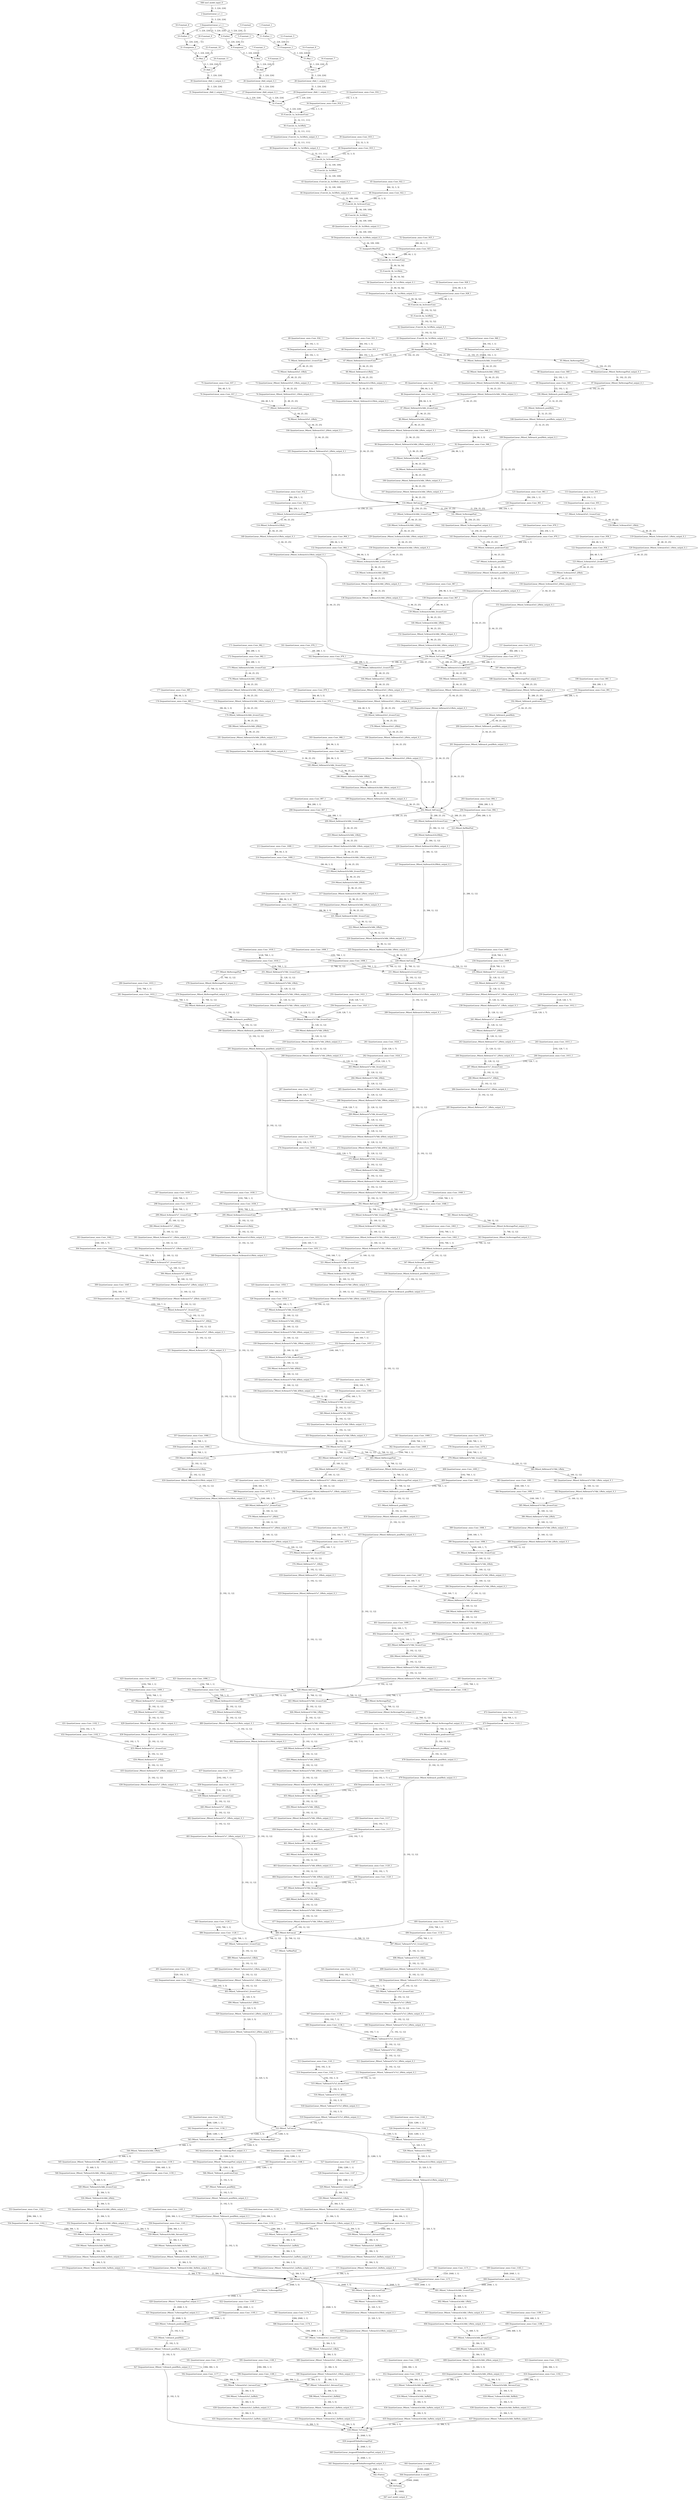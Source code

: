 strict digraph  {
"0 /Constant" [id=0, type=Constant];
"1 /Constant_1" [id=1, type=Constant];
"2 QuantizeLinear_x.1_1" [id=2, type=QuantizeLinear];
"3 DequantizeLinear_x.1_1" [id=3, type=DequantizeLinear];
"4 /Gather" [id=4, type=Gather];
"5 /Constant_2" [id=5, type=Constant];
"6 /Unsqueeze" [id=6, type=Unsqueeze];
"7 /Constant_3" [id=7, type=Constant];
"8 /Mul" [id=8, type=Mul];
"9 /Constant_4" [id=9, type=Constant];
"10 /Add" [id=10, type=Add];
"11 /Gather_1" [id=11, type=Gather];
"12 /Constant_5" [id=12, type=Constant];
"13 /Unsqueeze_1" [id=13, type=Unsqueeze];
"14 /Constant_6" [id=14, type=Constant];
"15 /Mul_1" [id=15, type=Mul];
"16 /Constant_7" [id=16, type=Constant];
"17 /Add_1" [id=17, type=Add];
"18 /Constant_8" [id=18, type=Constant];
"19 /Gather_2" [id=19, type=Gather];
"20 /Constant_9" [id=20, type=Constant];
"21 /Unsqueeze_2" [id=21, type=Unsqueeze];
"22 /Constant_10" [id=22, type=Constant];
"23 /Mul_2" [id=23, type=Mul];
"24 /Constant_11" [id=24, type=Constant];
"25 /Add_2" [id=25, type=Add];
"26 QuantizeLinear_/Add_output_0_1" [id=26, type=QuantizeLinear];
"27 DequantizeLinear_/Add_output_0_1" [id=27, type=DequantizeLinear];
"28 QuantizeLinear_/Add_1_output_0_1" [id=28, type=QuantizeLinear];
"29 DequantizeLinear_/Add_1_output_0_1" [id=29, type=DequantizeLinear];
"30 QuantizeLinear_/Add_2_output_0_1" [id=30, type=QuantizeLinear];
"31 DequantizeLinear_/Add_2_output_0_1" [id=31, type=DequantizeLinear];
"32 /Concat" [id=32, type=Concat];
"33 QuantizeLinear_onnx^^Conv_916_1" [id=33, label="33 QuantizeLinear_onnx::Conv_916_1", type=QuantizeLinear];
"34 DequantizeLinear_onnx^^Conv_916_1" [id=34, label="34 DequantizeLinear_onnx::Conv_916_1", type=DequantizeLinear];
"35 /Conv2d_1a_3x3/conv/Conv" [id=35, type=Conv];
"36 /Conv2d_1a_3x3/Relu" [id=36, type=Relu];
"37 QuantizeLinear_/Conv2d_1a_3x3/Relu_output_0_1" [id=37, type=QuantizeLinear];
"38 DequantizeLinear_/Conv2d_1a_3x3/Relu_output_0_1" [id=38, type=DequantizeLinear];
"39 QuantizeLinear_onnx^^Conv_919_1" [id=39, label="39 QuantizeLinear_onnx::Conv_919_1", type=QuantizeLinear];
"40 DequantizeLinear_onnx^^Conv_919_1" [id=40, label="40 DequantizeLinear_onnx::Conv_919_1", type=DequantizeLinear];
"41 /Conv2d_2a_3x3/conv/Conv" [id=41, type=Conv];
"42 /Conv2d_2a_3x3/Relu" [id=42, type=Relu];
"43 QuantizeLinear_/Conv2d_2a_3x3/Relu_output_0_1" [id=43, type=QuantizeLinear];
"44 DequantizeLinear_/Conv2d_2a_3x3/Relu_output_0_1" [id=44, type=DequantizeLinear];
"45 QuantizeLinear_onnx^^Conv_922_1" [id=45, label="45 QuantizeLinear_onnx::Conv_922_1", type=QuantizeLinear];
"46 DequantizeLinear_onnx^^Conv_922_1" [id=46, label="46 DequantizeLinear_onnx::Conv_922_1", type=DequantizeLinear];
"47 /Conv2d_2b_3x3/conv/Conv" [id=47, type=Conv];
"48 /Conv2d_2b_3x3/Relu" [id=48, type=Relu];
"49 QuantizeLinear_/Conv2d_2b_3x3/Relu_output_0_1" [id=49, type=QuantizeLinear];
"50 DequantizeLinear_/Conv2d_2b_3x3/Relu_output_0_1" [id=50, type=DequantizeLinear];
"51 /maxpool1/MaxPool" [id=51, type=MaxPool];
"52 QuantizeLinear_onnx^^Conv_925_1" [id=52, label="52 QuantizeLinear_onnx::Conv_925_1", type=QuantizeLinear];
"53 DequantizeLinear_onnx^^Conv_925_1" [id=53, label="53 DequantizeLinear_onnx::Conv_925_1", type=DequantizeLinear];
"54 /Conv2d_3b_1x1/conv/Conv" [id=54, type=Conv];
"55 /Conv2d_3b_1x1/Relu" [id=55, type=Relu];
"56 QuantizeLinear_/Conv2d_3b_1x1/Relu_output_0_1" [id=56, type=QuantizeLinear];
"57 DequantizeLinear_/Conv2d_3b_1x1/Relu_output_0_1" [id=57, type=DequantizeLinear];
"58 QuantizeLinear_onnx^^Conv_928_1" [id=58, label="58 QuantizeLinear_onnx::Conv_928_1", type=QuantizeLinear];
"59 DequantizeLinear_onnx^^Conv_928_1" [id=59, label="59 DequantizeLinear_onnx::Conv_928_1", type=DequantizeLinear];
"60 /Conv2d_4a_3x3/conv/Conv" [id=60, type=Conv];
"61 /Conv2d_4a_3x3/Relu" [id=61, type=Relu];
"62 QuantizeLinear_/Conv2d_4a_3x3/Relu_output_0_1" [id=62, type=QuantizeLinear];
"63 DequantizeLinear_/Conv2d_4a_3x3/Relu_output_0_1" [id=63, type=DequantizeLinear];
"64 /maxpool2/MaxPool" [id=64, type=MaxPool];
"65 QuantizeLinear_onnx^^Conv_931_1" [id=65, label="65 QuantizeLinear_onnx::Conv_931_1", type=QuantizeLinear];
"66 DequantizeLinear_onnx^^Conv_931_1" [id=66, label="66 DequantizeLinear_onnx::Conv_931_1", type=DequantizeLinear];
"67 /Mixed_5b/branch1x1/conv/Conv" [id=67, type=Conv];
"68 /Mixed_5b/branch1x1/Relu" [id=68, type=Relu];
"69 QuantizeLinear_onnx^^Conv_934_1" [id=69, label="69 QuantizeLinear_onnx::Conv_934_1", type=QuantizeLinear];
"70 DequantizeLinear_onnx^^Conv_934_1" [id=70, label="70 DequantizeLinear_onnx::Conv_934_1", type=DequantizeLinear];
"71 /Mixed_5b/branch5x5_1/conv/Conv" [id=71, type=Conv];
"72 /Mixed_5b/branch5x5_1/Relu" [id=72, type=Relu];
"73 QuantizeLinear_/Mixed_5b/branch5x5_1/Relu_output_0_1" [id=73, type=QuantizeLinear];
"74 DequantizeLinear_/Mixed_5b/branch5x5_1/Relu_output_0_1" [id=74, type=DequantizeLinear];
"75 QuantizeLinear_onnx^^Conv_937_1" [id=75, label="75 QuantizeLinear_onnx::Conv_937_1", type=QuantizeLinear];
"76 DequantizeLinear_onnx^^Conv_937_1" [id=76, label="76 DequantizeLinear_onnx::Conv_937_1", type=DequantizeLinear];
"77 /Mixed_5b/branch5x5_2/conv/Conv" [id=77, type=Conv];
"78 /Mixed_5b/branch5x5_2/Relu" [id=78, type=Relu];
"79 QuantizeLinear_onnx^^Conv_940_1" [id=79, label="79 QuantizeLinear_onnx::Conv_940_1", type=QuantizeLinear];
"80 DequantizeLinear_onnx^^Conv_940_1" [id=80, label="80 DequantizeLinear_onnx::Conv_940_1", type=DequantizeLinear];
"81 /Mixed_5b/branch3x3dbl_1/conv/Conv" [id=81, type=Conv];
"82 /Mixed_5b/branch3x3dbl_1/Relu" [id=82, type=Relu];
"83 QuantizeLinear_/Mixed_5b/branch3x3dbl_1/Relu_output_0_1" [id=83, type=QuantizeLinear];
"84 DequantizeLinear_/Mixed_5b/branch3x3dbl_1/Relu_output_0_1" [id=84, type=DequantizeLinear];
"85 QuantizeLinear_onnx^^Conv_943_1" [id=85, label="85 QuantizeLinear_onnx::Conv_943_1", type=QuantizeLinear];
"86 DequantizeLinear_onnx^^Conv_943_1" [id=86, label="86 DequantizeLinear_onnx::Conv_943_1", type=DequantizeLinear];
"87 /Mixed_5b/branch3x3dbl_2/conv/Conv" [id=87, type=Conv];
"88 /Mixed_5b/branch3x3dbl_2/Relu" [id=88, type=Relu];
"89 QuantizeLinear_/Mixed_5b/branch3x3dbl_2/Relu_output_0_1" [id=89, type=QuantizeLinear];
"90 DequantizeLinear_/Mixed_5b/branch3x3dbl_2/Relu_output_0_1" [id=90, type=DequantizeLinear];
"91 QuantizeLinear_onnx^^Conv_946_1" [id=91, label="91 QuantizeLinear_onnx::Conv_946_1", type=QuantizeLinear];
"92 DequantizeLinear_onnx^^Conv_946_1" [id=92, label="92 DequantizeLinear_onnx::Conv_946_1", type=DequantizeLinear];
"93 /Mixed_5b/branch3x3dbl_3/conv/Conv" [id=93, type=Conv];
"94 /Mixed_5b/branch3x3dbl_3/Relu" [id=94, type=Relu];
"95 /Mixed_5b/AveragePool" [id=95, type=AveragePool];
"96 QuantizeLinear_/Mixed_5b/AveragePool_output_0_1" [id=96, type=QuantizeLinear];
"97 DequantizeLinear_/Mixed_5b/AveragePool_output_0_1" [id=97, type=DequantizeLinear];
"98 QuantizeLinear_onnx^^Conv_949_1" [id=98, label="98 QuantizeLinear_onnx::Conv_949_1", type=QuantizeLinear];
"99 DequantizeLinear_onnx^^Conv_949_1" [id=99, label="99 DequantizeLinear_onnx::Conv_949_1", type=DequantizeLinear];
"100 /Mixed_5b/branch_pool/conv/Conv" [id=100, type=Conv];
"101 /Mixed_5b/branch_pool/Relu" [id=101, type=Relu];
"102 QuantizeLinear_/Mixed_5b/branch1x1/Relu_output_0_1" [id=102, type=QuantizeLinear];
"103 DequantizeLinear_/Mixed_5b/branch1x1/Relu_output_0_1" [id=103, type=DequantizeLinear];
"104 QuantizeLinear_/Mixed_5b/branch5x5_2/Relu_output_0_1" [id=104, type=QuantizeLinear];
"105 DequantizeLinear_/Mixed_5b/branch5x5_2/Relu_output_0_1" [id=105, type=DequantizeLinear];
"106 QuantizeLinear_/Mixed_5b/branch3x3dbl_3/Relu_output_0_1" [id=106, type=QuantizeLinear];
"107 DequantizeLinear_/Mixed_5b/branch3x3dbl_3/Relu_output_0_1" [id=107, type=DequantizeLinear];
"108 QuantizeLinear_/Mixed_5b/branch_pool/Relu_output_0_1" [id=108, type=QuantizeLinear];
"109 DequantizeLinear_/Mixed_5b/branch_pool/Relu_output_0_1" [id=109, type=DequantizeLinear];
"110 /Mixed_5b/Concat" [id=110, type=Concat];
"111 QuantizeLinear_onnx^^Conv_952_1" [id=111, label="111 QuantizeLinear_onnx::Conv_952_1", type=QuantizeLinear];
"112 DequantizeLinear_onnx^^Conv_952_1" [id=112, label="112 DequantizeLinear_onnx::Conv_952_1", type=DequantizeLinear];
"113 /Mixed_5c/branch1x1/conv/Conv" [id=113, type=Conv];
"114 /Mixed_5c/branch1x1/Relu" [id=114, type=Relu];
"115 QuantizeLinear_onnx^^Conv_955_1" [id=115, label="115 QuantizeLinear_onnx::Conv_955_1", type=QuantizeLinear];
"116 DequantizeLinear_onnx^^Conv_955_1" [id=116, label="116 DequantizeLinear_onnx::Conv_955_1", type=DequantizeLinear];
"117 /Mixed_5c/branch5x5_1/conv/Conv" [id=117, type=Conv];
"118 /Mixed_5c/branch5x5_1/Relu" [id=118, type=Relu];
"119 QuantizeLinear_/Mixed_5c/branch5x5_1/Relu_output_0_1" [id=119, type=QuantizeLinear];
"120 DequantizeLinear_/Mixed_5c/branch5x5_1/Relu_output_0_1" [id=120, type=DequantizeLinear];
"121 QuantizeLinear_onnx^^Conv_958_1" [id=121, label="121 QuantizeLinear_onnx::Conv_958_1", type=QuantizeLinear];
"122 DequantizeLinear_onnx^^Conv_958_1" [id=122, label="122 DequantizeLinear_onnx::Conv_958_1", type=DequantizeLinear];
"123 /Mixed_5c/branch5x5_2/conv/Conv" [id=123, type=Conv];
"124 /Mixed_5c/branch5x5_2/Relu" [id=124, type=Relu];
"125 QuantizeLinear_onnx^^Conv_961_1" [id=125, label="125 QuantizeLinear_onnx::Conv_961_1", type=QuantizeLinear];
"126 DequantizeLinear_onnx^^Conv_961_1" [id=126, label="126 DequantizeLinear_onnx::Conv_961_1", type=DequantizeLinear];
"127 /Mixed_5c/branch3x3dbl_1/conv/Conv" [id=127, type=Conv];
"128 /Mixed_5c/branch3x3dbl_1/Relu" [id=128, type=Relu];
"129 QuantizeLinear_/Mixed_5c/branch3x3dbl_1/Relu_output_0_1" [id=129, type=QuantizeLinear];
"130 DequantizeLinear_/Mixed_5c/branch3x3dbl_1/Relu_output_0_1" [id=130, type=DequantizeLinear];
"131 QuantizeLinear_onnx^^Conv_964_1" [id=131, label="131 QuantizeLinear_onnx::Conv_964_1", type=QuantizeLinear];
"132 DequantizeLinear_onnx^^Conv_964_1" [id=132, label="132 DequantizeLinear_onnx::Conv_964_1", type=DequantizeLinear];
"133 /Mixed_5c/branch3x3dbl_2/conv/Conv" [id=133, type=Conv];
"134 /Mixed_5c/branch3x3dbl_2/Relu" [id=134, type=Relu];
"135 QuantizeLinear_/Mixed_5c/branch3x3dbl_2/Relu_output_0_1" [id=135, type=QuantizeLinear];
"136 DequantizeLinear_/Mixed_5c/branch3x3dbl_2/Relu_output_0_1" [id=136, type=DequantizeLinear];
"137 QuantizeLinear_onnx^^Conv_967_1" [id=137, label="137 QuantizeLinear_onnx::Conv_967_1", type=QuantizeLinear];
"138 DequantizeLinear_onnx^^Conv_967_1" [id=138, label="138 DequantizeLinear_onnx::Conv_967_1", type=DequantizeLinear];
"139 /Mixed_5c/branch3x3dbl_3/conv/Conv" [id=139, type=Conv];
"140 /Mixed_5c/branch3x3dbl_3/Relu" [id=140, type=Relu];
"141 /Mixed_5c/AveragePool" [id=141, type=AveragePool];
"142 QuantizeLinear_/Mixed_5c/AveragePool_output_0_1" [id=142, type=QuantizeLinear];
"143 DequantizeLinear_/Mixed_5c/AveragePool_output_0_1" [id=143, type=DequantizeLinear];
"144 QuantizeLinear_onnx^^Conv_970_1" [id=144, label="144 QuantizeLinear_onnx::Conv_970_1", type=QuantizeLinear];
"145 DequantizeLinear_onnx^^Conv_970_1" [id=145, label="145 DequantizeLinear_onnx::Conv_970_1", type=DequantizeLinear];
"146 /Mixed_5c/branch_pool/conv/Conv" [id=146, type=Conv];
"147 /Mixed_5c/branch_pool/Relu" [id=147, type=Relu];
"148 QuantizeLinear_/Mixed_5c/branch1x1/Relu_output_0_1" [id=148, type=QuantizeLinear];
"149 DequantizeLinear_/Mixed_5c/branch1x1/Relu_output_0_1" [id=149, type=DequantizeLinear];
"150 QuantizeLinear_/Mixed_5c/branch5x5_2/Relu_output_0_1" [id=150, type=QuantizeLinear];
"151 DequantizeLinear_/Mixed_5c/branch5x5_2/Relu_output_0_1" [id=151, type=DequantizeLinear];
"152 QuantizeLinear_/Mixed_5c/branch3x3dbl_3/Relu_output_0_1" [id=152, type=QuantizeLinear];
"153 DequantizeLinear_/Mixed_5c/branch3x3dbl_3/Relu_output_0_1" [id=153, type=DequantizeLinear];
"154 QuantizeLinear_/Mixed_5c/branch_pool/Relu_output_0_1" [id=154, type=QuantizeLinear];
"155 DequantizeLinear_/Mixed_5c/branch_pool/Relu_output_0_1" [id=155, type=DequantizeLinear];
"156 /Mixed_5c/Concat" [id=156, type=Concat];
"157 QuantizeLinear_onnx^^Conv_973_1" [id=157, label="157 QuantizeLinear_onnx::Conv_973_1", type=QuantizeLinear];
"158 DequantizeLinear_onnx^^Conv_973_1" [id=158, label="158 DequantizeLinear_onnx::Conv_973_1", type=DequantizeLinear];
"159 /Mixed_5d/branch1x1/conv/Conv" [id=159, type=Conv];
"160 /Mixed_5d/branch1x1/Relu" [id=160, type=Relu];
"161 QuantizeLinear_onnx^^Conv_976_1" [id=161, label="161 QuantizeLinear_onnx::Conv_976_1", type=QuantizeLinear];
"162 DequantizeLinear_onnx^^Conv_976_1" [id=162, label="162 DequantizeLinear_onnx::Conv_976_1", type=DequantizeLinear];
"163 /Mixed_5d/branch5x5_1/conv/Conv" [id=163, type=Conv];
"164 /Mixed_5d/branch5x5_1/Relu" [id=164, type=Relu];
"165 QuantizeLinear_/Mixed_5d/branch5x5_1/Relu_output_0_1" [id=165, type=QuantizeLinear];
"166 DequantizeLinear_/Mixed_5d/branch5x5_1/Relu_output_0_1" [id=166, type=DequantizeLinear];
"167 QuantizeLinear_onnx^^Conv_979_1" [id=167, label="167 QuantizeLinear_onnx::Conv_979_1", type=QuantizeLinear];
"168 DequantizeLinear_onnx^^Conv_979_1" [id=168, label="168 DequantizeLinear_onnx::Conv_979_1", type=DequantizeLinear];
"169 /Mixed_5d/branch5x5_2/conv/Conv" [id=169, type=Conv];
"170 /Mixed_5d/branch5x5_2/Relu" [id=170, type=Relu];
"171 QuantizeLinear_onnx^^Conv_982_1" [id=171, label="171 QuantizeLinear_onnx::Conv_982_1", type=QuantizeLinear];
"172 DequantizeLinear_onnx^^Conv_982_1" [id=172, label="172 DequantizeLinear_onnx::Conv_982_1", type=DequantizeLinear];
"173 /Mixed_5d/branch3x3dbl_1/conv/Conv" [id=173, type=Conv];
"174 /Mixed_5d/branch3x3dbl_1/Relu" [id=174, type=Relu];
"175 QuantizeLinear_/Mixed_5d/branch3x3dbl_1/Relu_output_0_1" [id=175, type=QuantizeLinear];
"176 DequantizeLinear_/Mixed_5d/branch3x3dbl_1/Relu_output_0_1" [id=176, type=DequantizeLinear];
"177 QuantizeLinear_onnx^^Conv_985_1" [id=177, label="177 QuantizeLinear_onnx::Conv_985_1", type=QuantizeLinear];
"178 DequantizeLinear_onnx^^Conv_985_1" [id=178, label="178 DequantizeLinear_onnx::Conv_985_1", type=DequantizeLinear];
"179 /Mixed_5d/branch3x3dbl_2/conv/Conv" [id=179, type=Conv];
"180 /Mixed_5d/branch3x3dbl_2/Relu" [id=180, type=Relu];
"181 QuantizeLinear_/Mixed_5d/branch3x3dbl_2/Relu_output_0_1" [id=181, type=QuantizeLinear];
"182 DequantizeLinear_/Mixed_5d/branch3x3dbl_2/Relu_output_0_1" [id=182, type=DequantizeLinear];
"183 QuantizeLinear_onnx^^Conv_988_1" [id=183, label="183 QuantizeLinear_onnx::Conv_988_1", type=QuantizeLinear];
"184 DequantizeLinear_onnx^^Conv_988_1" [id=184, label="184 DequantizeLinear_onnx::Conv_988_1", type=DequantizeLinear];
"185 /Mixed_5d/branch3x3dbl_3/conv/Conv" [id=185, type=Conv];
"186 /Mixed_5d/branch3x3dbl_3/Relu" [id=186, type=Relu];
"187 /Mixed_5d/AveragePool" [id=187, type=AveragePool];
"188 QuantizeLinear_/Mixed_5d/AveragePool_output_0_1" [id=188, type=QuantizeLinear];
"189 DequantizeLinear_/Mixed_5d/AveragePool_output_0_1" [id=189, type=DequantizeLinear];
"190 QuantizeLinear_onnx^^Conv_991_1" [id=190, label="190 QuantizeLinear_onnx::Conv_991_1", type=QuantizeLinear];
"191 DequantizeLinear_onnx^^Conv_991_1" [id=191, label="191 DequantizeLinear_onnx::Conv_991_1", type=DequantizeLinear];
"192 /Mixed_5d/branch_pool/conv/Conv" [id=192, type=Conv];
"193 /Mixed_5d/branch_pool/Relu" [id=193, type=Relu];
"194 QuantizeLinear_/Mixed_5d/branch1x1/Relu_output_0_1" [id=194, type=QuantizeLinear];
"195 DequantizeLinear_/Mixed_5d/branch1x1/Relu_output_0_1" [id=195, type=DequantizeLinear];
"196 QuantizeLinear_/Mixed_5d/branch5x5_2/Relu_output_0_1" [id=196, type=QuantizeLinear];
"197 DequantizeLinear_/Mixed_5d/branch5x5_2/Relu_output_0_1" [id=197, type=DequantizeLinear];
"198 QuantizeLinear_/Mixed_5d/branch3x3dbl_3/Relu_output_0_1" [id=198, type=QuantizeLinear];
"199 DequantizeLinear_/Mixed_5d/branch3x3dbl_3/Relu_output_0_1" [id=199, type=DequantizeLinear];
"200 QuantizeLinear_/Mixed_5d/branch_pool/Relu_output_0_1" [id=200, type=QuantizeLinear];
"201 DequantizeLinear_/Mixed_5d/branch_pool/Relu_output_0_1" [id=201, type=DequantizeLinear];
"202 /Mixed_5d/Concat" [id=202, type=Concat];
"203 QuantizeLinear_onnx^^Conv_994_1" [id=203, label="203 QuantizeLinear_onnx::Conv_994_1", type=QuantizeLinear];
"204 DequantizeLinear_onnx^^Conv_994_1" [id=204, label="204 DequantizeLinear_onnx::Conv_994_1", type=DequantizeLinear];
"205 /Mixed_6a/branch3x3/conv/Conv" [id=205, type=Conv];
"206 /Mixed_6a/branch3x3/Relu" [id=206, type=Relu];
"207 QuantizeLinear_onnx^^Conv_997_1" [id=207, label="207 QuantizeLinear_onnx::Conv_997_1", type=QuantizeLinear];
"208 DequantizeLinear_onnx^^Conv_997_1" [id=208, label="208 DequantizeLinear_onnx::Conv_997_1", type=DequantizeLinear];
"209 /Mixed_6a/branch3x3dbl_1/conv/Conv" [id=209, type=Conv];
"210 /Mixed_6a/branch3x3dbl_1/Relu" [id=210, type=Relu];
"211 QuantizeLinear_/Mixed_6a/branch3x3dbl_1/Relu_output_0_1" [id=211, type=QuantizeLinear];
"212 DequantizeLinear_/Mixed_6a/branch3x3dbl_1/Relu_output_0_1" [id=212, type=DequantizeLinear];
"213 QuantizeLinear_onnx^^Conv_1000_1" [id=213, label="213 QuantizeLinear_onnx::Conv_1000_1", type=QuantizeLinear];
"214 DequantizeLinear_onnx^^Conv_1000_1" [id=214, label="214 DequantizeLinear_onnx::Conv_1000_1", type=DequantizeLinear];
"215 /Mixed_6a/branch3x3dbl_2/conv/Conv" [id=215, type=Conv];
"216 /Mixed_6a/branch3x3dbl_2/Relu" [id=216, type=Relu];
"217 QuantizeLinear_/Mixed_6a/branch3x3dbl_2/Relu_output_0_1" [id=217, type=QuantizeLinear];
"218 DequantizeLinear_/Mixed_6a/branch3x3dbl_2/Relu_output_0_1" [id=218, type=DequantizeLinear];
"219 QuantizeLinear_onnx^^Conv_1003_1" [id=219, label="219 QuantizeLinear_onnx::Conv_1003_1", type=QuantizeLinear];
"220 DequantizeLinear_onnx^^Conv_1003_1" [id=220, label="220 DequantizeLinear_onnx::Conv_1003_1", type=DequantizeLinear];
"221 /Mixed_6a/branch3x3dbl_3/conv/Conv" [id=221, type=Conv];
"222 /Mixed_6a/branch3x3dbl_3/Relu" [id=222, type=Relu];
"223 /Mixed_6a/MaxPool" [id=223, type=MaxPool];
"224 QuantizeLinear_/Mixed_6a/branch3x3dbl_3/Relu_output_0_1" [id=224, type=QuantizeLinear];
"225 DequantizeLinear_/Mixed_6a/branch3x3dbl_3/Relu_output_0_1" [id=225, type=DequantizeLinear];
"226 QuantizeLinear_/Mixed_6a/branch3x3/Relu_output_0_1" [id=226, type=QuantizeLinear];
"227 DequantizeLinear_/Mixed_6a/branch3x3/Relu_output_0_1" [id=227, type=DequantizeLinear];
"228 /Mixed_6a/Concat" [id=228, type=Concat];
"229 QuantizeLinear_onnx^^Conv_1006_1" [id=229, label="229 QuantizeLinear_onnx::Conv_1006_1", type=QuantizeLinear];
"230 DequantizeLinear_onnx^^Conv_1006_1" [id=230, label="230 DequantizeLinear_onnx::Conv_1006_1", type=DequantizeLinear];
"231 /Mixed_6b/branch1x1/conv/Conv" [id=231, type=Conv];
"232 /Mixed_6b/branch1x1/Relu" [id=232, type=Relu];
"233 QuantizeLinear_onnx^^Conv_1009_1" [id=233, label="233 QuantizeLinear_onnx::Conv_1009_1", type=QuantizeLinear];
"234 DequantizeLinear_onnx^^Conv_1009_1" [id=234, label="234 DequantizeLinear_onnx::Conv_1009_1", type=DequantizeLinear];
"235 /Mixed_6b/branch7x7_1/conv/Conv" [id=235, type=Conv];
"236 /Mixed_6b/branch7x7_1/Relu" [id=236, type=Relu];
"237 QuantizeLinear_/Mixed_6b/branch7x7_1/Relu_output_0_1" [id=237, type=QuantizeLinear];
"238 DequantizeLinear_/Mixed_6b/branch7x7_1/Relu_output_0_1" [id=238, type=DequantizeLinear];
"239 QuantizeLinear_onnx^^Conv_1012_1" [id=239, label="239 QuantizeLinear_onnx::Conv_1012_1", type=QuantizeLinear];
"240 DequantizeLinear_onnx^^Conv_1012_1" [id=240, label="240 DequantizeLinear_onnx::Conv_1012_1", type=DequantizeLinear];
"241 /Mixed_6b/branch7x7_2/conv/Conv" [id=241, type=Conv];
"242 /Mixed_6b/branch7x7_2/Relu" [id=242, type=Relu];
"243 QuantizeLinear_/Mixed_6b/branch7x7_2/Relu_output_0_1" [id=243, type=QuantizeLinear];
"244 DequantizeLinear_/Mixed_6b/branch7x7_2/Relu_output_0_1" [id=244, type=DequantizeLinear];
"245 QuantizeLinear_onnx^^Conv_1015_1" [id=245, label="245 QuantizeLinear_onnx::Conv_1015_1", type=QuantizeLinear];
"246 DequantizeLinear_onnx^^Conv_1015_1" [id=246, label="246 DequantizeLinear_onnx::Conv_1015_1", type=DequantizeLinear];
"247 /Mixed_6b/branch7x7_3/conv/Conv" [id=247, type=Conv];
"248 /Mixed_6b/branch7x7_3/Relu" [id=248, type=Relu];
"249 QuantizeLinear_onnx^^Conv_1018_1" [id=249, label="249 QuantizeLinear_onnx::Conv_1018_1", type=QuantizeLinear];
"250 DequantizeLinear_onnx^^Conv_1018_1" [id=250, label="250 DequantizeLinear_onnx::Conv_1018_1", type=DequantizeLinear];
"251 /Mixed_6b/branch7x7dbl_1/conv/Conv" [id=251, type=Conv];
"252 /Mixed_6b/branch7x7dbl_1/Relu" [id=252, type=Relu];
"253 QuantizeLinear_/Mixed_6b/branch7x7dbl_1/Relu_output_0_1" [id=253, type=QuantizeLinear];
"254 DequantizeLinear_/Mixed_6b/branch7x7dbl_1/Relu_output_0_1" [id=254, type=DequantizeLinear];
"255 QuantizeLinear_onnx^^Conv_1021_1" [id=255, label="255 QuantizeLinear_onnx::Conv_1021_1", type=QuantizeLinear];
"256 DequantizeLinear_onnx^^Conv_1021_1" [id=256, label="256 DequantizeLinear_onnx::Conv_1021_1", type=DequantizeLinear];
"257 /Mixed_6b/branch7x7dbl_2/conv/Conv" [id=257, type=Conv];
"258 /Mixed_6b/branch7x7dbl_2/Relu" [id=258, type=Relu];
"259 QuantizeLinear_/Mixed_6b/branch7x7dbl_2/Relu_output_0_1" [id=259, type=QuantizeLinear];
"260 DequantizeLinear_/Mixed_6b/branch7x7dbl_2/Relu_output_0_1" [id=260, type=DequantizeLinear];
"261 QuantizeLinear_onnx^^Conv_1024_1" [id=261, label="261 QuantizeLinear_onnx::Conv_1024_1", type=QuantizeLinear];
"262 DequantizeLinear_onnx^^Conv_1024_1" [id=262, label="262 DequantizeLinear_onnx::Conv_1024_1", type=DequantizeLinear];
"263 /Mixed_6b/branch7x7dbl_3/conv/Conv" [id=263, type=Conv];
"264 /Mixed_6b/branch7x7dbl_3/Relu" [id=264, type=Relu];
"265 QuantizeLinear_/Mixed_6b/branch7x7dbl_3/Relu_output_0_1" [id=265, type=QuantizeLinear];
"266 DequantizeLinear_/Mixed_6b/branch7x7dbl_3/Relu_output_0_1" [id=266, type=DequantizeLinear];
"267 QuantizeLinear_onnx^^Conv_1027_1" [id=267, label="267 QuantizeLinear_onnx::Conv_1027_1", type=QuantizeLinear];
"268 DequantizeLinear_onnx^^Conv_1027_1" [id=268, label="268 DequantizeLinear_onnx::Conv_1027_1", type=DequantizeLinear];
"269 /Mixed_6b/branch7x7dbl_4/conv/Conv" [id=269, type=Conv];
"270 /Mixed_6b/branch7x7dbl_4/Relu" [id=270, type=Relu];
"271 QuantizeLinear_/Mixed_6b/branch7x7dbl_4/Relu_output_0_1" [id=271, type=QuantizeLinear];
"272 DequantizeLinear_/Mixed_6b/branch7x7dbl_4/Relu_output_0_1" [id=272, type=DequantizeLinear];
"273 QuantizeLinear_onnx^^Conv_1030_1" [id=273, label="273 QuantizeLinear_onnx::Conv_1030_1", type=QuantizeLinear];
"274 DequantizeLinear_onnx^^Conv_1030_1" [id=274, label="274 DequantizeLinear_onnx::Conv_1030_1", type=DequantizeLinear];
"275 /Mixed_6b/branch7x7dbl_5/conv/Conv" [id=275, type=Conv];
"276 /Mixed_6b/branch7x7dbl_5/Relu" [id=276, type=Relu];
"277 /Mixed_6b/AveragePool" [id=277, type=AveragePool];
"278 QuantizeLinear_/Mixed_6b/AveragePool_output_0_1" [id=278, type=QuantizeLinear];
"279 DequantizeLinear_/Mixed_6b/AveragePool_output_0_1" [id=279, type=DequantizeLinear];
"280 QuantizeLinear_onnx^^Conv_1033_1" [id=280, label="280 QuantizeLinear_onnx::Conv_1033_1", type=QuantizeLinear];
"281 DequantizeLinear_onnx^^Conv_1033_1" [id=281, label="281 DequantizeLinear_onnx::Conv_1033_1", type=DequantizeLinear];
"282 /Mixed_6b/branch_pool/conv/Conv" [id=282, type=Conv];
"283 /Mixed_6b/branch_pool/Relu" [id=283, type=Relu];
"284 QuantizeLinear_/Mixed_6b/branch7x7_3/Relu_output_0_1" [id=284, type=QuantizeLinear];
"285 DequantizeLinear_/Mixed_6b/branch7x7_3/Relu_output_0_1" [id=285, type=DequantizeLinear];
"286 QuantizeLinear_/Mixed_6b/branch7x7dbl_5/Relu_output_0_1" [id=286, type=QuantizeLinear];
"287 DequantizeLinear_/Mixed_6b/branch7x7dbl_5/Relu_output_0_1" [id=287, type=DequantizeLinear];
"288 QuantizeLinear_/Mixed_6b/branch1x1/Relu_output_0_1" [id=288, type=QuantizeLinear];
"289 DequantizeLinear_/Mixed_6b/branch1x1/Relu_output_0_1" [id=289, type=DequantizeLinear];
"290 QuantizeLinear_/Mixed_6b/branch_pool/Relu_output_0_1" [id=290, type=QuantizeLinear];
"291 DequantizeLinear_/Mixed_6b/branch_pool/Relu_output_0_1" [id=291, type=DequantizeLinear];
"292 /Mixed_6b/Concat" [id=292, type=Concat];
"293 QuantizeLinear_onnx^^Conv_1036_1" [id=293, label="293 QuantizeLinear_onnx::Conv_1036_1", type=QuantizeLinear];
"294 DequantizeLinear_onnx^^Conv_1036_1" [id=294, label="294 DequantizeLinear_onnx::Conv_1036_1", type=DequantizeLinear];
"295 /Mixed_6c/branch1x1/conv/Conv" [id=295, type=Conv];
"296 /Mixed_6c/branch1x1/Relu" [id=296, type=Relu];
"297 QuantizeLinear_onnx^^Conv_1039_1" [id=297, label="297 QuantizeLinear_onnx::Conv_1039_1", type=QuantizeLinear];
"298 DequantizeLinear_onnx^^Conv_1039_1" [id=298, label="298 DequantizeLinear_onnx::Conv_1039_1", type=DequantizeLinear];
"299 /Mixed_6c/branch7x7_1/conv/Conv" [id=299, type=Conv];
"300 /Mixed_6c/branch7x7_1/Relu" [id=300, type=Relu];
"301 QuantizeLinear_/Mixed_6c/branch7x7_1/Relu_output_0_1" [id=301, type=QuantizeLinear];
"302 DequantizeLinear_/Mixed_6c/branch7x7_1/Relu_output_0_1" [id=302, type=DequantizeLinear];
"303 QuantizeLinear_onnx^^Conv_1042_1" [id=303, label="303 QuantizeLinear_onnx::Conv_1042_1", type=QuantizeLinear];
"304 DequantizeLinear_onnx^^Conv_1042_1" [id=304, label="304 DequantizeLinear_onnx::Conv_1042_1", type=DequantizeLinear];
"305 /Mixed_6c/branch7x7_2/conv/Conv" [id=305, type=Conv];
"306 /Mixed_6c/branch7x7_2/Relu" [id=306, type=Relu];
"307 QuantizeLinear_/Mixed_6c/branch7x7_2/Relu_output_0_1" [id=307, type=QuantizeLinear];
"308 DequantizeLinear_/Mixed_6c/branch7x7_2/Relu_output_0_1" [id=308, type=DequantizeLinear];
"309 QuantizeLinear_onnx^^Conv_1045_1" [id=309, label="309 QuantizeLinear_onnx::Conv_1045_1", type=QuantizeLinear];
"310 DequantizeLinear_onnx^^Conv_1045_1" [id=310, label="310 DequantizeLinear_onnx::Conv_1045_1", type=DequantizeLinear];
"311 /Mixed_6c/branch7x7_3/conv/Conv" [id=311, type=Conv];
"312 /Mixed_6c/branch7x7_3/Relu" [id=312, type=Relu];
"313 QuantizeLinear_onnx^^Conv_1048_1" [id=313, label="313 QuantizeLinear_onnx::Conv_1048_1", type=QuantizeLinear];
"314 DequantizeLinear_onnx^^Conv_1048_1" [id=314, label="314 DequantizeLinear_onnx::Conv_1048_1", type=DequantizeLinear];
"315 /Mixed_6c/branch7x7dbl_1/conv/Conv" [id=315, type=Conv];
"316 /Mixed_6c/branch7x7dbl_1/Relu" [id=316, type=Relu];
"317 QuantizeLinear_/Mixed_6c/branch7x7dbl_1/Relu_output_0_1" [id=317, type=QuantizeLinear];
"318 DequantizeLinear_/Mixed_6c/branch7x7dbl_1/Relu_output_0_1" [id=318, type=DequantizeLinear];
"319 QuantizeLinear_onnx^^Conv_1051_1" [id=319, label="319 QuantizeLinear_onnx::Conv_1051_1", type=QuantizeLinear];
"320 DequantizeLinear_onnx^^Conv_1051_1" [id=320, label="320 DequantizeLinear_onnx::Conv_1051_1", type=DequantizeLinear];
"321 /Mixed_6c/branch7x7dbl_2/conv/Conv" [id=321, type=Conv];
"322 /Mixed_6c/branch7x7dbl_2/Relu" [id=322, type=Relu];
"323 QuantizeLinear_/Mixed_6c/branch7x7dbl_2/Relu_output_0_1" [id=323, type=QuantizeLinear];
"324 DequantizeLinear_/Mixed_6c/branch7x7dbl_2/Relu_output_0_1" [id=324, type=DequantizeLinear];
"325 QuantizeLinear_onnx^^Conv_1054_1" [id=325, label="325 QuantizeLinear_onnx::Conv_1054_1", type=QuantizeLinear];
"326 DequantizeLinear_onnx^^Conv_1054_1" [id=326, label="326 DequantizeLinear_onnx::Conv_1054_1", type=DequantizeLinear];
"327 /Mixed_6c/branch7x7dbl_3/conv/Conv" [id=327, type=Conv];
"328 /Mixed_6c/branch7x7dbl_3/Relu" [id=328, type=Relu];
"329 QuantizeLinear_/Mixed_6c/branch7x7dbl_3/Relu_output_0_1" [id=329, type=QuantizeLinear];
"330 DequantizeLinear_/Mixed_6c/branch7x7dbl_3/Relu_output_0_1" [id=330, type=DequantizeLinear];
"331 QuantizeLinear_onnx^^Conv_1057_1" [id=331, label="331 QuantizeLinear_onnx::Conv_1057_1", type=QuantizeLinear];
"332 DequantizeLinear_onnx^^Conv_1057_1" [id=332, label="332 DequantizeLinear_onnx::Conv_1057_1", type=DequantizeLinear];
"333 /Mixed_6c/branch7x7dbl_4/conv/Conv" [id=333, type=Conv];
"334 /Mixed_6c/branch7x7dbl_4/Relu" [id=334, type=Relu];
"335 QuantizeLinear_/Mixed_6c/branch7x7dbl_4/Relu_output_0_1" [id=335, type=QuantizeLinear];
"336 DequantizeLinear_/Mixed_6c/branch7x7dbl_4/Relu_output_0_1" [id=336, type=DequantizeLinear];
"337 QuantizeLinear_onnx^^Conv_1060_1" [id=337, label="337 QuantizeLinear_onnx::Conv_1060_1", type=QuantizeLinear];
"338 DequantizeLinear_onnx^^Conv_1060_1" [id=338, label="338 DequantizeLinear_onnx::Conv_1060_1", type=DequantizeLinear];
"339 /Mixed_6c/branch7x7dbl_5/conv/Conv" [id=339, type=Conv];
"340 /Mixed_6c/branch7x7dbl_5/Relu" [id=340, type=Relu];
"341 /Mixed_6c/AveragePool" [id=341, type=AveragePool];
"342 QuantizeLinear_/Mixed_6c/AveragePool_output_0_1" [id=342, type=QuantizeLinear];
"343 DequantizeLinear_/Mixed_6c/AveragePool_output_0_1" [id=343, type=DequantizeLinear];
"344 QuantizeLinear_onnx^^Conv_1063_1" [id=344, label="344 QuantizeLinear_onnx::Conv_1063_1", type=QuantizeLinear];
"345 DequantizeLinear_onnx^^Conv_1063_1" [id=345, label="345 DequantizeLinear_onnx::Conv_1063_1", type=DequantizeLinear];
"346 /Mixed_6c/branch_pool/conv/Conv" [id=346, type=Conv];
"347 /Mixed_6c/branch_pool/Relu" [id=347, type=Relu];
"348 QuantizeLinear_/Mixed_6c/branch1x1/Relu_output_0_1" [id=348, type=QuantizeLinear];
"349 DequantizeLinear_/Mixed_6c/branch1x1/Relu_output_0_1" [id=349, type=DequantizeLinear];
"350 QuantizeLinear_/Mixed_6c/branch7x7_3/Relu_output_0_1" [id=350, type=QuantizeLinear];
"351 DequantizeLinear_/Mixed_6c/branch7x7_3/Relu_output_0_1" [id=351, type=DequantizeLinear];
"352 QuantizeLinear_/Mixed_6c/branch7x7dbl_5/Relu_output_0_1" [id=352, type=QuantizeLinear];
"353 DequantizeLinear_/Mixed_6c/branch7x7dbl_5/Relu_output_0_1" [id=353, type=DequantizeLinear];
"354 QuantizeLinear_/Mixed_6c/branch_pool/Relu_output_0_1" [id=354, type=QuantizeLinear];
"355 DequantizeLinear_/Mixed_6c/branch_pool/Relu_output_0_1" [id=355, type=DequantizeLinear];
"356 /Mixed_6c/Concat" [id=356, type=Concat];
"357 QuantizeLinear_onnx^^Conv_1066_1" [id=357, label="357 QuantizeLinear_onnx::Conv_1066_1", type=QuantizeLinear];
"358 DequantizeLinear_onnx^^Conv_1066_1" [id=358, label="358 DequantizeLinear_onnx::Conv_1066_1", type=DequantizeLinear];
"359 /Mixed_6d/branch1x1/conv/Conv" [id=359, type=Conv];
"360 /Mixed_6d/branch1x1/Relu" [id=360, type=Relu];
"361 QuantizeLinear_onnx^^Conv_1069_1" [id=361, label="361 QuantizeLinear_onnx::Conv_1069_1", type=QuantizeLinear];
"362 DequantizeLinear_onnx^^Conv_1069_1" [id=362, label="362 DequantizeLinear_onnx::Conv_1069_1", type=DequantizeLinear];
"363 /Mixed_6d/branch7x7_1/conv/Conv" [id=363, type=Conv];
"364 /Mixed_6d/branch7x7_1/Relu" [id=364, type=Relu];
"365 QuantizeLinear_/Mixed_6d/branch7x7_1/Relu_output_0_1" [id=365, type=QuantizeLinear];
"366 DequantizeLinear_/Mixed_6d/branch7x7_1/Relu_output_0_1" [id=366, type=DequantizeLinear];
"367 QuantizeLinear_onnx^^Conv_1072_1" [id=367, label="367 QuantizeLinear_onnx::Conv_1072_1", type=QuantizeLinear];
"368 DequantizeLinear_onnx^^Conv_1072_1" [id=368, label="368 DequantizeLinear_onnx::Conv_1072_1", type=DequantizeLinear];
"369 /Mixed_6d/branch7x7_2/conv/Conv" [id=369, type=Conv];
"370 /Mixed_6d/branch7x7_2/Relu" [id=370, type=Relu];
"371 QuantizeLinear_/Mixed_6d/branch7x7_2/Relu_output_0_1" [id=371, type=QuantizeLinear];
"372 DequantizeLinear_/Mixed_6d/branch7x7_2/Relu_output_0_1" [id=372, type=DequantizeLinear];
"373 QuantizeLinear_onnx^^Conv_1075_1" [id=373, label="373 QuantizeLinear_onnx::Conv_1075_1", type=QuantizeLinear];
"374 DequantizeLinear_onnx^^Conv_1075_1" [id=374, label="374 DequantizeLinear_onnx::Conv_1075_1", type=DequantizeLinear];
"375 /Mixed_6d/branch7x7_3/conv/Conv" [id=375, type=Conv];
"376 /Mixed_6d/branch7x7_3/Relu" [id=376, type=Relu];
"377 QuantizeLinear_onnx^^Conv_1078_1" [id=377, label="377 QuantizeLinear_onnx::Conv_1078_1", type=QuantizeLinear];
"378 DequantizeLinear_onnx^^Conv_1078_1" [id=378, label="378 DequantizeLinear_onnx::Conv_1078_1", type=DequantizeLinear];
"379 /Mixed_6d/branch7x7dbl_1/conv/Conv" [id=379, type=Conv];
"380 /Mixed_6d/branch7x7dbl_1/Relu" [id=380, type=Relu];
"381 QuantizeLinear_/Mixed_6d/branch7x7dbl_1/Relu_output_0_1" [id=381, type=QuantizeLinear];
"382 DequantizeLinear_/Mixed_6d/branch7x7dbl_1/Relu_output_0_1" [id=382, type=DequantizeLinear];
"383 QuantizeLinear_onnx^^Conv_1081_1" [id=383, label="383 QuantizeLinear_onnx::Conv_1081_1", type=QuantizeLinear];
"384 DequantizeLinear_onnx^^Conv_1081_1" [id=384, label="384 DequantizeLinear_onnx::Conv_1081_1", type=DequantizeLinear];
"385 /Mixed_6d/branch7x7dbl_2/conv/Conv" [id=385, type=Conv];
"386 /Mixed_6d/branch7x7dbl_2/Relu" [id=386, type=Relu];
"387 QuantizeLinear_/Mixed_6d/branch7x7dbl_2/Relu_output_0_1" [id=387, type=QuantizeLinear];
"388 DequantizeLinear_/Mixed_6d/branch7x7dbl_2/Relu_output_0_1" [id=388, type=DequantizeLinear];
"389 QuantizeLinear_onnx^^Conv_1084_1" [id=389, label="389 QuantizeLinear_onnx::Conv_1084_1", type=QuantizeLinear];
"390 DequantizeLinear_onnx^^Conv_1084_1" [id=390, label="390 DequantizeLinear_onnx::Conv_1084_1", type=DequantizeLinear];
"391 /Mixed_6d/branch7x7dbl_3/conv/Conv" [id=391, type=Conv];
"392 /Mixed_6d/branch7x7dbl_3/Relu" [id=392, type=Relu];
"393 QuantizeLinear_/Mixed_6d/branch7x7dbl_3/Relu_output_0_1" [id=393, type=QuantizeLinear];
"394 DequantizeLinear_/Mixed_6d/branch7x7dbl_3/Relu_output_0_1" [id=394, type=DequantizeLinear];
"395 QuantizeLinear_onnx^^Conv_1087_1" [id=395, label="395 QuantizeLinear_onnx::Conv_1087_1", type=QuantizeLinear];
"396 DequantizeLinear_onnx^^Conv_1087_1" [id=396, label="396 DequantizeLinear_onnx::Conv_1087_1", type=DequantizeLinear];
"397 /Mixed_6d/branch7x7dbl_4/conv/Conv" [id=397, type=Conv];
"398 /Mixed_6d/branch7x7dbl_4/Relu" [id=398, type=Relu];
"399 QuantizeLinear_/Mixed_6d/branch7x7dbl_4/Relu_output_0_1" [id=399, type=QuantizeLinear];
"400 DequantizeLinear_/Mixed_6d/branch7x7dbl_4/Relu_output_0_1" [id=400, type=DequantizeLinear];
"401 QuantizeLinear_onnx^^Conv_1090_1" [id=401, label="401 QuantizeLinear_onnx::Conv_1090_1", type=QuantizeLinear];
"402 DequantizeLinear_onnx^^Conv_1090_1" [id=402, label="402 DequantizeLinear_onnx::Conv_1090_1", type=DequantizeLinear];
"403 /Mixed_6d/branch7x7dbl_5/conv/Conv" [id=403, type=Conv];
"404 /Mixed_6d/branch7x7dbl_5/Relu" [id=404, type=Relu];
"405 /Mixed_6d/AveragePool" [id=405, type=AveragePool];
"406 QuantizeLinear_/Mixed_6d/AveragePool_output_0_1" [id=406, type=QuantizeLinear];
"407 DequantizeLinear_/Mixed_6d/AveragePool_output_0_1" [id=407, type=DequantizeLinear];
"408 QuantizeLinear_onnx^^Conv_1093_1" [id=408, label="408 QuantizeLinear_onnx::Conv_1093_1", type=QuantizeLinear];
"409 DequantizeLinear_onnx^^Conv_1093_1" [id=409, label="409 DequantizeLinear_onnx::Conv_1093_1", type=DequantizeLinear];
"410 /Mixed_6d/branch_pool/conv/Conv" [id=410, type=Conv];
"411 /Mixed_6d/branch_pool/Relu" [id=411, type=Relu];
"412 QuantizeLinear_/Mixed_6d/branch7x7dbl_5/Relu_output_0_1" [id=412, type=QuantizeLinear];
"413 DequantizeLinear_/Mixed_6d/branch7x7dbl_5/Relu_output_0_1" [id=413, type=DequantizeLinear];
"414 QuantizeLinear_/Mixed_6d/branch_pool/Relu_output_0_1" [id=414, type=QuantizeLinear];
"415 DequantizeLinear_/Mixed_6d/branch_pool/Relu_output_0_1" [id=415, type=DequantizeLinear];
"416 QuantizeLinear_/Mixed_6d/branch1x1/Relu_output_0_1" [id=416, type=QuantizeLinear];
"417 DequantizeLinear_/Mixed_6d/branch1x1/Relu_output_0_1" [id=417, type=DequantizeLinear];
"418 QuantizeLinear_/Mixed_6d/branch7x7_3/Relu_output_0_1" [id=418, type=QuantizeLinear];
"419 DequantizeLinear_/Mixed_6d/branch7x7_3/Relu_output_0_1" [id=419, type=DequantizeLinear];
"420 /Mixed_6d/Concat" [id=420, type=Concat];
"421 QuantizeLinear_onnx^^Conv_1096_1" [id=421, label="421 QuantizeLinear_onnx::Conv_1096_1", type=QuantizeLinear];
"422 DequantizeLinear_onnx^^Conv_1096_1" [id=422, label="422 DequantizeLinear_onnx::Conv_1096_1", type=DequantizeLinear];
"423 /Mixed_6e/branch1x1/conv/Conv" [id=423, type=Conv];
"424 /Mixed_6e/branch1x1/Relu" [id=424, type=Relu];
"425 QuantizeLinear_onnx^^Conv_1099_1" [id=425, label="425 QuantizeLinear_onnx::Conv_1099_1", type=QuantizeLinear];
"426 DequantizeLinear_onnx^^Conv_1099_1" [id=426, label="426 DequantizeLinear_onnx::Conv_1099_1", type=DequantizeLinear];
"427 /Mixed_6e/branch7x7_1/conv/Conv" [id=427, type=Conv];
"428 /Mixed_6e/branch7x7_1/Relu" [id=428, type=Relu];
"429 QuantizeLinear_/Mixed_6e/branch7x7_1/Relu_output_0_1" [id=429, type=QuantizeLinear];
"430 DequantizeLinear_/Mixed_6e/branch7x7_1/Relu_output_0_1" [id=430, type=DequantizeLinear];
"431 QuantizeLinear_onnx^^Conv_1102_1" [id=431, label="431 QuantizeLinear_onnx::Conv_1102_1", type=QuantizeLinear];
"432 DequantizeLinear_onnx^^Conv_1102_1" [id=432, label="432 DequantizeLinear_onnx::Conv_1102_1", type=DequantizeLinear];
"433 /Mixed_6e/branch7x7_2/conv/Conv" [id=433, type=Conv];
"434 /Mixed_6e/branch7x7_2/Relu" [id=434, type=Relu];
"435 QuantizeLinear_/Mixed_6e/branch7x7_2/Relu_output_0_1" [id=435, type=QuantizeLinear];
"436 DequantizeLinear_/Mixed_6e/branch7x7_2/Relu_output_0_1" [id=436, type=DequantizeLinear];
"437 QuantizeLinear_onnx^^Conv_1105_1" [id=437, label="437 QuantizeLinear_onnx::Conv_1105_1", type=QuantizeLinear];
"438 DequantizeLinear_onnx^^Conv_1105_1" [id=438, label="438 DequantizeLinear_onnx::Conv_1105_1", type=DequantizeLinear];
"439 /Mixed_6e/branch7x7_3/conv/Conv" [id=439, type=Conv];
"440 /Mixed_6e/branch7x7_3/Relu" [id=440, type=Relu];
"441 QuantizeLinear_onnx^^Conv_1108_1" [id=441, label="441 QuantizeLinear_onnx::Conv_1108_1", type=QuantizeLinear];
"442 DequantizeLinear_onnx^^Conv_1108_1" [id=442, label="442 DequantizeLinear_onnx::Conv_1108_1", type=DequantizeLinear];
"443 /Mixed_6e/branch7x7dbl_1/conv/Conv" [id=443, type=Conv];
"444 /Mixed_6e/branch7x7dbl_1/Relu" [id=444, type=Relu];
"445 QuantizeLinear_/Mixed_6e/branch7x7dbl_1/Relu_output_0_1" [id=445, type=QuantizeLinear];
"446 DequantizeLinear_/Mixed_6e/branch7x7dbl_1/Relu_output_0_1" [id=446, type=DequantizeLinear];
"447 QuantizeLinear_onnx^^Conv_1111_1" [id=447, label="447 QuantizeLinear_onnx::Conv_1111_1", type=QuantizeLinear];
"448 DequantizeLinear_onnx^^Conv_1111_1" [id=448, label="448 DequantizeLinear_onnx::Conv_1111_1", type=DequantizeLinear];
"449 /Mixed_6e/branch7x7dbl_2/conv/Conv" [id=449, type=Conv];
"450 /Mixed_6e/branch7x7dbl_2/Relu" [id=450, type=Relu];
"451 QuantizeLinear_/Mixed_6e/branch7x7dbl_2/Relu_output_0_1" [id=451, type=QuantizeLinear];
"452 DequantizeLinear_/Mixed_6e/branch7x7dbl_2/Relu_output_0_1" [id=452, type=DequantizeLinear];
"453 QuantizeLinear_onnx^^Conv_1114_1" [id=453, label="453 QuantizeLinear_onnx::Conv_1114_1", type=QuantizeLinear];
"454 DequantizeLinear_onnx^^Conv_1114_1" [id=454, label="454 DequantizeLinear_onnx::Conv_1114_1", type=DequantizeLinear];
"455 /Mixed_6e/branch7x7dbl_3/conv/Conv" [id=455, type=Conv];
"456 /Mixed_6e/branch7x7dbl_3/Relu" [id=456, type=Relu];
"457 QuantizeLinear_/Mixed_6e/branch7x7dbl_3/Relu_output_0_1" [id=457, type=QuantizeLinear];
"458 DequantizeLinear_/Mixed_6e/branch7x7dbl_3/Relu_output_0_1" [id=458, type=DequantizeLinear];
"459 QuantizeLinear_onnx^^Conv_1117_1" [id=459, label="459 QuantizeLinear_onnx::Conv_1117_1", type=QuantizeLinear];
"460 DequantizeLinear_onnx^^Conv_1117_1" [id=460, label="460 DequantizeLinear_onnx::Conv_1117_1", type=DequantizeLinear];
"461 /Mixed_6e/branch7x7dbl_4/conv/Conv" [id=461, type=Conv];
"462 /Mixed_6e/branch7x7dbl_4/Relu" [id=462, type=Relu];
"463 QuantizeLinear_/Mixed_6e/branch7x7dbl_4/Relu_output_0_1" [id=463, type=QuantizeLinear];
"464 DequantizeLinear_/Mixed_6e/branch7x7dbl_4/Relu_output_0_1" [id=464, type=DequantizeLinear];
"465 QuantizeLinear_onnx^^Conv_1120_1" [id=465, label="465 QuantizeLinear_onnx::Conv_1120_1", type=QuantizeLinear];
"466 DequantizeLinear_onnx^^Conv_1120_1" [id=466, label="466 DequantizeLinear_onnx::Conv_1120_1", type=DequantizeLinear];
"467 /Mixed_6e/branch7x7dbl_5/conv/Conv" [id=467, type=Conv];
"468 /Mixed_6e/branch7x7dbl_5/Relu" [id=468, type=Relu];
"469 /Mixed_6e/AveragePool" [id=469, type=AveragePool];
"470 QuantizeLinear_/Mixed_6e/AveragePool_output_0_1" [id=470, type=QuantizeLinear];
"471 DequantizeLinear_/Mixed_6e/AveragePool_output_0_1" [id=471, type=DequantizeLinear];
"472 QuantizeLinear_onnx^^Conv_1123_1" [id=472, label="472 QuantizeLinear_onnx::Conv_1123_1", type=QuantizeLinear];
"473 DequantizeLinear_onnx^^Conv_1123_1" [id=473, label="473 DequantizeLinear_onnx::Conv_1123_1", type=DequantizeLinear];
"474 /Mixed_6e/branch_pool/conv/Conv" [id=474, type=Conv];
"475 /Mixed_6e/branch_pool/Relu" [id=475, type=Relu];
"476 QuantizeLinear_/Mixed_6e/branch7x7dbl_5/Relu_output_0_1" [id=476, type=QuantizeLinear];
"477 DequantizeLinear_/Mixed_6e/branch7x7dbl_5/Relu_output_0_1" [id=477, type=DequantizeLinear];
"478 QuantizeLinear_/Mixed_6e/branch_pool/Relu_output_0_1" [id=478, type=QuantizeLinear];
"479 DequantizeLinear_/Mixed_6e/branch_pool/Relu_output_0_1" [id=479, type=DequantizeLinear];
"480 QuantizeLinear_/Mixed_6e/branch1x1/Relu_output_0_1" [id=480, type=QuantizeLinear];
"481 DequantizeLinear_/Mixed_6e/branch1x1/Relu_output_0_1" [id=481, type=DequantizeLinear];
"482 QuantizeLinear_/Mixed_6e/branch7x7_3/Relu_output_0_1" [id=482, type=QuantizeLinear];
"483 DequantizeLinear_/Mixed_6e/branch7x7_3/Relu_output_0_1" [id=483, type=DequantizeLinear];
"484 /Mixed_6e/Concat" [id=484, type=Concat];
"485 QuantizeLinear_onnx^^Conv_1126_1" [id=485, label="485 QuantizeLinear_onnx::Conv_1126_1", type=QuantizeLinear];
"486 DequantizeLinear_onnx^^Conv_1126_1" [id=486, label="486 DequantizeLinear_onnx::Conv_1126_1", type=DequantizeLinear];
"487 /Mixed_7a/branch3x3_1/conv/Conv" [id=487, type=Conv];
"488 /Mixed_7a/branch3x3_1/Relu" [id=488, type=Relu];
"489 QuantizeLinear_/Mixed_7a/branch3x3_1/Relu_output_0_1" [id=489, type=QuantizeLinear];
"490 DequantizeLinear_/Mixed_7a/branch3x3_1/Relu_output_0_1" [id=490, type=DequantizeLinear];
"491 QuantizeLinear_onnx^^Conv_1129_1" [id=491, label="491 QuantizeLinear_onnx::Conv_1129_1", type=QuantizeLinear];
"492 DequantizeLinear_onnx^^Conv_1129_1" [id=492, label="492 DequantizeLinear_onnx::Conv_1129_1", type=DequantizeLinear];
"493 /Mixed_7a/branch3x3_2/conv/Conv" [id=493, type=Conv];
"494 /Mixed_7a/branch3x3_2/Relu" [id=494, type=Relu];
"495 QuantizeLinear_onnx^^Conv_1132_1" [id=495, label="495 QuantizeLinear_onnx::Conv_1132_1", type=QuantizeLinear];
"496 DequantizeLinear_onnx^^Conv_1132_1" [id=496, label="496 DequantizeLinear_onnx::Conv_1132_1", type=DequantizeLinear];
"497 /Mixed_7a/branch7x7x3_1/conv/Conv" [id=497, type=Conv];
"498 /Mixed_7a/branch7x7x3_1/Relu" [id=498, type=Relu];
"499 QuantizeLinear_/Mixed_7a/branch7x7x3_1/Relu_output_0_1" [id=499, type=QuantizeLinear];
"500 DequantizeLinear_/Mixed_7a/branch7x7x3_1/Relu_output_0_1" [id=500, type=DequantizeLinear];
"501 QuantizeLinear_onnx^^Conv_1135_1" [id=501, label="501 QuantizeLinear_onnx::Conv_1135_1", type=QuantizeLinear];
"502 DequantizeLinear_onnx^^Conv_1135_1" [id=502, label="502 DequantizeLinear_onnx::Conv_1135_1", type=DequantizeLinear];
"503 /Mixed_7a/branch7x7x3_2/conv/Conv" [id=503, type=Conv];
"504 /Mixed_7a/branch7x7x3_2/Relu" [id=504, type=Relu];
"505 QuantizeLinear_/Mixed_7a/branch7x7x3_2/Relu_output_0_1" [id=505, type=QuantizeLinear];
"506 DequantizeLinear_/Mixed_7a/branch7x7x3_2/Relu_output_0_1" [id=506, type=DequantizeLinear];
"507 QuantizeLinear_onnx^^Conv_1138_1" [id=507, label="507 QuantizeLinear_onnx::Conv_1138_1", type=QuantizeLinear];
"508 DequantizeLinear_onnx^^Conv_1138_1" [id=508, label="508 DequantizeLinear_onnx::Conv_1138_1", type=DequantizeLinear];
"509 /Mixed_7a/branch7x7x3_3/conv/Conv" [id=509, type=Conv];
"510 /Mixed_7a/branch7x7x3_3/Relu" [id=510, type=Relu];
"511 QuantizeLinear_/Mixed_7a/branch7x7x3_3/Relu_output_0_1" [id=511, type=QuantizeLinear];
"512 DequantizeLinear_/Mixed_7a/branch7x7x3_3/Relu_output_0_1" [id=512, type=DequantizeLinear];
"513 QuantizeLinear_onnx^^Conv_1141_1" [id=513, label="513 QuantizeLinear_onnx::Conv_1141_1", type=QuantizeLinear];
"514 DequantizeLinear_onnx^^Conv_1141_1" [id=514, label="514 DequantizeLinear_onnx::Conv_1141_1", type=DequantizeLinear];
"515 /Mixed_7a/branch7x7x3_4/conv/Conv" [id=515, type=Conv];
"516 /Mixed_7a/branch7x7x3_4/Relu" [id=516, type=Relu];
"517 /Mixed_7a/MaxPool" [id=517, type=MaxPool];
"518 QuantizeLinear_/Mixed_7a/branch7x7x3_4/Relu_output_0_1" [id=518, type=QuantizeLinear];
"519 DequantizeLinear_/Mixed_7a/branch7x7x3_4/Relu_output_0_1" [id=519, type=DequantizeLinear];
"520 QuantizeLinear_/Mixed_7a/branch3x3_2/Relu_output_0_1" [id=520, type=QuantizeLinear];
"521 DequantizeLinear_/Mixed_7a/branch3x3_2/Relu_output_0_1" [id=521, type=DequantizeLinear];
"522 /Mixed_7a/Concat" [id=522, type=Concat];
"523 QuantizeLinear_onnx^^Conv_1144_1" [id=523, label="523 QuantizeLinear_onnx::Conv_1144_1", type=QuantizeLinear];
"524 DequantizeLinear_onnx^^Conv_1144_1" [id=524, label="524 DequantizeLinear_onnx::Conv_1144_1", type=DequantizeLinear];
"525 /Mixed_7b/branch1x1/conv/Conv" [id=525, type=Conv];
"526 /Mixed_7b/branch1x1/Relu" [id=526, type=Relu];
"527 QuantizeLinear_onnx^^Conv_1147_1" [id=527, label="527 QuantizeLinear_onnx::Conv_1147_1", type=QuantizeLinear];
"528 DequantizeLinear_onnx^^Conv_1147_1" [id=528, label="528 DequantizeLinear_onnx::Conv_1147_1", type=DequantizeLinear];
"529 /Mixed_7b/branch3x3_1/conv/Conv" [id=529, type=Conv];
"530 /Mixed_7b/branch3x3_1/Relu" [id=530, type=Relu];
"531 QuantizeLinear_/Mixed_7b/branch3x3_1/Relu_output_0_1" [id=531, type=QuantizeLinear];
"532 DequantizeLinear_/Mixed_7b/branch3x3_1/Relu_output_0_1" [id=532, type=DequantizeLinear];
"533 QuantizeLinear_onnx^^Conv_1150_1" [id=533, label="533 QuantizeLinear_onnx::Conv_1150_1", type=QuantizeLinear];
"534 DequantizeLinear_onnx^^Conv_1150_1" [id=534, label="534 DequantizeLinear_onnx::Conv_1150_1", type=DequantizeLinear];
"535 /Mixed_7b/branch3x3_2a/conv/Conv" [id=535, type=Conv];
"536 /Mixed_7b/branch3x3_2a/Relu" [id=536, type=Relu];
"537 QuantizeLinear_onnx^^Conv_1153_1" [id=537, label="537 QuantizeLinear_onnx::Conv_1153_1", type=QuantizeLinear];
"538 DequantizeLinear_onnx^^Conv_1153_1" [id=538, label="538 DequantizeLinear_onnx::Conv_1153_1", type=DequantizeLinear];
"539 /Mixed_7b/branch3x3_2b/conv/Conv" [id=539, type=Conv];
"540 /Mixed_7b/branch3x3_2b/Relu" [id=540, type=Relu];
"541 QuantizeLinear_onnx^^Conv_1156_1" [id=541, label="541 QuantizeLinear_onnx::Conv_1156_1", type=QuantizeLinear];
"542 DequantizeLinear_onnx^^Conv_1156_1" [id=542, label="542 DequantizeLinear_onnx::Conv_1156_1", type=DequantizeLinear];
"543 /Mixed_7b/branch3x3dbl_1/conv/Conv" [id=543, type=Conv];
"544 /Mixed_7b/branch3x3dbl_1/Relu" [id=544, type=Relu];
"545 QuantizeLinear_/Mixed_7b/branch3x3dbl_1/Relu_output_0_1" [id=545, type=QuantizeLinear];
"546 DequantizeLinear_/Mixed_7b/branch3x3dbl_1/Relu_output_0_1" [id=546, type=DequantizeLinear];
"547 QuantizeLinear_onnx^^Conv_1159_1" [id=547, label="547 QuantizeLinear_onnx::Conv_1159_1", type=QuantizeLinear];
"548 DequantizeLinear_onnx^^Conv_1159_1" [id=548, label="548 DequantizeLinear_onnx::Conv_1159_1", type=DequantizeLinear];
"549 /Mixed_7b/branch3x3dbl_2/conv/Conv" [id=549, type=Conv];
"550 /Mixed_7b/branch3x3dbl_2/Relu" [id=550, type=Relu];
"551 QuantizeLinear_/Mixed_7b/branch3x3dbl_2/Relu_output_0_1" [id=551, type=QuantizeLinear];
"552 DequantizeLinear_/Mixed_7b/branch3x3dbl_2/Relu_output_0_1" [id=552, type=DequantizeLinear];
"553 QuantizeLinear_onnx^^Conv_1162_1" [id=553, label="553 QuantizeLinear_onnx::Conv_1162_1", type=QuantizeLinear];
"554 DequantizeLinear_onnx^^Conv_1162_1" [id=554, label="554 DequantizeLinear_onnx::Conv_1162_1", type=DequantizeLinear];
"555 /Mixed_7b/branch3x3dbl_3a/conv/Conv" [id=555, type=Conv];
"556 /Mixed_7b/branch3x3dbl_3a/Relu" [id=556, type=Relu];
"557 QuantizeLinear_onnx^^Conv_1165_1" [id=557, label="557 QuantizeLinear_onnx::Conv_1165_1", type=QuantizeLinear];
"558 DequantizeLinear_onnx^^Conv_1165_1" [id=558, label="558 DequantizeLinear_onnx::Conv_1165_1", type=DequantizeLinear];
"559 /Mixed_7b/branch3x3dbl_3b/conv/Conv" [id=559, type=Conv];
"560 /Mixed_7b/branch3x3dbl_3b/Relu" [id=560, type=Relu];
"561 /Mixed_7b/AveragePool" [id=561, type=AveragePool];
"562 QuantizeLinear_/Mixed_7b/AveragePool_output_0_1" [id=562, type=QuantizeLinear];
"563 DequantizeLinear_/Mixed_7b/AveragePool_output_0_1" [id=563, type=DequantizeLinear];
"564 QuantizeLinear_onnx^^Conv_1168_1" [id=564, label="564 QuantizeLinear_onnx::Conv_1168_1", type=QuantizeLinear];
"565 DequantizeLinear_onnx^^Conv_1168_1" [id=565, label="565 DequantizeLinear_onnx::Conv_1168_1", type=DequantizeLinear];
"566 /Mixed_7b/branch_pool/conv/Conv" [id=566, type=Conv];
"567 /Mixed_7b/branch_pool/Relu" [id=567, type=Relu];
"568 QuantizeLinear_/Mixed_7b/branch3x3_2a/Relu_output_0_1" [id=568, type=QuantizeLinear];
"569 DequantizeLinear_/Mixed_7b/branch3x3_2a/Relu_output_0_1" [id=569, type=DequantizeLinear];
"570 QuantizeLinear_/Mixed_7b/branch3x3_2b/Relu_output_0_1" [id=570, type=QuantizeLinear];
"571 DequantizeLinear_/Mixed_7b/branch3x3_2b/Relu_output_0_1" [id=571, type=DequantizeLinear];
"572 QuantizeLinear_/Mixed_7b/branch3x3dbl_3a/Relu_output_0_1" [id=572, type=QuantizeLinear];
"573 DequantizeLinear_/Mixed_7b/branch3x3dbl_3a/Relu_output_0_1" [id=573, type=DequantizeLinear];
"574 QuantizeLinear_/Mixed_7b/branch3x3dbl_3b/Relu_output_0_1" [id=574, type=QuantizeLinear];
"575 DequantizeLinear_/Mixed_7b/branch3x3dbl_3b/Relu_output_0_1" [id=575, type=DequantizeLinear];
"576 QuantizeLinear_/Mixed_7b/branch_pool/Relu_output_0_1" [id=576, type=QuantizeLinear];
"577 DequantizeLinear_/Mixed_7b/branch_pool/Relu_output_0_1" [id=577, type=DequantizeLinear];
"578 QuantizeLinear_/Mixed_7b/branch1x1/Relu_output_0_1" [id=578, type=QuantizeLinear];
"579 DequantizeLinear_/Mixed_7b/branch1x1/Relu_output_0_1" [id=579, type=DequantizeLinear];
"580 /Mixed_7b/Concat" [id=580, type=Concat];
"581 QuantizeLinear_onnx^^Conv_1171_1" [id=581, label="581 QuantizeLinear_onnx::Conv_1171_1", type=QuantizeLinear];
"582 DequantizeLinear_onnx^^Conv_1171_1" [id=582, label="582 DequantizeLinear_onnx::Conv_1171_1", type=DequantizeLinear];
"583 /Mixed_7c/branch1x1/conv/Conv" [id=583, type=Conv];
"584 /Mixed_7c/branch1x1/Relu" [id=584, type=Relu];
"585 QuantizeLinear_onnx^^Conv_1174_1" [id=585, label="585 QuantizeLinear_onnx::Conv_1174_1", type=QuantizeLinear];
"586 DequantizeLinear_onnx^^Conv_1174_1" [id=586, label="586 DequantizeLinear_onnx::Conv_1174_1", type=DequantizeLinear];
"587 /Mixed_7c/branch3x3_1/conv/Conv" [id=587, type=Conv];
"588 /Mixed_7c/branch3x3_1/Relu" [id=588, type=Relu];
"589 QuantizeLinear_/Mixed_7c/branch3x3_1/Relu_output_0_1" [id=589, type=QuantizeLinear];
"590 DequantizeLinear_/Mixed_7c/branch3x3_1/Relu_output_0_1" [id=590, type=DequantizeLinear];
"591 QuantizeLinear_onnx^^Conv_1177_1" [id=591, label="591 QuantizeLinear_onnx::Conv_1177_1", type=QuantizeLinear];
"592 DequantizeLinear_onnx^^Conv_1177_1" [id=592, label="592 DequantizeLinear_onnx::Conv_1177_1", type=DequantizeLinear];
"593 /Mixed_7c/branch3x3_2a/conv/Conv" [id=593, type=Conv];
"594 /Mixed_7c/branch3x3_2a/Relu" [id=594, type=Relu];
"595 QuantizeLinear_onnx^^Conv_1180_1" [id=595, label="595 QuantizeLinear_onnx::Conv_1180_1", type=QuantizeLinear];
"596 DequantizeLinear_onnx^^Conv_1180_1" [id=596, label="596 DequantizeLinear_onnx::Conv_1180_1", type=DequantizeLinear];
"597 /Mixed_7c/branch3x3_2b/conv/Conv" [id=597, type=Conv];
"598 /Mixed_7c/branch3x3_2b/Relu" [id=598, type=Relu];
"599 QuantizeLinear_onnx^^Conv_1183_1" [id=599, label="599 QuantizeLinear_onnx::Conv_1183_1", type=QuantizeLinear];
"600 DequantizeLinear_onnx^^Conv_1183_1" [id=600, label="600 DequantizeLinear_onnx::Conv_1183_1", type=DequantizeLinear];
"601 /Mixed_7c/branch3x3dbl_1/conv/Conv" [id=601, type=Conv];
"602 /Mixed_7c/branch3x3dbl_1/Relu" [id=602, type=Relu];
"603 QuantizeLinear_/Mixed_7c/branch3x3dbl_1/Relu_output_0_1" [id=603, type=QuantizeLinear];
"604 DequantizeLinear_/Mixed_7c/branch3x3dbl_1/Relu_output_0_1" [id=604, type=DequantizeLinear];
"605 QuantizeLinear_onnx^^Conv_1186_1" [id=605, label="605 QuantizeLinear_onnx::Conv_1186_1", type=QuantizeLinear];
"606 DequantizeLinear_onnx^^Conv_1186_1" [id=606, label="606 DequantizeLinear_onnx::Conv_1186_1", type=DequantizeLinear];
"607 /Mixed_7c/branch3x3dbl_2/conv/Conv" [id=607, type=Conv];
"608 /Mixed_7c/branch3x3dbl_2/Relu" [id=608, type=Relu];
"609 QuantizeLinear_/Mixed_7c/branch3x3dbl_2/Relu_output_0_1" [id=609, type=QuantizeLinear];
"610 DequantizeLinear_/Mixed_7c/branch3x3dbl_2/Relu_output_0_1" [id=610, type=DequantizeLinear];
"611 QuantizeLinear_onnx^^Conv_1189_1" [id=611, label="611 QuantizeLinear_onnx::Conv_1189_1", type=QuantizeLinear];
"612 DequantizeLinear_onnx^^Conv_1189_1" [id=612, label="612 DequantizeLinear_onnx::Conv_1189_1", type=DequantizeLinear];
"613 /Mixed_7c/branch3x3dbl_3a/conv/Conv" [id=613, type=Conv];
"614 /Mixed_7c/branch3x3dbl_3a/Relu" [id=614, type=Relu];
"615 QuantizeLinear_onnx^^Conv_1192_1" [id=615, label="615 QuantizeLinear_onnx::Conv_1192_1", type=QuantizeLinear];
"616 DequantizeLinear_onnx^^Conv_1192_1" [id=616, label="616 DequantizeLinear_onnx::Conv_1192_1", type=DequantizeLinear];
"617 /Mixed_7c/branch3x3dbl_3b/conv/Conv" [id=617, type=Conv];
"618 /Mixed_7c/branch3x3dbl_3b/Relu" [id=618, type=Relu];
"619 /Mixed_7c/AveragePool" [id=619, type=AveragePool];
"620 QuantizeLinear_/Mixed_7c/AveragePool_output_0_1" [id=620, type=QuantizeLinear];
"621 DequantizeLinear_/Mixed_7c/AveragePool_output_0_1" [id=621, type=DequantizeLinear];
"622 QuantizeLinear_onnx^^Conv_1195_1" [id=622, label="622 QuantizeLinear_onnx::Conv_1195_1", type=QuantizeLinear];
"623 DequantizeLinear_onnx^^Conv_1195_1" [id=623, label="623 DequantizeLinear_onnx::Conv_1195_1", type=DequantizeLinear];
"624 /Mixed_7c/branch_pool/conv/Conv" [id=624, type=Conv];
"625 /Mixed_7c/branch_pool/Relu" [id=625, type=Relu];
"626 QuantizeLinear_/Mixed_7c/branch_pool/Relu_output_0_1" [id=626, type=QuantizeLinear];
"627 DequantizeLinear_/Mixed_7c/branch_pool/Relu_output_0_1" [id=627, type=DequantizeLinear];
"628 QuantizeLinear_/Mixed_7c/branch1x1/Relu_output_0_1" [id=628, type=QuantizeLinear];
"629 DequantizeLinear_/Mixed_7c/branch1x1/Relu_output_0_1" [id=629, type=DequantizeLinear];
"630 QuantizeLinear_/Mixed_7c/branch3x3_2a/Relu_output_0_1" [id=630, type=QuantizeLinear];
"631 DequantizeLinear_/Mixed_7c/branch3x3_2a/Relu_output_0_1" [id=631, type=DequantizeLinear];
"632 QuantizeLinear_/Mixed_7c/branch3x3_2b/Relu_output_0_1" [id=632, type=QuantizeLinear];
"633 DequantizeLinear_/Mixed_7c/branch3x3_2b/Relu_output_0_1" [id=633, type=DequantizeLinear];
"634 QuantizeLinear_/Mixed_7c/branch3x3dbl_3a/Relu_output_0_1" [id=634, type=QuantizeLinear];
"635 DequantizeLinear_/Mixed_7c/branch3x3dbl_3a/Relu_output_0_1" [id=635, type=DequantizeLinear];
"636 QuantizeLinear_/Mixed_7c/branch3x3dbl_3b/Relu_output_0_1" [id=636, type=QuantizeLinear];
"637 DequantizeLinear_/Mixed_7c/branch3x3dbl_3b/Relu_output_0_1" [id=637, type=DequantizeLinear];
"638 /Mixed_7c/Concat" [id=638, type=Concat];
"639 /avgpool/GlobalAveragePool" [id=639, type=GlobalAveragePool];
"640 QuantizeLinear_/avgpool/GlobalAveragePool_output_0_1" [id=640, type=QuantizeLinear];
"641 DequantizeLinear_/avgpool/GlobalAveragePool_output_0_1" [id=641, type=DequantizeLinear];
"642 /Flatten" [id=642, type=Flatten];
"643 QuantizeLinear_fc.weight_1" [id=643, type=QuantizeLinear];
"644 DequantizeLinear_fc.weight_1" [id=644, type=DequantizeLinear];
"645 /fc/Gemm" [id=645, type=Gemm];
"646 nncf_model_input_0" [id=646, type=nncf_model_input];
"647 nncf_model_output_0" [id=647, type=nncf_model_output];
"0 /Constant" -> "4 /Gather"  [label="[]", style=dashed];
"1 /Constant_1" -> "11 /Gather_1"  [label="[]", style=dashed];
"2 QuantizeLinear_x.1_1" -> "3 DequantizeLinear_x.1_1"  [label="[1, 3, 224, 224]", style=dashed];
"3 DequantizeLinear_x.1_1" -> "4 /Gather"  [label="[1, 3, 224, 224]", style=solid];
"3 DequantizeLinear_x.1_1" -> "11 /Gather_1"  [label="[1, 3, 224, 224]", style=solid];
"3 DequantizeLinear_x.1_1" -> "19 /Gather_2"  [label="[1, 3, 224, 224]", style=solid];
"4 /Gather" -> "6 /Unsqueeze"  [label="[1, 224, 224]", style=solid];
"5 /Constant_2" -> "6 /Unsqueeze"  [label="[1]", style=dashed];
"6 /Unsqueeze" -> "8 /Mul"  [label="[1, 1, 224, 224]", style=solid];
"7 /Constant_3" -> "8 /Mul"  [label="[]", style=solid];
"8 /Mul" -> "10 /Add"  [label="[1, 1, 224, 224]", style=solid];
"9 /Constant_4" -> "10 /Add"  [label="[]", style=solid];
"10 /Add" -> "26 QuantizeLinear_/Add_output_0_1"  [label="[1, 1, 224, 224]", style=solid];
"11 /Gather_1" -> "13 /Unsqueeze_1"  [label="[1, 224, 224]", style=solid];
"12 /Constant_5" -> "13 /Unsqueeze_1"  [label="[1]", style=dashed];
"13 /Unsqueeze_1" -> "15 /Mul_1"  [label="[1, 1, 224, 224]", style=solid];
"14 /Constant_6" -> "15 /Mul_1"  [label="[]", style=solid];
"15 /Mul_1" -> "17 /Add_1"  [label="[1, 1, 224, 224]", style=solid];
"16 /Constant_7" -> "17 /Add_1"  [label="[]", style=solid];
"17 /Add_1" -> "28 QuantizeLinear_/Add_1_output_0_1"  [label="[1, 1, 224, 224]", style=solid];
"18 /Constant_8" -> "19 /Gather_2"  [label="[]", style=dashed];
"19 /Gather_2" -> "21 /Unsqueeze_2"  [label="[1, 224, 224]", style=solid];
"20 /Constant_9" -> "21 /Unsqueeze_2"  [label="[1]", style=dashed];
"21 /Unsqueeze_2" -> "23 /Mul_2"  [label="[1, 1, 224, 224]", style=solid];
"22 /Constant_10" -> "23 /Mul_2"  [label="[]", style=solid];
"23 /Mul_2" -> "25 /Add_2"  [label="[1, 1, 224, 224]", style=solid];
"24 /Constant_11" -> "25 /Add_2"  [label="[]", style=solid];
"25 /Add_2" -> "30 QuantizeLinear_/Add_2_output_0_1"  [label="[1, 1, 224, 224]", style=solid];
"26 QuantizeLinear_/Add_output_0_1" -> "27 DequantizeLinear_/Add_output_0_1"  [label="[1, 1, 224, 224]", style=dashed];
"27 DequantizeLinear_/Add_output_0_1" -> "32 /Concat"  [label="[1, 1, 224, 224]", style=solid];
"28 QuantizeLinear_/Add_1_output_0_1" -> "29 DequantizeLinear_/Add_1_output_0_1"  [label="[1, 1, 224, 224]", style=dashed];
"29 DequantizeLinear_/Add_1_output_0_1" -> "32 /Concat"  [label="[1, 1, 224, 224]", style=solid];
"30 QuantizeLinear_/Add_2_output_0_1" -> "31 DequantizeLinear_/Add_2_output_0_1"  [label="[1, 1, 224, 224]", style=dashed];
"31 DequantizeLinear_/Add_2_output_0_1" -> "32 /Concat"  [label="[1, 1, 224, 224]", style=solid];
"32 /Concat" -> "35 /Conv2d_1a_3x3/conv/Conv"  [label="[1, 3, 224, 224]", style=solid];
"33 QuantizeLinear_onnx^^Conv_916_1" -> "34 DequantizeLinear_onnx^^Conv_916_1"  [label="[32, 3, 3, 3]", style=dashed];
"34 DequantizeLinear_onnx^^Conv_916_1" -> "35 /Conv2d_1a_3x3/conv/Conv"  [label="[32, 3, 3, 3]", style=solid];
"35 /Conv2d_1a_3x3/conv/Conv" -> "36 /Conv2d_1a_3x3/Relu"  [label="[1, 32, 111, 111]", style=solid];
"36 /Conv2d_1a_3x3/Relu" -> "37 QuantizeLinear_/Conv2d_1a_3x3/Relu_output_0_1"  [label="[1, 32, 111, 111]", style=solid];
"37 QuantizeLinear_/Conv2d_1a_3x3/Relu_output_0_1" -> "38 DequantizeLinear_/Conv2d_1a_3x3/Relu_output_0_1"  [label="[1, 32, 111, 111]", style=dashed];
"38 DequantizeLinear_/Conv2d_1a_3x3/Relu_output_0_1" -> "41 /Conv2d_2a_3x3/conv/Conv"  [label="[1, 32, 111, 111]", style=solid];
"39 QuantizeLinear_onnx^^Conv_919_1" -> "40 DequantizeLinear_onnx^^Conv_919_1"  [label="[32, 32, 3, 3]", style=dashed];
"40 DequantizeLinear_onnx^^Conv_919_1" -> "41 /Conv2d_2a_3x3/conv/Conv"  [label="[32, 32, 3, 3]", style=solid];
"41 /Conv2d_2a_3x3/conv/Conv" -> "42 /Conv2d_2a_3x3/Relu"  [label="[1, 32, 109, 109]", style=solid];
"42 /Conv2d_2a_3x3/Relu" -> "43 QuantizeLinear_/Conv2d_2a_3x3/Relu_output_0_1"  [label="[1, 32, 109, 109]", style=solid];
"43 QuantizeLinear_/Conv2d_2a_3x3/Relu_output_0_1" -> "44 DequantizeLinear_/Conv2d_2a_3x3/Relu_output_0_1"  [label="[1, 32, 109, 109]", style=dashed];
"44 DequantizeLinear_/Conv2d_2a_3x3/Relu_output_0_1" -> "47 /Conv2d_2b_3x3/conv/Conv"  [label="[1, 32, 109, 109]", style=solid];
"45 QuantizeLinear_onnx^^Conv_922_1" -> "46 DequantizeLinear_onnx^^Conv_922_1"  [label="[64, 32, 3, 3]", style=dashed];
"46 DequantizeLinear_onnx^^Conv_922_1" -> "47 /Conv2d_2b_3x3/conv/Conv"  [label="[64, 32, 3, 3]", style=solid];
"47 /Conv2d_2b_3x3/conv/Conv" -> "48 /Conv2d_2b_3x3/Relu"  [label="[1, 64, 109, 109]", style=solid];
"48 /Conv2d_2b_3x3/Relu" -> "49 QuantizeLinear_/Conv2d_2b_3x3/Relu_output_0_1"  [label="[1, 64, 109, 109]", style=solid];
"49 QuantizeLinear_/Conv2d_2b_3x3/Relu_output_0_1" -> "50 DequantizeLinear_/Conv2d_2b_3x3/Relu_output_0_1"  [label="[1, 64, 109, 109]", style=dashed];
"50 DequantizeLinear_/Conv2d_2b_3x3/Relu_output_0_1" -> "51 /maxpool1/MaxPool"  [label="[1, 64, 109, 109]", style=solid];
"51 /maxpool1/MaxPool" -> "54 /Conv2d_3b_1x1/conv/Conv"  [label="[1, 64, 54, 54]", style=solid];
"52 QuantizeLinear_onnx^^Conv_925_1" -> "53 DequantizeLinear_onnx^^Conv_925_1"  [label="[80, 64, 1, 1]", style=dashed];
"53 DequantizeLinear_onnx^^Conv_925_1" -> "54 /Conv2d_3b_1x1/conv/Conv"  [label="[80, 64, 1, 1]", style=solid];
"54 /Conv2d_3b_1x1/conv/Conv" -> "55 /Conv2d_3b_1x1/Relu"  [label="[1, 80, 54, 54]", style=solid];
"55 /Conv2d_3b_1x1/Relu" -> "56 QuantizeLinear_/Conv2d_3b_1x1/Relu_output_0_1"  [label="[1, 80, 54, 54]", style=solid];
"56 QuantizeLinear_/Conv2d_3b_1x1/Relu_output_0_1" -> "57 DequantizeLinear_/Conv2d_3b_1x1/Relu_output_0_1"  [label="[1, 80, 54, 54]", style=dashed];
"57 DequantizeLinear_/Conv2d_3b_1x1/Relu_output_0_1" -> "60 /Conv2d_4a_3x3/conv/Conv"  [label="[1, 80, 54, 54]", style=solid];
"58 QuantizeLinear_onnx^^Conv_928_1" -> "59 DequantizeLinear_onnx^^Conv_928_1"  [label="[192, 80, 3, 3]", style=dashed];
"59 DequantizeLinear_onnx^^Conv_928_1" -> "60 /Conv2d_4a_3x3/conv/Conv"  [label="[192, 80, 3, 3]", style=solid];
"60 /Conv2d_4a_3x3/conv/Conv" -> "61 /Conv2d_4a_3x3/Relu"  [label="[1, 192, 52, 52]", style=solid];
"61 /Conv2d_4a_3x3/Relu" -> "62 QuantizeLinear_/Conv2d_4a_3x3/Relu_output_0_1"  [label="[1, 192, 52, 52]", style=solid];
"62 QuantizeLinear_/Conv2d_4a_3x3/Relu_output_0_1" -> "63 DequantizeLinear_/Conv2d_4a_3x3/Relu_output_0_1"  [label="[1, 192, 52, 52]", style=dashed];
"63 DequantizeLinear_/Conv2d_4a_3x3/Relu_output_0_1" -> "64 /maxpool2/MaxPool"  [label="[1, 192, 52, 52]", style=solid];
"64 /maxpool2/MaxPool" -> "67 /Mixed_5b/branch1x1/conv/Conv"  [label="[1, 192, 25, 25]", style=solid];
"64 /maxpool2/MaxPool" -> "71 /Mixed_5b/branch5x5_1/conv/Conv"  [label="[1, 192, 25, 25]", style=solid];
"64 /maxpool2/MaxPool" -> "81 /Mixed_5b/branch3x3dbl_1/conv/Conv"  [label="[1, 192, 25, 25]", style=solid];
"64 /maxpool2/MaxPool" -> "95 /Mixed_5b/AveragePool"  [label="[1, 192, 25, 25]", style=solid];
"65 QuantizeLinear_onnx^^Conv_931_1" -> "66 DequantizeLinear_onnx^^Conv_931_1"  [label="[64, 192, 1, 1]", style=dashed];
"66 DequantizeLinear_onnx^^Conv_931_1" -> "67 /Mixed_5b/branch1x1/conv/Conv"  [label="[64, 192, 1, 1]", style=solid];
"67 /Mixed_5b/branch1x1/conv/Conv" -> "68 /Mixed_5b/branch1x1/Relu"  [label="[1, 64, 25, 25]", style=solid];
"68 /Mixed_5b/branch1x1/Relu" -> "102 QuantizeLinear_/Mixed_5b/branch1x1/Relu_output_0_1"  [label="[1, 64, 25, 25]", style=solid];
"69 QuantizeLinear_onnx^^Conv_934_1" -> "70 DequantizeLinear_onnx^^Conv_934_1"  [label="[48, 192, 1, 1]", style=dashed];
"70 DequantizeLinear_onnx^^Conv_934_1" -> "71 /Mixed_5b/branch5x5_1/conv/Conv"  [label="[48, 192, 1, 1]", style=solid];
"71 /Mixed_5b/branch5x5_1/conv/Conv" -> "72 /Mixed_5b/branch5x5_1/Relu"  [label="[1, 48, 25, 25]", style=solid];
"72 /Mixed_5b/branch5x5_1/Relu" -> "73 QuantizeLinear_/Mixed_5b/branch5x5_1/Relu_output_0_1"  [label="[1, 48, 25, 25]", style=solid];
"73 QuantizeLinear_/Mixed_5b/branch5x5_1/Relu_output_0_1" -> "74 DequantizeLinear_/Mixed_5b/branch5x5_1/Relu_output_0_1"  [label="[1, 48, 25, 25]", style=dashed];
"74 DequantizeLinear_/Mixed_5b/branch5x5_1/Relu_output_0_1" -> "77 /Mixed_5b/branch5x5_2/conv/Conv"  [label="[1, 48, 25, 25]", style=solid];
"75 QuantizeLinear_onnx^^Conv_937_1" -> "76 DequantizeLinear_onnx^^Conv_937_1"  [label="[64, 48, 5, 5]", style=dashed];
"76 DequantizeLinear_onnx^^Conv_937_1" -> "77 /Mixed_5b/branch5x5_2/conv/Conv"  [label="[64, 48, 5, 5]", style=solid];
"77 /Mixed_5b/branch5x5_2/conv/Conv" -> "78 /Mixed_5b/branch5x5_2/Relu"  [label="[1, 64, 25, 25]", style=solid];
"78 /Mixed_5b/branch5x5_2/Relu" -> "104 QuantizeLinear_/Mixed_5b/branch5x5_2/Relu_output_0_1"  [label="[1, 64, 25, 25]", style=solid];
"79 QuantizeLinear_onnx^^Conv_940_1" -> "80 DequantizeLinear_onnx^^Conv_940_1"  [label="[64, 192, 1, 1]", style=dashed];
"80 DequantizeLinear_onnx^^Conv_940_1" -> "81 /Mixed_5b/branch3x3dbl_1/conv/Conv"  [label="[64, 192, 1, 1]", style=solid];
"81 /Mixed_5b/branch3x3dbl_1/conv/Conv" -> "82 /Mixed_5b/branch3x3dbl_1/Relu"  [label="[1, 64, 25, 25]", style=solid];
"82 /Mixed_5b/branch3x3dbl_1/Relu" -> "83 QuantizeLinear_/Mixed_5b/branch3x3dbl_1/Relu_output_0_1"  [label="[1, 64, 25, 25]", style=solid];
"83 QuantizeLinear_/Mixed_5b/branch3x3dbl_1/Relu_output_0_1" -> "84 DequantizeLinear_/Mixed_5b/branch3x3dbl_1/Relu_output_0_1"  [label="[1, 64, 25, 25]", style=dashed];
"84 DequantizeLinear_/Mixed_5b/branch3x3dbl_1/Relu_output_0_1" -> "87 /Mixed_5b/branch3x3dbl_2/conv/Conv"  [label="[1, 64, 25, 25]", style=solid];
"85 QuantizeLinear_onnx^^Conv_943_1" -> "86 DequantizeLinear_onnx^^Conv_943_1"  [label="[96, 64, 3, 3]", style=dashed];
"86 DequantizeLinear_onnx^^Conv_943_1" -> "87 /Mixed_5b/branch3x3dbl_2/conv/Conv"  [label="[96, 64, 3, 3]", style=solid];
"87 /Mixed_5b/branch3x3dbl_2/conv/Conv" -> "88 /Mixed_5b/branch3x3dbl_2/Relu"  [label="[1, 96, 25, 25]", style=solid];
"88 /Mixed_5b/branch3x3dbl_2/Relu" -> "89 QuantizeLinear_/Mixed_5b/branch3x3dbl_2/Relu_output_0_1"  [label="[1, 96, 25, 25]", style=solid];
"89 QuantizeLinear_/Mixed_5b/branch3x3dbl_2/Relu_output_0_1" -> "90 DequantizeLinear_/Mixed_5b/branch3x3dbl_2/Relu_output_0_1"  [label="[1, 96, 25, 25]", style=dashed];
"90 DequantizeLinear_/Mixed_5b/branch3x3dbl_2/Relu_output_0_1" -> "93 /Mixed_5b/branch3x3dbl_3/conv/Conv"  [label="[1, 96, 25, 25]", style=solid];
"91 QuantizeLinear_onnx^^Conv_946_1" -> "92 DequantizeLinear_onnx^^Conv_946_1"  [label="[96, 96, 3, 3]", style=dashed];
"92 DequantizeLinear_onnx^^Conv_946_1" -> "93 /Mixed_5b/branch3x3dbl_3/conv/Conv"  [label="[96, 96, 3, 3]", style=solid];
"93 /Mixed_5b/branch3x3dbl_3/conv/Conv" -> "94 /Mixed_5b/branch3x3dbl_3/Relu"  [label="[1, 96, 25, 25]", style=solid];
"94 /Mixed_5b/branch3x3dbl_3/Relu" -> "106 QuantizeLinear_/Mixed_5b/branch3x3dbl_3/Relu_output_0_1"  [label="[1, 96, 25, 25]", style=solid];
"95 /Mixed_5b/AveragePool" -> "96 QuantizeLinear_/Mixed_5b/AveragePool_output_0_1"  [label="[1, 192, 25, 25]", style=solid];
"96 QuantizeLinear_/Mixed_5b/AveragePool_output_0_1" -> "97 DequantizeLinear_/Mixed_5b/AveragePool_output_0_1"  [label="[1, 192, 25, 25]", style=dashed];
"97 DequantizeLinear_/Mixed_5b/AveragePool_output_0_1" -> "100 /Mixed_5b/branch_pool/conv/Conv"  [label="[1, 192, 25, 25]", style=solid];
"98 QuantizeLinear_onnx^^Conv_949_1" -> "99 DequantizeLinear_onnx^^Conv_949_1"  [label="[32, 192, 1, 1]", style=dashed];
"99 DequantizeLinear_onnx^^Conv_949_1" -> "100 /Mixed_5b/branch_pool/conv/Conv"  [label="[32, 192, 1, 1]", style=solid];
"100 /Mixed_5b/branch_pool/conv/Conv" -> "101 /Mixed_5b/branch_pool/Relu"  [label="[1, 32, 25, 25]", style=solid];
"101 /Mixed_5b/branch_pool/Relu" -> "108 QuantizeLinear_/Mixed_5b/branch_pool/Relu_output_0_1"  [label="[1, 32, 25, 25]", style=solid];
"102 QuantizeLinear_/Mixed_5b/branch1x1/Relu_output_0_1" -> "103 DequantizeLinear_/Mixed_5b/branch1x1/Relu_output_0_1"  [label="[1, 64, 25, 25]", style=dashed];
"103 DequantizeLinear_/Mixed_5b/branch1x1/Relu_output_0_1" -> "110 /Mixed_5b/Concat"  [label="[1, 64, 25, 25]", style=solid];
"104 QuantizeLinear_/Mixed_5b/branch5x5_2/Relu_output_0_1" -> "105 DequantizeLinear_/Mixed_5b/branch5x5_2/Relu_output_0_1"  [label="[1, 64, 25, 25]", style=dashed];
"105 DequantizeLinear_/Mixed_5b/branch5x5_2/Relu_output_0_1" -> "110 /Mixed_5b/Concat"  [label="[1, 64, 25, 25]", style=solid];
"106 QuantizeLinear_/Mixed_5b/branch3x3dbl_3/Relu_output_0_1" -> "107 DequantizeLinear_/Mixed_5b/branch3x3dbl_3/Relu_output_0_1"  [label="[1, 96, 25, 25]", style=dashed];
"107 DequantizeLinear_/Mixed_5b/branch3x3dbl_3/Relu_output_0_1" -> "110 /Mixed_5b/Concat"  [label="[1, 96, 25, 25]", style=solid];
"108 QuantizeLinear_/Mixed_5b/branch_pool/Relu_output_0_1" -> "109 DequantizeLinear_/Mixed_5b/branch_pool/Relu_output_0_1"  [label="[1, 32, 25, 25]", style=dashed];
"109 DequantizeLinear_/Mixed_5b/branch_pool/Relu_output_0_1" -> "110 /Mixed_5b/Concat"  [label="[1, 32, 25, 25]", style=solid];
"110 /Mixed_5b/Concat" -> "113 /Mixed_5c/branch1x1/conv/Conv"  [label="[1, 256, 25, 25]", style=solid];
"110 /Mixed_5b/Concat" -> "117 /Mixed_5c/branch5x5_1/conv/Conv"  [label="[1, 256, 25, 25]", style=solid];
"110 /Mixed_5b/Concat" -> "127 /Mixed_5c/branch3x3dbl_1/conv/Conv"  [label="[1, 256, 25, 25]", style=solid];
"110 /Mixed_5b/Concat" -> "141 /Mixed_5c/AveragePool"  [label="[1, 256, 25, 25]", style=solid];
"111 QuantizeLinear_onnx^^Conv_952_1" -> "112 DequantizeLinear_onnx^^Conv_952_1"  [label="[64, 256, 1, 1]", style=dashed];
"112 DequantizeLinear_onnx^^Conv_952_1" -> "113 /Mixed_5c/branch1x1/conv/Conv"  [label="[64, 256, 1, 1]", style=solid];
"113 /Mixed_5c/branch1x1/conv/Conv" -> "114 /Mixed_5c/branch1x1/Relu"  [label="[1, 64, 25, 25]", style=solid];
"114 /Mixed_5c/branch1x1/Relu" -> "148 QuantizeLinear_/Mixed_5c/branch1x1/Relu_output_0_1"  [label="[1, 64, 25, 25]", style=solid];
"115 QuantizeLinear_onnx^^Conv_955_1" -> "116 DequantizeLinear_onnx^^Conv_955_1"  [label="[48, 256, 1, 1]", style=dashed];
"116 DequantizeLinear_onnx^^Conv_955_1" -> "117 /Mixed_5c/branch5x5_1/conv/Conv"  [label="[48, 256, 1, 1]", style=solid];
"117 /Mixed_5c/branch5x5_1/conv/Conv" -> "118 /Mixed_5c/branch5x5_1/Relu"  [label="[1, 48, 25, 25]", style=solid];
"118 /Mixed_5c/branch5x5_1/Relu" -> "119 QuantizeLinear_/Mixed_5c/branch5x5_1/Relu_output_0_1"  [label="[1, 48, 25, 25]", style=solid];
"119 QuantizeLinear_/Mixed_5c/branch5x5_1/Relu_output_0_1" -> "120 DequantizeLinear_/Mixed_5c/branch5x5_1/Relu_output_0_1"  [label="[1, 48, 25, 25]", style=dashed];
"120 DequantizeLinear_/Mixed_5c/branch5x5_1/Relu_output_0_1" -> "123 /Mixed_5c/branch5x5_2/conv/Conv"  [label="[1, 48, 25, 25]", style=solid];
"121 QuantizeLinear_onnx^^Conv_958_1" -> "122 DequantizeLinear_onnx^^Conv_958_1"  [label="[64, 48, 5, 5]", style=dashed];
"122 DequantizeLinear_onnx^^Conv_958_1" -> "123 /Mixed_5c/branch5x5_2/conv/Conv"  [label="[64, 48, 5, 5]", style=solid];
"123 /Mixed_5c/branch5x5_2/conv/Conv" -> "124 /Mixed_5c/branch5x5_2/Relu"  [label="[1, 64, 25, 25]", style=solid];
"124 /Mixed_5c/branch5x5_2/Relu" -> "150 QuantizeLinear_/Mixed_5c/branch5x5_2/Relu_output_0_1"  [label="[1, 64, 25, 25]", style=solid];
"125 QuantizeLinear_onnx^^Conv_961_1" -> "126 DequantizeLinear_onnx^^Conv_961_1"  [label="[64, 256, 1, 1]", style=dashed];
"126 DequantizeLinear_onnx^^Conv_961_1" -> "127 /Mixed_5c/branch3x3dbl_1/conv/Conv"  [label="[64, 256, 1, 1]", style=solid];
"127 /Mixed_5c/branch3x3dbl_1/conv/Conv" -> "128 /Mixed_5c/branch3x3dbl_1/Relu"  [label="[1, 64, 25, 25]", style=solid];
"128 /Mixed_5c/branch3x3dbl_1/Relu" -> "129 QuantizeLinear_/Mixed_5c/branch3x3dbl_1/Relu_output_0_1"  [label="[1, 64, 25, 25]", style=solid];
"129 QuantizeLinear_/Mixed_5c/branch3x3dbl_1/Relu_output_0_1" -> "130 DequantizeLinear_/Mixed_5c/branch3x3dbl_1/Relu_output_0_1"  [label="[1, 64, 25, 25]", style=dashed];
"130 DequantizeLinear_/Mixed_5c/branch3x3dbl_1/Relu_output_0_1" -> "133 /Mixed_5c/branch3x3dbl_2/conv/Conv"  [label="[1, 64, 25, 25]", style=solid];
"131 QuantizeLinear_onnx^^Conv_964_1" -> "132 DequantizeLinear_onnx^^Conv_964_1"  [label="[96, 64, 3, 3]", style=dashed];
"132 DequantizeLinear_onnx^^Conv_964_1" -> "133 /Mixed_5c/branch3x3dbl_2/conv/Conv"  [label="[96, 64, 3, 3]", style=solid];
"133 /Mixed_5c/branch3x3dbl_2/conv/Conv" -> "134 /Mixed_5c/branch3x3dbl_2/Relu"  [label="[1, 96, 25, 25]", style=solid];
"134 /Mixed_5c/branch3x3dbl_2/Relu" -> "135 QuantizeLinear_/Mixed_5c/branch3x3dbl_2/Relu_output_0_1"  [label="[1, 96, 25, 25]", style=solid];
"135 QuantizeLinear_/Mixed_5c/branch3x3dbl_2/Relu_output_0_1" -> "136 DequantizeLinear_/Mixed_5c/branch3x3dbl_2/Relu_output_0_1"  [label="[1, 96, 25, 25]", style=dashed];
"136 DequantizeLinear_/Mixed_5c/branch3x3dbl_2/Relu_output_0_1" -> "139 /Mixed_5c/branch3x3dbl_3/conv/Conv"  [label="[1, 96, 25, 25]", style=solid];
"137 QuantizeLinear_onnx^^Conv_967_1" -> "138 DequantizeLinear_onnx^^Conv_967_1"  [label="[96, 96, 3, 3]", style=dashed];
"138 DequantizeLinear_onnx^^Conv_967_1" -> "139 /Mixed_5c/branch3x3dbl_3/conv/Conv"  [label="[96, 96, 3, 3]", style=solid];
"139 /Mixed_5c/branch3x3dbl_3/conv/Conv" -> "140 /Mixed_5c/branch3x3dbl_3/Relu"  [label="[1, 96, 25, 25]", style=solid];
"140 /Mixed_5c/branch3x3dbl_3/Relu" -> "152 QuantizeLinear_/Mixed_5c/branch3x3dbl_3/Relu_output_0_1"  [label="[1, 96, 25, 25]", style=solid];
"141 /Mixed_5c/AveragePool" -> "142 QuantizeLinear_/Mixed_5c/AveragePool_output_0_1"  [label="[1, 256, 25, 25]", style=solid];
"142 QuantizeLinear_/Mixed_5c/AveragePool_output_0_1" -> "143 DequantizeLinear_/Mixed_5c/AveragePool_output_0_1"  [label="[1, 256, 25, 25]", style=dashed];
"143 DequantizeLinear_/Mixed_5c/AveragePool_output_0_1" -> "146 /Mixed_5c/branch_pool/conv/Conv"  [label="[1, 256, 25, 25]", style=solid];
"144 QuantizeLinear_onnx^^Conv_970_1" -> "145 DequantizeLinear_onnx^^Conv_970_1"  [label="[64, 256, 1, 1]", style=dashed];
"145 DequantizeLinear_onnx^^Conv_970_1" -> "146 /Mixed_5c/branch_pool/conv/Conv"  [label="[64, 256, 1, 1]", style=solid];
"146 /Mixed_5c/branch_pool/conv/Conv" -> "147 /Mixed_5c/branch_pool/Relu"  [label="[1, 64, 25, 25]", style=solid];
"147 /Mixed_5c/branch_pool/Relu" -> "154 QuantizeLinear_/Mixed_5c/branch_pool/Relu_output_0_1"  [label="[1, 64, 25, 25]", style=solid];
"148 QuantizeLinear_/Mixed_5c/branch1x1/Relu_output_0_1" -> "149 DequantizeLinear_/Mixed_5c/branch1x1/Relu_output_0_1"  [label="[1, 64, 25, 25]", style=dashed];
"149 DequantizeLinear_/Mixed_5c/branch1x1/Relu_output_0_1" -> "156 /Mixed_5c/Concat"  [label="[1, 64, 25, 25]", style=solid];
"150 QuantizeLinear_/Mixed_5c/branch5x5_2/Relu_output_0_1" -> "151 DequantizeLinear_/Mixed_5c/branch5x5_2/Relu_output_0_1"  [label="[1, 64, 25, 25]", style=dashed];
"151 DequantizeLinear_/Mixed_5c/branch5x5_2/Relu_output_0_1" -> "156 /Mixed_5c/Concat"  [label="[1, 64, 25, 25]", style=solid];
"152 QuantizeLinear_/Mixed_5c/branch3x3dbl_3/Relu_output_0_1" -> "153 DequantizeLinear_/Mixed_5c/branch3x3dbl_3/Relu_output_0_1"  [label="[1, 96, 25, 25]", style=dashed];
"153 DequantizeLinear_/Mixed_5c/branch3x3dbl_3/Relu_output_0_1" -> "156 /Mixed_5c/Concat"  [label="[1, 96, 25, 25]", style=solid];
"154 QuantizeLinear_/Mixed_5c/branch_pool/Relu_output_0_1" -> "155 DequantizeLinear_/Mixed_5c/branch_pool/Relu_output_0_1"  [label="[1, 64, 25, 25]", style=dashed];
"155 DequantizeLinear_/Mixed_5c/branch_pool/Relu_output_0_1" -> "156 /Mixed_5c/Concat"  [label="[1, 64, 25, 25]", style=solid];
"156 /Mixed_5c/Concat" -> "159 /Mixed_5d/branch1x1/conv/Conv"  [label="[1, 288, 25, 25]", style=solid];
"156 /Mixed_5c/Concat" -> "163 /Mixed_5d/branch5x5_1/conv/Conv"  [label="[1, 288, 25, 25]", style=solid];
"156 /Mixed_5c/Concat" -> "173 /Mixed_5d/branch3x3dbl_1/conv/Conv"  [label="[1, 288, 25, 25]", style=solid];
"156 /Mixed_5c/Concat" -> "187 /Mixed_5d/AveragePool"  [label="[1, 288, 25, 25]", style=solid];
"157 QuantizeLinear_onnx^^Conv_973_1" -> "158 DequantizeLinear_onnx^^Conv_973_1"  [label="[64, 288, 1, 1]", style=dashed];
"158 DequantizeLinear_onnx^^Conv_973_1" -> "159 /Mixed_5d/branch1x1/conv/Conv"  [label="[64, 288, 1, 1]", style=solid];
"159 /Mixed_5d/branch1x1/conv/Conv" -> "160 /Mixed_5d/branch1x1/Relu"  [label="[1, 64, 25, 25]", style=solid];
"160 /Mixed_5d/branch1x1/Relu" -> "194 QuantizeLinear_/Mixed_5d/branch1x1/Relu_output_0_1"  [label="[1, 64, 25, 25]", style=solid];
"161 QuantizeLinear_onnx^^Conv_976_1" -> "162 DequantizeLinear_onnx^^Conv_976_1"  [label="[48, 288, 1, 1]", style=dashed];
"162 DequantizeLinear_onnx^^Conv_976_1" -> "163 /Mixed_5d/branch5x5_1/conv/Conv"  [label="[48, 288, 1, 1]", style=solid];
"163 /Mixed_5d/branch5x5_1/conv/Conv" -> "164 /Mixed_5d/branch5x5_1/Relu"  [label="[1, 48, 25, 25]", style=solid];
"164 /Mixed_5d/branch5x5_1/Relu" -> "165 QuantizeLinear_/Mixed_5d/branch5x5_1/Relu_output_0_1"  [label="[1, 48, 25, 25]", style=solid];
"165 QuantizeLinear_/Mixed_5d/branch5x5_1/Relu_output_0_1" -> "166 DequantizeLinear_/Mixed_5d/branch5x5_1/Relu_output_0_1"  [label="[1, 48, 25, 25]", style=dashed];
"166 DequantizeLinear_/Mixed_5d/branch5x5_1/Relu_output_0_1" -> "169 /Mixed_5d/branch5x5_2/conv/Conv"  [label="[1, 48, 25, 25]", style=solid];
"167 QuantizeLinear_onnx^^Conv_979_1" -> "168 DequantizeLinear_onnx^^Conv_979_1"  [label="[64, 48, 5, 5]", style=dashed];
"168 DequantizeLinear_onnx^^Conv_979_1" -> "169 /Mixed_5d/branch5x5_2/conv/Conv"  [label="[64, 48, 5, 5]", style=solid];
"169 /Mixed_5d/branch5x5_2/conv/Conv" -> "170 /Mixed_5d/branch5x5_2/Relu"  [label="[1, 64, 25, 25]", style=solid];
"170 /Mixed_5d/branch5x5_2/Relu" -> "196 QuantizeLinear_/Mixed_5d/branch5x5_2/Relu_output_0_1"  [label="[1, 64, 25, 25]", style=solid];
"171 QuantizeLinear_onnx^^Conv_982_1" -> "172 DequantizeLinear_onnx^^Conv_982_1"  [label="[64, 288, 1, 1]", style=dashed];
"172 DequantizeLinear_onnx^^Conv_982_1" -> "173 /Mixed_5d/branch3x3dbl_1/conv/Conv"  [label="[64, 288, 1, 1]", style=solid];
"173 /Mixed_5d/branch3x3dbl_1/conv/Conv" -> "174 /Mixed_5d/branch3x3dbl_1/Relu"  [label="[1, 64, 25, 25]", style=solid];
"174 /Mixed_5d/branch3x3dbl_1/Relu" -> "175 QuantizeLinear_/Mixed_5d/branch3x3dbl_1/Relu_output_0_1"  [label="[1, 64, 25, 25]", style=solid];
"175 QuantizeLinear_/Mixed_5d/branch3x3dbl_1/Relu_output_0_1" -> "176 DequantizeLinear_/Mixed_5d/branch3x3dbl_1/Relu_output_0_1"  [label="[1, 64, 25, 25]", style=dashed];
"176 DequantizeLinear_/Mixed_5d/branch3x3dbl_1/Relu_output_0_1" -> "179 /Mixed_5d/branch3x3dbl_2/conv/Conv"  [label="[1, 64, 25, 25]", style=solid];
"177 QuantizeLinear_onnx^^Conv_985_1" -> "178 DequantizeLinear_onnx^^Conv_985_1"  [label="[96, 64, 3, 3]", style=dashed];
"178 DequantizeLinear_onnx^^Conv_985_1" -> "179 /Mixed_5d/branch3x3dbl_2/conv/Conv"  [label="[96, 64, 3, 3]", style=solid];
"179 /Mixed_5d/branch3x3dbl_2/conv/Conv" -> "180 /Mixed_5d/branch3x3dbl_2/Relu"  [label="[1, 96, 25, 25]", style=solid];
"180 /Mixed_5d/branch3x3dbl_2/Relu" -> "181 QuantizeLinear_/Mixed_5d/branch3x3dbl_2/Relu_output_0_1"  [label="[1, 96, 25, 25]", style=solid];
"181 QuantizeLinear_/Mixed_5d/branch3x3dbl_2/Relu_output_0_1" -> "182 DequantizeLinear_/Mixed_5d/branch3x3dbl_2/Relu_output_0_1"  [label="[1, 96, 25, 25]", style=dashed];
"182 DequantizeLinear_/Mixed_5d/branch3x3dbl_2/Relu_output_0_1" -> "185 /Mixed_5d/branch3x3dbl_3/conv/Conv"  [label="[1, 96, 25, 25]", style=solid];
"183 QuantizeLinear_onnx^^Conv_988_1" -> "184 DequantizeLinear_onnx^^Conv_988_1"  [label="[96, 96, 3, 3]", style=dashed];
"184 DequantizeLinear_onnx^^Conv_988_1" -> "185 /Mixed_5d/branch3x3dbl_3/conv/Conv"  [label="[96, 96, 3, 3]", style=solid];
"185 /Mixed_5d/branch3x3dbl_3/conv/Conv" -> "186 /Mixed_5d/branch3x3dbl_3/Relu"  [label="[1, 96, 25, 25]", style=solid];
"186 /Mixed_5d/branch3x3dbl_3/Relu" -> "198 QuantizeLinear_/Mixed_5d/branch3x3dbl_3/Relu_output_0_1"  [label="[1, 96, 25, 25]", style=solid];
"187 /Mixed_5d/AveragePool" -> "188 QuantizeLinear_/Mixed_5d/AveragePool_output_0_1"  [label="[1, 288, 25, 25]", style=solid];
"188 QuantizeLinear_/Mixed_5d/AveragePool_output_0_1" -> "189 DequantizeLinear_/Mixed_5d/AveragePool_output_0_1"  [label="[1, 288, 25, 25]", style=dashed];
"189 DequantizeLinear_/Mixed_5d/AveragePool_output_0_1" -> "192 /Mixed_5d/branch_pool/conv/Conv"  [label="[1, 288, 25, 25]", style=solid];
"190 QuantizeLinear_onnx^^Conv_991_1" -> "191 DequantizeLinear_onnx^^Conv_991_1"  [label="[64, 288, 1, 1]", style=dashed];
"191 DequantizeLinear_onnx^^Conv_991_1" -> "192 /Mixed_5d/branch_pool/conv/Conv"  [label="[64, 288, 1, 1]", style=solid];
"192 /Mixed_5d/branch_pool/conv/Conv" -> "193 /Mixed_5d/branch_pool/Relu"  [label="[1, 64, 25, 25]", style=solid];
"193 /Mixed_5d/branch_pool/Relu" -> "200 QuantizeLinear_/Mixed_5d/branch_pool/Relu_output_0_1"  [label="[1, 64, 25, 25]", style=solid];
"194 QuantizeLinear_/Mixed_5d/branch1x1/Relu_output_0_1" -> "195 DequantizeLinear_/Mixed_5d/branch1x1/Relu_output_0_1"  [label="[1, 64, 25, 25]", style=dashed];
"195 DequantizeLinear_/Mixed_5d/branch1x1/Relu_output_0_1" -> "202 /Mixed_5d/Concat"  [label="[1, 64, 25, 25]", style=solid];
"196 QuantizeLinear_/Mixed_5d/branch5x5_2/Relu_output_0_1" -> "197 DequantizeLinear_/Mixed_5d/branch5x5_2/Relu_output_0_1"  [label="[1, 64, 25, 25]", style=dashed];
"197 DequantizeLinear_/Mixed_5d/branch5x5_2/Relu_output_0_1" -> "202 /Mixed_5d/Concat"  [label="[1, 64, 25, 25]", style=solid];
"198 QuantizeLinear_/Mixed_5d/branch3x3dbl_3/Relu_output_0_1" -> "199 DequantizeLinear_/Mixed_5d/branch3x3dbl_3/Relu_output_0_1"  [label="[1, 96, 25, 25]", style=dashed];
"199 DequantizeLinear_/Mixed_5d/branch3x3dbl_3/Relu_output_0_1" -> "202 /Mixed_5d/Concat"  [label="[1, 96, 25, 25]", style=solid];
"200 QuantizeLinear_/Mixed_5d/branch_pool/Relu_output_0_1" -> "201 DequantizeLinear_/Mixed_5d/branch_pool/Relu_output_0_1"  [label="[1, 64, 25, 25]", style=dashed];
"201 DequantizeLinear_/Mixed_5d/branch_pool/Relu_output_0_1" -> "202 /Mixed_5d/Concat"  [label="[1, 64, 25, 25]", style=solid];
"202 /Mixed_5d/Concat" -> "205 /Mixed_6a/branch3x3/conv/Conv"  [label="[1, 288, 25, 25]", style=solid];
"202 /Mixed_5d/Concat" -> "209 /Mixed_6a/branch3x3dbl_1/conv/Conv"  [label="[1, 288, 25, 25]", style=solid];
"202 /Mixed_5d/Concat" -> "223 /Mixed_6a/MaxPool"  [label="[1, 288, 25, 25]", style=solid];
"203 QuantizeLinear_onnx^^Conv_994_1" -> "204 DequantizeLinear_onnx^^Conv_994_1"  [label="[384, 288, 3, 3]", style=dashed];
"204 DequantizeLinear_onnx^^Conv_994_1" -> "205 /Mixed_6a/branch3x3/conv/Conv"  [label="[384, 288, 3, 3]", style=solid];
"205 /Mixed_6a/branch3x3/conv/Conv" -> "206 /Mixed_6a/branch3x3/Relu"  [label="[1, 384, 12, 12]", style=solid];
"206 /Mixed_6a/branch3x3/Relu" -> "226 QuantizeLinear_/Mixed_6a/branch3x3/Relu_output_0_1"  [label="[1, 384, 12, 12]", style=solid];
"207 QuantizeLinear_onnx^^Conv_997_1" -> "208 DequantizeLinear_onnx^^Conv_997_1"  [label="[64, 288, 1, 1]", style=dashed];
"208 DequantizeLinear_onnx^^Conv_997_1" -> "209 /Mixed_6a/branch3x3dbl_1/conv/Conv"  [label="[64, 288, 1, 1]", style=solid];
"209 /Mixed_6a/branch3x3dbl_1/conv/Conv" -> "210 /Mixed_6a/branch3x3dbl_1/Relu"  [label="[1, 64, 25, 25]", style=solid];
"210 /Mixed_6a/branch3x3dbl_1/Relu" -> "211 QuantizeLinear_/Mixed_6a/branch3x3dbl_1/Relu_output_0_1"  [label="[1, 64, 25, 25]", style=solid];
"211 QuantizeLinear_/Mixed_6a/branch3x3dbl_1/Relu_output_0_1" -> "212 DequantizeLinear_/Mixed_6a/branch3x3dbl_1/Relu_output_0_1"  [label="[1, 64, 25, 25]", style=dashed];
"212 DequantizeLinear_/Mixed_6a/branch3x3dbl_1/Relu_output_0_1" -> "215 /Mixed_6a/branch3x3dbl_2/conv/Conv"  [label="[1, 64, 25, 25]", style=solid];
"213 QuantizeLinear_onnx^^Conv_1000_1" -> "214 DequantizeLinear_onnx^^Conv_1000_1"  [label="[96, 64, 3, 3]", style=dashed];
"214 DequantizeLinear_onnx^^Conv_1000_1" -> "215 /Mixed_6a/branch3x3dbl_2/conv/Conv"  [label="[96, 64, 3, 3]", style=solid];
"215 /Mixed_6a/branch3x3dbl_2/conv/Conv" -> "216 /Mixed_6a/branch3x3dbl_2/Relu"  [label="[1, 96, 25, 25]", style=solid];
"216 /Mixed_6a/branch3x3dbl_2/Relu" -> "217 QuantizeLinear_/Mixed_6a/branch3x3dbl_2/Relu_output_0_1"  [label="[1, 96, 25, 25]", style=solid];
"217 QuantizeLinear_/Mixed_6a/branch3x3dbl_2/Relu_output_0_1" -> "218 DequantizeLinear_/Mixed_6a/branch3x3dbl_2/Relu_output_0_1"  [label="[1, 96, 25, 25]", style=dashed];
"218 DequantizeLinear_/Mixed_6a/branch3x3dbl_2/Relu_output_0_1" -> "221 /Mixed_6a/branch3x3dbl_3/conv/Conv"  [label="[1, 96, 25, 25]", style=solid];
"219 QuantizeLinear_onnx^^Conv_1003_1" -> "220 DequantizeLinear_onnx^^Conv_1003_1"  [label="[96, 96, 3, 3]", style=dashed];
"220 DequantizeLinear_onnx^^Conv_1003_1" -> "221 /Mixed_6a/branch3x3dbl_3/conv/Conv"  [label="[96, 96, 3, 3]", style=solid];
"221 /Mixed_6a/branch3x3dbl_3/conv/Conv" -> "222 /Mixed_6a/branch3x3dbl_3/Relu"  [label="[1, 96, 12, 12]", style=solid];
"222 /Mixed_6a/branch3x3dbl_3/Relu" -> "224 QuantizeLinear_/Mixed_6a/branch3x3dbl_3/Relu_output_0_1"  [label="[1, 96, 12, 12]", style=solid];
"223 /Mixed_6a/MaxPool" -> "228 /Mixed_6a/Concat"  [label="[1, 288, 12, 12]", style=solid];
"224 QuantizeLinear_/Mixed_6a/branch3x3dbl_3/Relu_output_0_1" -> "225 DequantizeLinear_/Mixed_6a/branch3x3dbl_3/Relu_output_0_1"  [label="[1, 96, 12, 12]", style=dashed];
"225 DequantizeLinear_/Mixed_6a/branch3x3dbl_3/Relu_output_0_1" -> "228 /Mixed_6a/Concat"  [label="[1, 96, 12, 12]", style=solid];
"226 QuantizeLinear_/Mixed_6a/branch3x3/Relu_output_0_1" -> "227 DequantizeLinear_/Mixed_6a/branch3x3/Relu_output_0_1"  [label="[1, 384, 12, 12]", style=dashed];
"227 DequantizeLinear_/Mixed_6a/branch3x3/Relu_output_0_1" -> "228 /Mixed_6a/Concat"  [label="[1, 384, 12, 12]", style=solid];
"228 /Mixed_6a/Concat" -> "231 /Mixed_6b/branch1x1/conv/Conv"  [label="[1, 768, 12, 12]", style=solid];
"228 /Mixed_6a/Concat" -> "235 /Mixed_6b/branch7x7_1/conv/Conv"  [label="[1, 768, 12, 12]", style=solid];
"228 /Mixed_6a/Concat" -> "251 /Mixed_6b/branch7x7dbl_1/conv/Conv"  [label="[1, 768, 12, 12]", style=solid];
"228 /Mixed_6a/Concat" -> "277 /Mixed_6b/AveragePool"  [label="[1, 768, 12, 12]", style=solid];
"229 QuantizeLinear_onnx^^Conv_1006_1" -> "230 DequantizeLinear_onnx^^Conv_1006_1"  [label="[192, 768, 1, 1]", style=dashed];
"230 DequantizeLinear_onnx^^Conv_1006_1" -> "231 /Mixed_6b/branch1x1/conv/Conv"  [label="[192, 768, 1, 1]", style=solid];
"231 /Mixed_6b/branch1x1/conv/Conv" -> "232 /Mixed_6b/branch1x1/Relu"  [label="[1, 192, 12, 12]", style=solid];
"232 /Mixed_6b/branch1x1/Relu" -> "288 QuantizeLinear_/Mixed_6b/branch1x1/Relu_output_0_1"  [label="[1, 192, 12, 12]", style=solid];
"233 QuantizeLinear_onnx^^Conv_1009_1" -> "234 DequantizeLinear_onnx^^Conv_1009_1"  [label="[128, 768, 1, 1]", style=dashed];
"234 DequantizeLinear_onnx^^Conv_1009_1" -> "235 /Mixed_6b/branch7x7_1/conv/Conv"  [label="[128, 768, 1, 1]", style=solid];
"235 /Mixed_6b/branch7x7_1/conv/Conv" -> "236 /Mixed_6b/branch7x7_1/Relu"  [label="[1, 128, 12, 12]", style=solid];
"236 /Mixed_6b/branch7x7_1/Relu" -> "237 QuantizeLinear_/Mixed_6b/branch7x7_1/Relu_output_0_1"  [label="[1, 128, 12, 12]", style=solid];
"237 QuantizeLinear_/Mixed_6b/branch7x7_1/Relu_output_0_1" -> "238 DequantizeLinear_/Mixed_6b/branch7x7_1/Relu_output_0_1"  [label="[1, 128, 12, 12]", style=dashed];
"238 DequantizeLinear_/Mixed_6b/branch7x7_1/Relu_output_0_1" -> "241 /Mixed_6b/branch7x7_2/conv/Conv"  [label="[1, 128, 12, 12]", style=solid];
"239 QuantizeLinear_onnx^^Conv_1012_1" -> "240 DequantizeLinear_onnx^^Conv_1012_1"  [label="[128, 128, 1, 7]", style=dashed];
"240 DequantizeLinear_onnx^^Conv_1012_1" -> "241 /Mixed_6b/branch7x7_2/conv/Conv"  [label="[128, 128, 1, 7]", style=solid];
"241 /Mixed_6b/branch7x7_2/conv/Conv" -> "242 /Mixed_6b/branch7x7_2/Relu"  [label="[1, 128, 12, 12]", style=solid];
"242 /Mixed_6b/branch7x7_2/Relu" -> "243 QuantizeLinear_/Mixed_6b/branch7x7_2/Relu_output_0_1"  [label="[1, 128, 12, 12]", style=solid];
"243 QuantizeLinear_/Mixed_6b/branch7x7_2/Relu_output_0_1" -> "244 DequantizeLinear_/Mixed_6b/branch7x7_2/Relu_output_0_1"  [label="[1, 128, 12, 12]", style=dashed];
"244 DequantizeLinear_/Mixed_6b/branch7x7_2/Relu_output_0_1" -> "247 /Mixed_6b/branch7x7_3/conv/Conv"  [label="[1, 128, 12, 12]", style=solid];
"245 QuantizeLinear_onnx^^Conv_1015_1" -> "246 DequantizeLinear_onnx^^Conv_1015_1"  [label="[192, 128, 7, 1]", style=dashed];
"246 DequantizeLinear_onnx^^Conv_1015_1" -> "247 /Mixed_6b/branch7x7_3/conv/Conv"  [label="[192, 128, 7, 1]", style=solid];
"247 /Mixed_6b/branch7x7_3/conv/Conv" -> "248 /Mixed_6b/branch7x7_3/Relu"  [label="[1, 192, 12, 12]", style=solid];
"248 /Mixed_6b/branch7x7_3/Relu" -> "284 QuantizeLinear_/Mixed_6b/branch7x7_3/Relu_output_0_1"  [label="[1, 192, 12, 12]", style=solid];
"249 QuantizeLinear_onnx^^Conv_1018_1" -> "250 DequantizeLinear_onnx^^Conv_1018_1"  [label="[128, 768, 1, 1]", style=dashed];
"250 DequantizeLinear_onnx^^Conv_1018_1" -> "251 /Mixed_6b/branch7x7dbl_1/conv/Conv"  [label="[128, 768, 1, 1]", style=solid];
"251 /Mixed_6b/branch7x7dbl_1/conv/Conv" -> "252 /Mixed_6b/branch7x7dbl_1/Relu"  [label="[1, 128, 12, 12]", style=solid];
"252 /Mixed_6b/branch7x7dbl_1/Relu" -> "253 QuantizeLinear_/Mixed_6b/branch7x7dbl_1/Relu_output_0_1"  [label="[1, 128, 12, 12]", style=solid];
"253 QuantizeLinear_/Mixed_6b/branch7x7dbl_1/Relu_output_0_1" -> "254 DequantizeLinear_/Mixed_6b/branch7x7dbl_1/Relu_output_0_1"  [label="[1, 128, 12, 12]", style=dashed];
"254 DequantizeLinear_/Mixed_6b/branch7x7dbl_1/Relu_output_0_1" -> "257 /Mixed_6b/branch7x7dbl_2/conv/Conv"  [label="[1, 128, 12, 12]", style=solid];
"255 QuantizeLinear_onnx^^Conv_1021_1" -> "256 DequantizeLinear_onnx^^Conv_1021_1"  [label="[128, 128, 7, 1]", style=dashed];
"256 DequantizeLinear_onnx^^Conv_1021_1" -> "257 /Mixed_6b/branch7x7dbl_2/conv/Conv"  [label="[128, 128, 7, 1]", style=solid];
"257 /Mixed_6b/branch7x7dbl_2/conv/Conv" -> "258 /Mixed_6b/branch7x7dbl_2/Relu"  [label="[1, 128, 12, 12]", style=solid];
"258 /Mixed_6b/branch7x7dbl_2/Relu" -> "259 QuantizeLinear_/Mixed_6b/branch7x7dbl_2/Relu_output_0_1"  [label="[1, 128, 12, 12]", style=solid];
"259 QuantizeLinear_/Mixed_6b/branch7x7dbl_2/Relu_output_0_1" -> "260 DequantizeLinear_/Mixed_6b/branch7x7dbl_2/Relu_output_0_1"  [label="[1, 128, 12, 12]", style=dashed];
"260 DequantizeLinear_/Mixed_6b/branch7x7dbl_2/Relu_output_0_1" -> "263 /Mixed_6b/branch7x7dbl_3/conv/Conv"  [label="[1, 128, 12, 12]", style=solid];
"261 QuantizeLinear_onnx^^Conv_1024_1" -> "262 DequantizeLinear_onnx^^Conv_1024_1"  [label="[128, 128, 1, 7]", style=dashed];
"262 DequantizeLinear_onnx^^Conv_1024_1" -> "263 /Mixed_6b/branch7x7dbl_3/conv/Conv"  [label="[128, 128, 1, 7]", style=solid];
"263 /Mixed_6b/branch7x7dbl_3/conv/Conv" -> "264 /Mixed_6b/branch7x7dbl_3/Relu"  [label="[1, 128, 12, 12]", style=solid];
"264 /Mixed_6b/branch7x7dbl_3/Relu" -> "265 QuantizeLinear_/Mixed_6b/branch7x7dbl_3/Relu_output_0_1"  [label="[1, 128, 12, 12]", style=solid];
"265 QuantizeLinear_/Mixed_6b/branch7x7dbl_3/Relu_output_0_1" -> "266 DequantizeLinear_/Mixed_6b/branch7x7dbl_3/Relu_output_0_1"  [label="[1, 128, 12, 12]", style=dashed];
"266 DequantizeLinear_/Mixed_6b/branch7x7dbl_3/Relu_output_0_1" -> "269 /Mixed_6b/branch7x7dbl_4/conv/Conv"  [label="[1, 128, 12, 12]", style=solid];
"267 QuantizeLinear_onnx^^Conv_1027_1" -> "268 DequantizeLinear_onnx^^Conv_1027_1"  [label="[128, 128, 7, 1]", style=dashed];
"268 DequantizeLinear_onnx^^Conv_1027_1" -> "269 /Mixed_6b/branch7x7dbl_4/conv/Conv"  [label="[128, 128, 7, 1]", style=solid];
"269 /Mixed_6b/branch7x7dbl_4/conv/Conv" -> "270 /Mixed_6b/branch7x7dbl_4/Relu"  [label="[1, 128, 12, 12]", style=solid];
"270 /Mixed_6b/branch7x7dbl_4/Relu" -> "271 QuantizeLinear_/Mixed_6b/branch7x7dbl_4/Relu_output_0_1"  [label="[1, 128, 12, 12]", style=solid];
"271 QuantizeLinear_/Mixed_6b/branch7x7dbl_4/Relu_output_0_1" -> "272 DequantizeLinear_/Mixed_6b/branch7x7dbl_4/Relu_output_0_1"  [label="[1, 128, 12, 12]", style=dashed];
"272 DequantizeLinear_/Mixed_6b/branch7x7dbl_4/Relu_output_0_1" -> "275 /Mixed_6b/branch7x7dbl_5/conv/Conv"  [label="[1, 128, 12, 12]", style=solid];
"273 QuantizeLinear_onnx^^Conv_1030_1" -> "274 DequantizeLinear_onnx^^Conv_1030_1"  [label="[192, 128, 1, 7]", style=dashed];
"274 DequantizeLinear_onnx^^Conv_1030_1" -> "275 /Mixed_6b/branch7x7dbl_5/conv/Conv"  [label="[192, 128, 1, 7]", style=solid];
"275 /Mixed_6b/branch7x7dbl_5/conv/Conv" -> "276 /Mixed_6b/branch7x7dbl_5/Relu"  [label="[1, 192, 12, 12]", style=solid];
"276 /Mixed_6b/branch7x7dbl_5/Relu" -> "286 QuantizeLinear_/Mixed_6b/branch7x7dbl_5/Relu_output_0_1"  [label="[1, 192, 12, 12]", style=solid];
"277 /Mixed_6b/AveragePool" -> "278 QuantizeLinear_/Mixed_6b/AveragePool_output_0_1"  [label="[1, 768, 12, 12]", style=solid];
"278 QuantizeLinear_/Mixed_6b/AveragePool_output_0_1" -> "279 DequantizeLinear_/Mixed_6b/AveragePool_output_0_1"  [label="[1, 768, 12, 12]", style=dashed];
"279 DequantizeLinear_/Mixed_6b/AveragePool_output_0_1" -> "282 /Mixed_6b/branch_pool/conv/Conv"  [label="[1, 768, 12, 12]", style=solid];
"280 QuantizeLinear_onnx^^Conv_1033_1" -> "281 DequantizeLinear_onnx^^Conv_1033_1"  [label="[192, 768, 1, 1]", style=dashed];
"281 DequantizeLinear_onnx^^Conv_1033_1" -> "282 /Mixed_6b/branch_pool/conv/Conv"  [label="[192, 768, 1, 1]", style=solid];
"282 /Mixed_6b/branch_pool/conv/Conv" -> "283 /Mixed_6b/branch_pool/Relu"  [label="[1, 192, 12, 12]", style=solid];
"283 /Mixed_6b/branch_pool/Relu" -> "290 QuantizeLinear_/Mixed_6b/branch_pool/Relu_output_0_1"  [label="[1, 192, 12, 12]", style=solid];
"284 QuantizeLinear_/Mixed_6b/branch7x7_3/Relu_output_0_1" -> "285 DequantizeLinear_/Mixed_6b/branch7x7_3/Relu_output_0_1"  [label="[1, 192, 12, 12]", style=dashed];
"285 DequantizeLinear_/Mixed_6b/branch7x7_3/Relu_output_0_1" -> "292 /Mixed_6b/Concat"  [label="[1, 192, 12, 12]", style=solid];
"286 QuantizeLinear_/Mixed_6b/branch7x7dbl_5/Relu_output_0_1" -> "287 DequantizeLinear_/Mixed_6b/branch7x7dbl_5/Relu_output_0_1"  [label="[1, 192, 12, 12]", style=dashed];
"287 DequantizeLinear_/Mixed_6b/branch7x7dbl_5/Relu_output_0_1" -> "292 /Mixed_6b/Concat"  [label="[1, 192, 12, 12]", style=solid];
"288 QuantizeLinear_/Mixed_6b/branch1x1/Relu_output_0_1" -> "289 DequantizeLinear_/Mixed_6b/branch1x1/Relu_output_0_1"  [label="[1, 192, 12, 12]", style=dashed];
"289 DequantizeLinear_/Mixed_6b/branch1x1/Relu_output_0_1" -> "292 /Mixed_6b/Concat"  [label="[1, 192, 12, 12]", style=solid];
"290 QuantizeLinear_/Mixed_6b/branch_pool/Relu_output_0_1" -> "291 DequantizeLinear_/Mixed_6b/branch_pool/Relu_output_0_1"  [label="[1, 192, 12, 12]", style=dashed];
"291 DequantizeLinear_/Mixed_6b/branch_pool/Relu_output_0_1" -> "292 /Mixed_6b/Concat"  [label="[1, 192, 12, 12]", style=solid];
"292 /Mixed_6b/Concat" -> "295 /Mixed_6c/branch1x1/conv/Conv"  [label="[1, 768, 12, 12]", style=solid];
"292 /Mixed_6b/Concat" -> "299 /Mixed_6c/branch7x7_1/conv/Conv"  [label="[1, 768, 12, 12]", style=solid];
"292 /Mixed_6b/Concat" -> "315 /Mixed_6c/branch7x7dbl_1/conv/Conv"  [label="[1, 768, 12, 12]", style=solid];
"292 /Mixed_6b/Concat" -> "341 /Mixed_6c/AveragePool"  [label="[1, 768, 12, 12]", style=solid];
"293 QuantizeLinear_onnx^^Conv_1036_1" -> "294 DequantizeLinear_onnx^^Conv_1036_1"  [label="[192, 768, 1, 1]", style=dashed];
"294 DequantizeLinear_onnx^^Conv_1036_1" -> "295 /Mixed_6c/branch1x1/conv/Conv"  [label="[192, 768, 1, 1]", style=solid];
"295 /Mixed_6c/branch1x1/conv/Conv" -> "296 /Mixed_6c/branch1x1/Relu"  [label="[1, 192, 12, 12]", style=solid];
"296 /Mixed_6c/branch1x1/Relu" -> "348 QuantizeLinear_/Mixed_6c/branch1x1/Relu_output_0_1"  [label="[1, 192, 12, 12]", style=solid];
"297 QuantizeLinear_onnx^^Conv_1039_1" -> "298 DequantizeLinear_onnx^^Conv_1039_1"  [label="[160, 768, 1, 1]", style=dashed];
"298 DequantizeLinear_onnx^^Conv_1039_1" -> "299 /Mixed_6c/branch7x7_1/conv/Conv"  [label="[160, 768, 1, 1]", style=solid];
"299 /Mixed_6c/branch7x7_1/conv/Conv" -> "300 /Mixed_6c/branch7x7_1/Relu"  [label="[1, 160, 12, 12]", style=solid];
"300 /Mixed_6c/branch7x7_1/Relu" -> "301 QuantizeLinear_/Mixed_6c/branch7x7_1/Relu_output_0_1"  [label="[1, 160, 12, 12]", style=solid];
"301 QuantizeLinear_/Mixed_6c/branch7x7_1/Relu_output_0_1" -> "302 DequantizeLinear_/Mixed_6c/branch7x7_1/Relu_output_0_1"  [label="[1, 160, 12, 12]", style=dashed];
"302 DequantizeLinear_/Mixed_6c/branch7x7_1/Relu_output_0_1" -> "305 /Mixed_6c/branch7x7_2/conv/Conv"  [label="[1, 160, 12, 12]", style=solid];
"303 QuantizeLinear_onnx^^Conv_1042_1" -> "304 DequantizeLinear_onnx^^Conv_1042_1"  [label="[160, 160, 1, 7]", style=dashed];
"304 DequantizeLinear_onnx^^Conv_1042_1" -> "305 /Mixed_6c/branch7x7_2/conv/Conv"  [label="[160, 160, 1, 7]", style=solid];
"305 /Mixed_6c/branch7x7_2/conv/Conv" -> "306 /Mixed_6c/branch7x7_2/Relu"  [label="[1, 160, 12, 12]", style=solid];
"306 /Mixed_6c/branch7x7_2/Relu" -> "307 QuantizeLinear_/Mixed_6c/branch7x7_2/Relu_output_0_1"  [label="[1, 160, 12, 12]", style=solid];
"307 QuantizeLinear_/Mixed_6c/branch7x7_2/Relu_output_0_1" -> "308 DequantizeLinear_/Mixed_6c/branch7x7_2/Relu_output_0_1"  [label="[1, 160, 12, 12]", style=dashed];
"308 DequantizeLinear_/Mixed_6c/branch7x7_2/Relu_output_0_1" -> "311 /Mixed_6c/branch7x7_3/conv/Conv"  [label="[1, 160, 12, 12]", style=solid];
"309 QuantizeLinear_onnx^^Conv_1045_1" -> "310 DequantizeLinear_onnx^^Conv_1045_1"  [label="[192, 160, 7, 1]", style=dashed];
"310 DequantizeLinear_onnx^^Conv_1045_1" -> "311 /Mixed_6c/branch7x7_3/conv/Conv"  [label="[192, 160, 7, 1]", style=solid];
"311 /Mixed_6c/branch7x7_3/conv/Conv" -> "312 /Mixed_6c/branch7x7_3/Relu"  [label="[1, 192, 12, 12]", style=solid];
"312 /Mixed_6c/branch7x7_3/Relu" -> "350 QuantizeLinear_/Mixed_6c/branch7x7_3/Relu_output_0_1"  [label="[1, 192, 12, 12]", style=solid];
"313 QuantizeLinear_onnx^^Conv_1048_1" -> "314 DequantizeLinear_onnx^^Conv_1048_1"  [label="[160, 768, 1, 1]", style=dashed];
"314 DequantizeLinear_onnx^^Conv_1048_1" -> "315 /Mixed_6c/branch7x7dbl_1/conv/Conv"  [label="[160, 768, 1, 1]", style=solid];
"315 /Mixed_6c/branch7x7dbl_1/conv/Conv" -> "316 /Mixed_6c/branch7x7dbl_1/Relu"  [label="[1, 160, 12, 12]", style=solid];
"316 /Mixed_6c/branch7x7dbl_1/Relu" -> "317 QuantizeLinear_/Mixed_6c/branch7x7dbl_1/Relu_output_0_1"  [label="[1, 160, 12, 12]", style=solid];
"317 QuantizeLinear_/Mixed_6c/branch7x7dbl_1/Relu_output_0_1" -> "318 DequantizeLinear_/Mixed_6c/branch7x7dbl_1/Relu_output_0_1"  [label="[1, 160, 12, 12]", style=dashed];
"318 DequantizeLinear_/Mixed_6c/branch7x7dbl_1/Relu_output_0_1" -> "321 /Mixed_6c/branch7x7dbl_2/conv/Conv"  [label="[1, 160, 12, 12]", style=solid];
"319 QuantizeLinear_onnx^^Conv_1051_1" -> "320 DequantizeLinear_onnx^^Conv_1051_1"  [label="[160, 160, 7, 1]", style=dashed];
"320 DequantizeLinear_onnx^^Conv_1051_1" -> "321 /Mixed_6c/branch7x7dbl_2/conv/Conv"  [label="[160, 160, 7, 1]", style=solid];
"321 /Mixed_6c/branch7x7dbl_2/conv/Conv" -> "322 /Mixed_6c/branch7x7dbl_2/Relu"  [label="[1, 160, 12, 12]", style=solid];
"322 /Mixed_6c/branch7x7dbl_2/Relu" -> "323 QuantizeLinear_/Mixed_6c/branch7x7dbl_2/Relu_output_0_1"  [label="[1, 160, 12, 12]", style=solid];
"323 QuantizeLinear_/Mixed_6c/branch7x7dbl_2/Relu_output_0_1" -> "324 DequantizeLinear_/Mixed_6c/branch7x7dbl_2/Relu_output_0_1"  [label="[1, 160, 12, 12]", style=dashed];
"324 DequantizeLinear_/Mixed_6c/branch7x7dbl_2/Relu_output_0_1" -> "327 /Mixed_6c/branch7x7dbl_3/conv/Conv"  [label="[1, 160, 12, 12]", style=solid];
"325 QuantizeLinear_onnx^^Conv_1054_1" -> "326 DequantizeLinear_onnx^^Conv_1054_1"  [label="[160, 160, 1, 7]", style=dashed];
"326 DequantizeLinear_onnx^^Conv_1054_1" -> "327 /Mixed_6c/branch7x7dbl_3/conv/Conv"  [label="[160, 160, 1, 7]", style=solid];
"327 /Mixed_6c/branch7x7dbl_3/conv/Conv" -> "328 /Mixed_6c/branch7x7dbl_3/Relu"  [label="[1, 160, 12, 12]", style=solid];
"328 /Mixed_6c/branch7x7dbl_3/Relu" -> "329 QuantizeLinear_/Mixed_6c/branch7x7dbl_3/Relu_output_0_1"  [label="[1, 160, 12, 12]", style=solid];
"329 QuantizeLinear_/Mixed_6c/branch7x7dbl_3/Relu_output_0_1" -> "330 DequantizeLinear_/Mixed_6c/branch7x7dbl_3/Relu_output_0_1"  [label="[1, 160, 12, 12]", style=dashed];
"330 DequantizeLinear_/Mixed_6c/branch7x7dbl_3/Relu_output_0_1" -> "333 /Mixed_6c/branch7x7dbl_4/conv/Conv"  [label="[1, 160, 12, 12]", style=solid];
"331 QuantizeLinear_onnx^^Conv_1057_1" -> "332 DequantizeLinear_onnx^^Conv_1057_1"  [label="[160, 160, 7, 1]", style=dashed];
"332 DequantizeLinear_onnx^^Conv_1057_1" -> "333 /Mixed_6c/branch7x7dbl_4/conv/Conv"  [label="[160, 160, 7, 1]", style=solid];
"333 /Mixed_6c/branch7x7dbl_4/conv/Conv" -> "334 /Mixed_6c/branch7x7dbl_4/Relu"  [label="[1, 160, 12, 12]", style=solid];
"334 /Mixed_6c/branch7x7dbl_4/Relu" -> "335 QuantizeLinear_/Mixed_6c/branch7x7dbl_4/Relu_output_0_1"  [label="[1, 160, 12, 12]", style=solid];
"335 QuantizeLinear_/Mixed_6c/branch7x7dbl_4/Relu_output_0_1" -> "336 DequantizeLinear_/Mixed_6c/branch7x7dbl_4/Relu_output_0_1"  [label="[1, 160, 12, 12]", style=dashed];
"336 DequantizeLinear_/Mixed_6c/branch7x7dbl_4/Relu_output_0_1" -> "339 /Mixed_6c/branch7x7dbl_5/conv/Conv"  [label="[1, 160, 12, 12]", style=solid];
"337 QuantizeLinear_onnx^^Conv_1060_1" -> "338 DequantizeLinear_onnx^^Conv_1060_1"  [label="[192, 160, 1, 7]", style=dashed];
"338 DequantizeLinear_onnx^^Conv_1060_1" -> "339 /Mixed_6c/branch7x7dbl_5/conv/Conv"  [label="[192, 160, 1, 7]", style=solid];
"339 /Mixed_6c/branch7x7dbl_5/conv/Conv" -> "340 /Mixed_6c/branch7x7dbl_5/Relu"  [label="[1, 192, 12, 12]", style=solid];
"340 /Mixed_6c/branch7x7dbl_5/Relu" -> "352 QuantizeLinear_/Mixed_6c/branch7x7dbl_5/Relu_output_0_1"  [label="[1, 192, 12, 12]", style=solid];
"341 /Mixed_6c/AveragePool" -> "342 QuantizeLinear_/Mixed_6c/AveragePool_output_0_1"  [label="[1, 768, 12, 12]", style=solid];
"342 QuantizeLinear_/Mixed_6c/AveragePool_output_0_1" -> "343 DequantizeLinear_/Mixed_6c/AveragePool_output_0_1"  [label="[1, 768, 12, 12]", style=dashed];
"343 DequantizeLinear_/Mixed_6c/AveragePool_output_0_1" -> "346 /Mixed_6c/branch_pool/conv/Conv"  [label="[1, 768, 12, 12]", style=solid];
"344 QuantizeLinear_onnx^^Conv_1063_1" -> "345 DequantizeLinear_onnx^^Conv_1063_1"  [label="[192, 768, 1, 1]", style=dashed];
"345 DequantizeLinear_onnx^^Conv_1063_1" -> "346 /Mixed_6c/branch_pool/conv/Conv"  [label="[192, 768, 1, 1]", style=solid];
"346 /Mixed_6c/branch_pool/conv/Conv" -> "347 /Mixed_6c/branch_pool/Relu"  [label="[1, 192, 12, 12]", style=solid];
"347 /Mixed_6c/branch_pool/Relu" -> "354 QuantizeLinear_/Mixed_6c/branch_pool/Relu_output_0_1"  [label="[1, 192, 12, 12]", style=solid];
"348 QuantizeLinear_/Mixed_6c/branch1x1/Relu_output_0_1" -> "349 DequantizeLinear_/Mixed_6c/branch1x1/Relu_output_0_1"  [label="[1, 192, 12, 12]", style=dashed];
"349 DequantizeLinear_/Mixed_6c/branch1x1/Relu_output_0_1" -> "356 /Mixed_6c/Concat"  [label="[1, 192, 12, 12]", style=solid];
"350 QuantizeLinear_/Mixed_6c/branch7x7_3/Relu_output_0_1" -> "351 DequantizeLinear_/Mixed_6c/branch7x7_3/Relu_output_0_1"  [label="[1, 192, 12, 12]", style=dashed];
"351 DequantizeLinear_/Mixed_6c/branch7x7_3/Relu_output_0_1" -> "356 /Mixed_6c/Concat"  [label="[1, 192, 12, 12]", style=solid];
"352 QuantizeLinear_/Mixed_6c/branch7x7dbl_5/Relu_output_0_1" -> "353 DequantizeLinear_/Mixed_6c/branch7x7dbl_5/Relu_output_0_1"  [label="[1, 192, 12, 12]", style=dashed];
"353 DequantizeLinear_/Mixed_6c/branch7x7dbl_5/Relu_output_0_1" -> "356 /Mixed_6c/Concat"  [label="[1, 192, 12, 12]", style=solid];
"354 QuantizeLinear_/Mixed_6c/branch_pool/Relu_output_0_1" -> "355 DequantizeLinear_/Mixed_6c/branch_pool/Relu_output_0_1"  [label="[1, 192, 12, 12]", style=dashed];
"355 DequantizeLinear_/Mixed_6c/branch_pool/Relu_output_0_1" -> "356 /Mixed_6c/Concat"  [label="[1, 192, 12, 12]", style=solid];
"356 /Mixed_6c/Concat" -> "359 /Mixed_6d/branch1x1/conv/Conv"  [label="[1, 768, 12, 12]", style=solid];
"356 /Mixed_6c/Concat" -> "363 /Mixed_6d/branch7x7_1/conv/Conv"  [label="[1, 768, 12, 12]", style=solid];
"356 /Mixed_6c/Concat" -> "379 /Mixed_6d/branch7x7dbl_1/conv/Conv"  [label="[1, 768, 12, 12]", style=solid];
"356 /Mixed_6c/Concat" -> "405 /Mixed_6d/AveragePool"  [label="[1, 768, 12, 12]", style=solid];
"357 QuantizeLinear_onnx^^Conv_1066_1" -> "358 DequantizeLinear_onnx^^Conv_1066_1"  [label="[192, 768, 1, 1]", style=dashed];
"358 DequantizeLinear_onnx^^Conv_1066_1" -> "359 /Mixed_6d/branch1x1/conv/Conv"  [label="[192, 768, 1, 1]", style=solid];
"359 /Mixed_6d/branch1x1/conv/Conv" -> "360 /Mixed_6d/branch1x1/Relu"  [label="[1, 192, 12, 12]", style=solid];
"360 /Mixed_6d/branch1x1/Relu" -> "416 QuantizeLinear_/Mixed_6d/branch1x1/Relu_output_0_1"  [label="[1, 192, 12, 12]", style=solid];
"361 QuantizeLinear_onnx^^Conv_1069_1" -> "362 DequantizeLinear_onnx^^Conv_1069_1"  [label="[160, 768, 1, 1]", style=dashed];
"362 DequantizeLinear_onnx^^Conv_1069_1" -> "363 /Mixed_6d/branch7x7_1/conv/Conv"  [label="[160, 768, 1, 1]", style=solid];
"363 /Mixed_6d/branch7x7_1/conv/Conv" -> "364 /Mixed_6d/branch7x7_1/Relu"  [label="[1, 160, 12, 12]", style=solid];
"364 /Mixed_6d/branch7x7_1/Relu" -> "365 QuantizeLinear_/Mixed_6d/branch7x7_1/Relu_output_0_1"  [label="[1, 160, 12, 12]", style=solid];
"365 QuantizeLinear_/Mixed_6d/branch7x7_1/Relu_output_0_1" -> "366 DequantizeLinear_/Mixed_6d/branch7x7_1/Relu_output_0_1"  [label="[1, 160, 12, 12]", style=dashed];
"366 DequantizeLinear_/Mixed_6d/branch7x7_1/Relu_output_0_1" -> "369 /Mixed_6d/branch7x7_2/conv/Conv"  [label="[1, 160, 12, 12]", style=solid];
"367 QuantizeLinear_onnx^^Conv_1072_1" -> "368 DequantizeLinear_onnx^^Conv_1072_1"  [label="[160, 160, 1, 7]", style=dashed];
"368 DequantizeLinear_onnx^^Conv_1072_1" -> "369 /Mixed_6d/branch7x7_2/conv/Conv"  [label="[160, 160, 1, 7]", style=solid];
"369 /Mixed_6d/branch7x7_2/conv/Conv" -> "370 /Mixed_6d/branch7x7_2/Relu"  [label="[1, 160, 12, 12]", style=solid];
"370 /Mixed_6d/branch7x7_2/Relu" -> "371 QuantizeLinear_/Mixed_6d/branch7x7_2/Relu_output_0_1"  [label="[1, 160, 12, 12]", style=solid];
"371 QuantizeLinear_/Mixed_6d/branch7x7_2/Relu_output_0_1" -> "372 DequantizeLinear_/Mixed_6d/branch7x7_2/Relu_output_0_1"  [label="[1, 160, 12, 12]", style=dashed];
"372 DequantizeLinear_/Mixed_6d/branch7x7_2/Relu_output_0_1" -> "375 /Mixed_6d/branch7x7_3/conv/Conv"  [label="[1, 160, 12, 12]", style=solid];
"373 QuantizeLinear_onnx^^Conv_1075_1" -> "374 DequantizeLinear_onnx^^Conv_1075_1"  [label="[192, 160, 7, 1]", style=dashed];
"374 DequantizeLinear_onnx^^Conv_1075_1" -> "375 /Mixed_6d/branch7x7_3/conv/Conv"  [label="[192, 160, 7, 1]", style=solid];
"375 /Mixed_6d/branch7x7_3/conv/Conv" -> "376 /Mixed_6d/branch7x7_3/Relu"  [label="[1, 192, 12, 12]", style=solid];
"376 /Mixed_6d/branch7x7_3/Relu" -> "418 QuantizeLinear_/Mixed_6d/branch7x7_3/Relu_output_0_1"  [label="[1, 192, 12, 12]", style=solid];
"377 QuantizeLinear_onnx^^Conv_1078_1" -> "378 DequantizeLinear_onnx^^Conv_1078_1"  [label="[160, 768, 1, 1]", style=dashed];
"378 DequantizeLinear_onnx^^Conv_1078_1" -> "379 /Mixed_6d/branch7x7dbl_1/conv/Conv"  [label="[160, 768, 1, 1]", style=solid];
"379 /Mixed_6d/branch7x7dbl_1/conv/Conv" -> "380 /Mixed_6d/branch7x7dbl_1/Relu"  [label="[1, 160, 12, 12]", style=solid];
"380 /Mixed_6d/branch7x7dbl_1/Relu" -> "381 QuantizeLinear_/Mixed_6d/branch7x7dbl_1/Relu_output_0_1"  [label="[1, 160, 12, 12]", style=solid];
"381 QuantizeLinear_/Mixed_6d/branch7x7dbl_1/Relu_output_0_1" -> "382 DequantizeLinear_/Mixed_6d/branch7x7dbl_1/Relu_output_0_1"  [label="[1, 160, 12, 12]", style=dashed];
"382 DequantizeLinear_/Mixed_6d/branch7x7dbl_1/Relu_output_0_1" -> "385 /Mixed_6d/branch7x7dbl_2/conv/Conv"  [label="[1, 160, 12, 12]", style=solid];
"383 QuantizeLinear_onnx^^Conv_1081_1" -> "384 DequantizeLinear_onnx^^Conv_1081_1"  [label="[160, 160, 7, 1]", style=dashed];
"384 DequantizeLinear_onnx^^Conv_1081_1" -> "385 /Mixed_6d/branch7x7dbl_2/conv/Conv"  [label="[160, 160, 7, 1]", style=solid];
"385 /Mixed_6d/branch7x7dbl_2/conv/Conv" -> "386 /Mixed_6d/branch7x7dbl_2/Relu"  [label="[1, 160, 12, 12]", style=solid];
"386 /Mixed_6d/branch7x7dbl_2/Relu" -> "387 QuantizeLinear_/Mixed_6d/branch7x7dbl_2/Relu_output_0_1"  [label="[1, 160, 12, 12]", style=solid];
"387 QuantizeLinear_/Mixed_6d/branch7x7dbl_2/Relu_output_0_1" -> "388 DequantizeLinear_/Mixed_6d/branch7x7dbl_2/Relu_output_0_1"  [label="[1, 160, 12, 12]", style=dashed];
"388 DequantizeLinear_/Mixed_6d/branch7x7dbl_2/Relu_output_0_1" -> "391 /Mixed_6d/branch7x7dbl_3/conv/Conv"  [label="[1, 160, 12, 12]", style=solid];
"389 QuantizeLinear_onnx^^Conv_1084_1" -> "390 DequantizeLinear_onnx^^Conv_1084_1"  [label="[160, 160, 1, 7]", style=dashed];
"390 DequantizeLinear_onnx^^Conv_1084_1" -> "391 /Mixed_6d/branch7x7dbl_3/conv/Conv"  [label="[160, 160, 1, 7]", style=solid];
"391 /Mixed_6d/branch7x7dbl_3/conv/Conv" -> "392 /Mixed_6d/branch7x7dbl_3/Relu"  [label="[1, 160, 12, 12]", style=solid];
"392 /Mixed_6d/branch7x7dbl_3/Relu" -> "393 QuantizeLinear_/Mixed_6d/branch7x7dbl_3/Relu_output_0_1"  [label="[1, 160, 12, 12]", style=solid];
"393 QuantizeLinear_/Mixed_6d/branch7x7dbl_3/Relu_output_0_1" -> "394 DequantizeLinear_/Mixed_6d/branch7x7dbl_3/Relu_output_0_1"  [label="[1, 160, 12, 12]", style=dashed];
"394 DequantizeLinear_/Mixed_6d/branch7x7dbl_3/Relu_output_0_1" -> "397 /Mixed_6d/branch7x7dbl_4/conv/Conv"  [label="[1, 160, 12, 12]", style=solid];
"395 QuantizeLinear_onnx^^Conv_1087_1" -> "396 DequantizeLinear_onnx^^Conv_1087_1"  [label="[160, 160, 7, 1]", style=dashed];
"396 DequantizeLinear_onnx^^Conv_1087_1" -> "397 /Mixed_6d/branch7x7dbl_4/conv/Conv"  [label="[160, 160, 7, 1]", style=solid];
"397 /Mixed_6d/branch7x7dbl_4/conv/Conv" -> "398 /Mixed_6d/branch7x7dbl_4/Relu"  [label="[1, 160, 12, 12]", style=solid];
"398 /Mixed_6d/branch7x7dbl_4/Relu" -> "399 QuantizeLinear_/Mixed_6d/branch7x7dbl_4/Relu_output_0_1"  [label="[1, 160, 12, 12]", style=solid];
"399 QuantizeLinear_/Mixed_6d/branch7x7dbl_4/Relu_output_0_1" -> "400 DequantizeLinear_/Mixed_6d/branch7x7dbl_4/Relu_output_0_1"  [label="[1, 160, 12, 12]", style=dashed];
"400 DequantizeLinear_/Mixed_6d/branch7x7dbl_4/Relu_output_0_1" -> "403 /Mixed_6d/branch7x7dbl_5/conv/Conv"  [label="[1, 160, 12, 12]", style=solid];
"401 QuantizeLinear_onnx^^Conv_1090_1" -> "402 DequantizeLinear_onnx^^Conv_1090_1"  [label="[192, 160, 1, 7]", style=dashed];
"402 DequantizeLinear_onnx^^Conv_1090_1" -> "403 /Mixed_6d/branch7x7dbl_5/conv/Conv"  [label="[192, 160, 1, 7]", style=solid];
"403 /Mixed_6d/branch7x7dbl_5/conv/Conv" -> "404 /Mixed_6d/branch7x7dbl_5/Relu"  [label="[1, 192, 12, 12]", style=solid];
"404 /Mixed_6d/branch7x7dbl_5/Relu" -> "412 QuantizeLinear_/Mixed_6d/branch7x7dbl_5/Relu_output_0_1"  [label="[1, 192, 12, 12]", style=solid];
"405 /Mixed_6d/AveragePool" -> "406 QuantizeLinear_/Mixed_6d/AveragePool_output_0_1"  [label="[1, 768, 12, 12]", style=solid];
"406 QuantizeLinear_/Mixed_6d/AveragePool_output_0_1" -> "407 DequantizeLinear_/Mixed_6d/AveragePool_output_0_1"  [label="[1, 768, 12, 12]", style=dashed];
"407 DequantizeLinear_/Mixed_6d/AveragePool_output_0_1" -> "410 /Mixed_6d/branch_pool/conv/Conv"  [label="[1, 768, 12, 12]", style=solid];
"408 QuantizeLinear_onnx^^Conv_1093_1" -> "409 DequantizeLinear_onnx^^Conv_1093_1"  [label="[192, 768, 1, 1]", style=dashed];
"409 DequantizeLinear_onnx^^Conv_1093_1" -> "410 /Mixed_6d/branch_pool/conv/Conv"  [label="[192, 768, 1, 1]", style=solid];
"410 /Mixed_6d/branch_pool/conv/Conv" -> "411 /Mixed_6d/branch_pool/Relu"  [label="[1, 192, 12, 12]", style=solid];
"411 /Mixed_6d/branch_pool/Relu" -> "414 QuantizeLinear_/Mixed_6d/branch_pool/Relu_output_0_1"  [label="[1, 192, 12, 12]", style=solid];
"412 QuantizeLinear_/Mixed_6d/branch7x7dbl_5/Relu_output_0_1" -> "413 DequantizeLinear_/Mixed_6d/branch7x7dbl_5/Relu_output_0_1"  [label="[1, 192, 12, 12]", style=dashed];
"413 DequantizeLinear_/Mixed_6d/branch7x7dbl_5/Relu_output_0_1" -> "420 /Mixed_6d/Concat"  [label="[1, 192, 12, 12]", style=solid];
"414 QuantizeLinear_/Mixed_6d/branch_pool/Relu_output_0_1" -> "415 DequantizeLinear_/Mixed_6d/branch_pool/Relu_output_0_1"  [label="[1, 192, 12, 12]", style=dashed];
"415 DequantizeLinear_/Mixed_6d/branch_pool/Relu_output_0_1" -> "420 /Mixed_6d/Concat"  [label="[1, 192, 12, 12]", style=solid];
"416 QuantizeLinear_/Mixed_6d/branch1x1/Relu_output_0_1" -> "417 DequantizeLinear_/Mixed_6d/branch1x1/Relu_output_0_1"  [label="[1, 192, 12, 12]", style=dashed];
"417 DequantizeLinear_/Mixed_6d/branch1x1/Relu_output_0_1" -> "420 /Mixed_6d/Concat"  [label="[1, 192, 12, 12]", style=solid];
"418 QuantizeLinear_/Mixed_6d/branch7x7_3/Relu_output_0_1" -> "419 DequantizeLinear_/Mixed_6d/branch7x7_3/Relu_output_0_1"  [label="[1, 192, 12, 12]", style=dashed];
"419 DequantizeLinear_/Mixed_6d/branch7x7_3/Relu_output_0_1" -> "420 /Mixed_6d/Concat"  [label="[1, 192, 12, 12]", style=solid];
"420 /Mixed_6d/Concat" -> "423 /Mixed_6e/branch1x1/conv/Conv"  [label="[1, 768, 12, 12]", style=solid];
"420 /Mixed_6d/Concat" -> "427 /Mixed_6e/branch7x7_1/conv/Conv"  [label="[1, 768, 12, 12]", style=solid];
"420 /Mixed_6d/Concat" -> "443 /Mixed_6e/branch7x7dbl_1/conv/Conv"  [label="[1, 768, 12, 12]", style=solid];
"420 /Mixed_6d/Concat" -> "469 /Mixed_6e/AveragePool"  [label="[1, 768, 12, 12]", style=solid];
"421 QuantizeLinear_onnx^^Conv_1096_1" -> "422 DequantizeLinear_onnx^^Conv_1096_1"  [label="[192, 768, 1, 1]", style=dashed];
"422 DequantizeLinear_onnx^^Conv_1096_1" -> "423 /Mixed_6e/branch1x1/conv/Conv"  [label="[192, 768, 1, 1]", style=solid];
"423 /Mixed_6e/branch1x1/conv/Conv" -> "424 /Mixed_6e/branch1x1/Relu"  [label="[1, 192, 12, 12]", style=solid];
"424 /Mixed_6e/branch1x1/Relu" -> "480 QuantizeLinear_/Mixed_6e/branch1x1/Relu_output_0_1"  [label="[1, 192, 12, 12]", style=solid];
"425 QuantizeLinear_onnx^^Conv_1099_1" -> "426 DequantizeLinear_onnx^^Conv_1099_1"  [label="[192, 768, 1, 1]", style=dashed];
"426 DequantizeLinear_onnx^^Conv_1099_1" -> "427 /Mixed_6e/branch7x7_1/conv/Conv"  [label="[192, 768, 1, 1]", style=solid];
"427 /Mixed_6e/branch7x7_1/conv/Conv" -> "428 /Mixed_6e/branch7x7_1/Relu"  [label="[1, 192, 12, 12]", style=solid];
"428 /Mixed_6e/branch7x7_1/Relu" -> "429 QuantizeLinear_/Mixed_6e/branch7x7_1/Relu_output_0_1"  [label="[1, 192, 12, 12]", style=solid];
"429 QuantizeLinear_/Mixed_6e/branch7x7_1/Relu_output_0_1" -> "430 DequantizeLinear_/Mixed_6e/branch7x7_1/Relu_output_0_1"  [label="[1, 192, 12, 12]", style=dashed];
"430 DequantizeLinear_/Mixed_6e/branch7x7_1/Relu_output_0_1" -> "433 /Mixed_6e/branch7x7_2/conv/Conv"  [label="[1, 192, 12, 12]", style=solid];
"431 QuantizeLinear_onnx^^Conv_1102_1" -> "432 DequantizeLinear_onnx^^Conv_1102_1"  [label="[192, 192, 1, 7]", style=dashed];
"432 DequantizeLinear_onnx^^Conv_1102_1" -> "433 /Mixed_6e/branch7x7_2/conv/Conv"  [label="[192, 192, 1, 7]", style=solid];
"433 /Mixed_6e/branch7x7_2/conv/Conv" -> "434 /Mixed_6e/branch7x7_2/Relu"  [label="[1, 192, 12, 12]", style=solid];
"434 /Mixed_6e/branch7x7_2/Relu" -> "435 QuantizeLinear_/Mixed_6e/branch7x7_2/Relu_output_0_1"  [label="[1, 192, 12, 12]", style=solid];
"435 QuantizeLinear_/Mixed_6e/branch7x7_2/Relu_output_0_1" -> "436 DequantizeLinear_/Mixed_6e/branch7x7_2/Relu_output_0_1"  [label="[1, 192, 12, 12]", style=dashed];
"436 DequantizeLinear_/Mixed_6e/branch7x7_2/Relu_output_0_1" -> "439 /Mixed_6e/branch7x7_3/conv/Conv"  [label="[1, 192, 12, 12]", style=solid];
"437 QuantizeLinear_onnx^^Conv_1105_1" -> "438 DequantizeLinear_onnx^^Conv_1105_1"  [label="[192, 192, 7, 1]", style=dashed];
"438 DequantizeLinear_onnx^^Conv_1105_1" -> "439 /Mixed_6e/branch7x7_3/conv/Conv"  [label="[192, 192, 7, 1]", style=solid];
"439 /Mixed_6e/branch7x7_3/conv/Conv" -> "440 /Mixed_6e/branch7x7_3/Relu"  [label="[1, 192, 12, 12]", style=solid];
"440 /Mixed_6e/branch7x7_3/Relu" -> "482 QuantizeLinear_/Mixed_6e/branch7x7_3/Relu_output_0_1"  [label="[1, 192, 12, 12]", style=solid];
"441 QuantizeLinear_onnx^^Conv_1108_1" -> "442 DequantizeLinear_onnx^^Conv_1108_1"  [label="[192, 768, 1, 1]", style=dashed];
"442 DequantizeLinear_onnx^^Conv_1108_1" -> "443 /Mixed_6e/branch7x7dbl_1/conv/Conv"  [label="[192, 768, 1, 1]", style=solid];
"443 /Mixed_6e/branch7x7dbl_1/conv/Conv" -> "444 /Mixed_6e/branch7x7dbl_1/Relu"  [label="[1, 192, 12, 12]", style=solid];
"444 /Mixed_6e/branch7x7dbl_1/Relu" -> "445 QuantizeLinear_/Mixed_6e/branch7x7dbl_1/Relu_output_0_1"  [label="[1, 192, 12, 12]", style=solid];
"445 QuantizeLinear_/Mixed_6e/branch7x7dbl_1/Relu_output_0_1" -> "446 DequantizeLinear_/Mixed_6e/branch7x7dbl_1/Relu_output_0_1"  [label="[1, 192, 12, 12]", style=dashed];
"446 DequantizeLinear_/Mixed_6e/branch7x7dbl_1/Relu_output_0_1" -> "449 /Mixed_6e/branch7x7dbl_2/conv/Conv"  [label="[1, 192, 12, 12]", style=solid];
"447 QuantizeLinear_onnx^^Conv_1111_1" -> "448 DequantizeLinear_onnx^^Conv_1111_1"  [label="[192, 192, 7, 1]", style=dashed];
"448 DequantizeLinear_onnx^^Conv_1111_1" -> "449 /Mixed_6e/branch7x7dbl_2/conv/Conv"  [label="[192, 192, 7, 1]", style=solid];
"449 /Mixed_6e/branch7x7dbl_2/conv/Conv" -> "450 /Mixed_6e/branch7x7dbl_2/Relu"  [label="[1, 192, 12, 12]", style=solid];
"450 /Mixed_6e/branch7x7dbl_2/Relu" -> "451 QuantizeLinear_/Mixed_6e/branch7x7dbl_2/Relu_output_0_1"  [label="[1, 192, 12, 12]", style=solid];
"451 QuantizeLinear_/Mixed_6e/branch7x7dbl_2/Relu_output_0_1" -> "452 DequantizeLinear_/Mixed_6e/branch7x7dbl_2/Relu_output_0_1"  [label="[1, 192, 12, 12]", style=dashed];
"452 DequantizeLinear_/Mixed_6e/branch7x7dbl_2/Relu_output_0_1" -> "455 /Mixed_6e/branch7x7dbl_3/conv/Conv"  [label="[1, 192, 12, 12]", style=solid];
"453 QuantizeLinear_onnx^^Conv_1114_1" -> "454 DequantizeLinear_onnx^^Conv_1114_1"  [label="[192, 192, 1, 7]", style=dashed];
"454 DequantizeLinear_onnx^^Conv_1114_1" -> "455 /Mixed_6e/branch7x7dbl_3/conv/Conv"  [label="[192, 192, 1, 7]", style=solid];
"455 /Mixed_6e/branch7x7dbl_3/conv/Conv" -> "456 /Mixed_6e/branch7x7dbl_3/Relu"  [label="[1, 192, 12, 12]", style=solid];
"456 /Mixed_6e/branch7x7dbl_3/Relu" -> "457 QuantizeLinear_/Mixed_6e/branch7x7dbl_3/Relu_output_0_1"  [label="[1, 192, 12, 12]", style=solid];
"457 QuantizeLinear_/Mixed_6e/branch7x7dbl_3/Relu_output_0_1" -> "458 DequantizeLinear_/Mixed_6e/branch7x7dbl_3/Relu_output_0_1"  [label="[1, 192, 12, 12]", style=dashed];
"458 DequantizeLinear_/Mixed_6e/branch7x7dbl_3/Relu_output_0_1" -> "461 /Mixed_6e/branch7x7dbl_4/conv/Conv"  [label="[1, 192, 12, 12]", style=solid];
"459 QuantizeLinear_onnx^^Conv_1117_1" -> "460 DequantizeLinear_onnx^^Conv_1117_1"  [label="[192, 192, 7, 1]", style=dashed];
"460 DequantizeLinear_onnx^^Conv_1117_1" -> "461 /Mixed_6e/branch7x7dbl_4/conv/Conv"  [label="[192, 192, 7, 1]", style=solid];
"461 /Mixed_6e/branch7x7dbl_4/conv/Conv" -> "462 /Mixed_6e/branch7x7dbl_4/Relu"  [label="[1, 192, 12, 12]", style=solid];
"462 /Mixed_6e/branch7x7dbl_4/Relu" -> "463 QuantizeLinear_/Mixed_6e/branch7x7dbl_4/Relu_output_0_1"  [label="[1, 192, 12, 12]", style=solid];
"463 QuantizeLinear_/Mixed_6e/branch7x7dbl_4/Relu_output_0_1" -> "464 DequantizeLinear_/Mixed_6e/branch7x7dbl_4/Relu_output_0_1"  [label="[1, 192, 12, 12]", style=dashed];
"464 DequantizeLinear_/Mixed_6e/branch7x7dbl_4/Relu_output_0_1" -> "467 /Mixed_6e/branch7x7dbl_5/conv/Conv"  [label="[1, 192, 12, 12]", style=solid];
"465 QuantizeLinear_onnx^^Conv_1120_1" -> "466 DequantizeLinear_onnx^^Conv_1120_1"  [label="[192, 192, 1, 7]", style=dashed];
"466 DequantizeLinear_onnx^^Conv_1120_1" -> "467 /Mixed_6e/branch7x7dbl_5/conv/Conv"  [label="[192, 192, 1, 7]", style=solid];
"467 /Mixed_6e/branch7x7dbl_5/conv/Conv" -> "468 /Mixed_6e/branch7x7dbl_5/Relu"  [label="[1, 192, 12, 12]", style=solid];
"468 /Mixed_6e/branch7x7dbl_5/Relu" -> "476 QuantizeLinear_/Mixed_6e/branch7x7dbl_5/Relu_output_0_1"  [label="[1, 192, 12, 12]", style=solid];
"469 /Mixed_6e/AveragePool" -> "470 QuantizeLinear_/Mixed_6e/AveragePool_output_0_1"  [label="[1, 768, 12, 12]", style=solid];
"470 QuantizeLinear_/Mixed_6e/AveragePool_output_0_1" -> "471 DequantizeLinear_/Mixed_6e/AveragePool_output_0_1"  [label="[1, 768, 12, 12]", style=dashed];
"471 DequantizeLinear_/Mixed_6e/AveragePool_output_0_1" -> "474 /Mixed_6e/branch_pool/conv/Conv"  [label="[1, 768, 12, 12]", style=solid];
"472 QuantizeLinear_onnx^^Conv_1123_1" -> "473 DequantizeLinear_onnx^^Conv_1123_1"  [label="[192, 768, 1, 1]", style=dashed];
"473 DequantizeLinear_onnx^^Conv_1123_1" -> "474 /Mixed_6e/branch_pool/conv/Conv"  [label="[192, 768, 1, 1]", style=solid];
"474 /Mixed_6e/branch_pool/conv/Conv" -> "475 /Mixed_6e/branch_pool/Relu"  [label="[1, 192, 12, 12]", style=solid];
"475 /Mixed_6e/branch_pool/Relu" -> "478 QuantizeLinear_/Mixed_6e/branch_pool/Relu_output_0_1"  [label="[1, 192, 12, 12]", style=solid];
"476 QuantizeLinear_/Mixed_6e/branch7x7dbl_5/Relu_output_0_1" -> "477 DequantizeLinear_/Mixed_6e/branch7x7dbl_5/Relu_output_0_1"  [label="[1, 192, 12, 12]", style=dashed];
"477 DequantizeLinear_/Mixed_6e/branch7x7dbl_5/Relu_output_0_1" -> "484 /Mixed_6e/Concat"  [label="[1, 192, 12, 12]", style=solid];
"478 QuantizeLinear_/Mixed_6e/branch_pool/Relu_output_0_1" -> "479 DequantizeLinear_/Mixed_6e/branch_pool/Relu_output_0_1"  [label="[1, 192, 12, 12]", style=dashed];
"479 DequantizeLinear_/Mixed_6e/branch_pool/Relu_output_0_1" -> "484 /Mixed_6e/Concat"  [label="[1, 192, 12, 12]", style=solid];
"480 QuantizeLinear_/Mixed_6e/branch1x1/Relu_output_0_1" -> "481 DequantizeLinear_/Mixed_6e/branch1x1/Relu_output_0_1"  [label="[1, 192, 12, 12]", style=dashed];
"481 DequantizeLinear_/Mixed_6e/branch1x1/Relu_output_0_1" -> "484 /Mixed_6e/Concat"  [label="[1, 192, 12, 12]", style=solid];
"482 QuantizeLinear_/Mixed_6e/branch7x7_3/Relu_output_0_1" -> "483 DequantizeLinear_/Mixed_6e/branch7x7_3/Relu_output_0_1"  [label="[1, 192, 12, 12]", style=dashed];
"483 DequantizeLinear_/Mixed_6e/branch7x7_3/Relu_output_0_1" -> "484 /Mixed_6e/Concat"  [label="[1, 192, 12, 12]", style=solid];
"484 /Mixed_6e/Concat" -> "487 /Mixed_7a/branch3x3_1/conv/Conv"  [label="[1, 768, 12, 12]", style=solid];
"484 /Mixed_6e/Concat" -> "497 /Mixed_7a/branch7x7x3_1/conv/Conv"  [label="[1, 768, 12, 12]", style=solid];
"484 /Mixed_6e/Concat" -> "517 /Mixed_7a/MaxPool"  [label="[1, 768, 12, 12]", style=solid];
"485 QuantizeLinear_onnx^^Conv_1126_1" -> "486 DequantizeLinear_onnx^^Conv_1126_1"  [label="[192, 768, 1, 1]", style=dashed];
"486 DequantizeLinear_onnx^^Conv_1126_1" -> "487 /Mixed_7a/branch3x3_1/conv/Conv"  [label="[192, 768, 1, 1]", style=solid];
"487 /Mixed_7a/branch3x3_1/conv/Conv" -> "488 /Mixed_7a/branch3x3_1/Relu"  [label="[1, 192, 12, 12]", style=solid];
"488 /Mixed_7a/branch3x3_1/Relu" -> "489 QuantizeLinear_/Mixed_7a/branch3x3_1/Relu_output_0_1"  [label="[1, 192, 12, 12]", style=solid];
"489 QuantizeLinear_/Mixed_7a/branch3x3_1/Relu_output_0_1" -> "490 DequantizeLinear_/Mixed_7a/branch3x3_1/Relu_output_0_1"  [label="[1, 192, 12, 12]", style=dashed];
"490 DequantizeLinear_/Mixed_7a/branch3x3_1/Relu_output_0_1" -> "493 /Mixed_7a/branch3x3_2/conv/Conv"  [label="[1, 192, 12, 12]", style=solid];
"491 QuantizeLinear_onnx^^Conv_1129_1" -> "492 DequantizeLinear_onnx^^Conv_1129_1"  [label="[320, 192, 3, 3]", style=dashed];
"492 DequantizeLinear_onnx^^Conv_1129_1" -> "493 /Mixed_7a/branch3x3_2/conv/Conv"  [label="[320, 192, 3, 3]", style=solid];
"493 /Mixed_7a/branch3x3_2/conv/Conv" -> "494 /Mixed_7a/branch3x3_2/Relu"  [label="[1, 320, 5, 5]", style=solid];
"494 /Mixed_7a/branch3x3_2/Relu" -> "520 QuantizeLinear_/Mixed_7a/branch3x3_2/Relu_output_0_1"  [label="[1, 320, 5, 5]", style=solid];
"495 QuantizeLinear_onnx^^Conv_1132_1" -> "496 DequantizeLinear_onnx^^Conv_1132_1"  [label="[192, 768, 1, 1]", style=dashed];
"496 DequantizeLinear_onnx^^Conv_1132_1" -> "497 /Mixed_7a/branch7x7x3_1/conv/Conv"  [label="[192, 768, 1, 1]", style=solid];
"497 /Mixed_7a/branch7x7x3_1/conv/Conv" -> "498 /Mixed_7a/branch7x7x3_1/Relu"  [label="[1, 192, 12, 12]", style=solid];
"498 /Mixed_7a/branch7x7x3_1/Relu" -> "499 QuantizeLinear_/Mixed_7a/branch7x7x3_1/Relu_output_0_1"  [label="[1, 192, 12, 12]", style=solid];
"499 QuantizeLinear_/Mixed_7a/branch7x7x3_1/Relu_output_0_1" -> "500 DequantizeLinear_/Mixed_7a/branch7x7x3_1/Relu_output_0_1"  [label="[1, 192, 12, 12]", style=dashed];
"500 DequantizeLinear_/Mixed_7a/branch7x7x3_1/Relu_output_0_1" -> "503 /Mixed_7a/branch7x7x3_2/conv/Conv"  [label="[1, 192, 12, 12]", style=solid];
"501 QuantizeLinear_onnx^^Conv_1135_1" -> "502 DequantizeLinear_onnx^^Conv_1135_1"  [label="[192, 192, 1, 7]", style=dashed];
"502 DequantizeLinear_onnx^^Conv_1135_1" -> "503 /Mixed_7a/branch7x7x3_2/conv/Conv"  [label="[192, 192, 1, 7]", style=solid];
"503 /Mixed_7a/branch7x7x3_2/conv/Conv" -> "504 /Mixed_7a/branch7x7x3_2/Relu"  [label="[1, 192, 12, 12]", style=solid];
"504 /Mixed_7a/branch7x7x3_2/Relu" -> "505 QuantizeLinear_/Mixed_7a/branch7x7x3_2/Relu_output_0_1"  [label="[1, 192, 12, 12]", style=solid];
"505 QuantizeLinear_/Mixed_7a/branch7x7x3_2/Relu_output_0_1" -> "506 DequantizeLinear_/Mixed_7a/branch7x7x3_2/Relu_output_0_1"  [label="[1, 192, 12, 12]", style=dashed];
"506 DequantizeLinear_/Mixed_7a/branch7x7x3_2/Relu_output_0_1" -> "509 /Mixed_7a/branch7x7x3_3/conv/Conv"  [label="[1, 192, 12, 12]", style=solid];
"507 QuantizeLinear_onnx^^Conv_1138_1" -> "508 DequantizeLinear_onnx^^Conv_1138_1"  [label="[192, 192, 7, 1]", style=dashed];
"508 DequantizeLinear_onnx^^Conv_1138_1" -> "509 /Mixed_7a/branch7x7x3_3/conv/Conv"  [label="[192, 192, 7, 1]", style=solid];
"509 /Mixed_7a/branch7x7x3_3/conv/Conv" -> "510 /Mixed_7a/branch7x7x3_3/Relu"  [label="[1, 192, 12, 12]", style=solid];
"510 /Mixed_7a/branch7x7x3_3/Relu" -> "511 QuantizeLinear_/Mixed_7a/branch7x7x3_3/Relu_output_0_1"  [label="[1, 192, 12, 12]", style=solid];
"511 QuantizeLinear_/Mixed_7a/branch7x7x3_3/Relu_output_0_1" -> "512 DequantizeLinear_/Mixed_7a/branch7x7x3_3/Relu_output_0_1"  [label="[1, 192, 12, 12]", style=dashed];
"512 DequantizeLinear_/Mixed_7a/branch7x7x3_3/Relu_output_0_1" -> "515 /Mixed_7a/branch7x7x3_4/conv/Conv"  [label="[1, 192, 12, 12]", style=solid];
"513 QuantizeLinear_onnx^^Conv_1141_1" -> "514 DequantizeLinear_onnx^^Conv_1141_1"  [label="[192, 192, 3, 3]", style=dashed];
"514 DequantizeLinear_onnx^^Conv_1141_1" -> "515 /Mixed_7a/branch7x7x3_4/conv/Conv"  [label="[192, 192, 3, 3]", style=solid];
"515 /Mixed_7a/branch7x7x3_4/conv/Conv" -> "516 /Mixed_7a/branch7x7x3_4/Relu"  [label="[1, 192, 5, 5]", style=solid];
"516 /Mixed_7a/branch7x7x3_4/Relu" -> "518 QuantizeLinear_/Mixed_7a/branch7x7x3_4/Relu_output_0_1"  [label="[1, 192, 5, 5]", style=solid];
"517 /Mixed_7a/MaxPool" -> "522 /Mixed_7a/Concat"  [label="[1, 768, 5, 5]", style=solid];
"518 QuantizeLinear_/Mixed_7a/branch7x7x3_4/Relu_output_0_1" -> "519 DequantizeLinear_/Mixed_7a/branch7x7x3_4/Relu_output_0_1"  [label="[1, 192, 5, 5]", style=dashed];
"519 DequantizeLinear_/Mixed_7a/branch7x7x3_4/Relu_output_0_1" -> "522 /Mixed_7a/Concat"  [label="[1, 192, 5, 5]", style=solid];
"520 QuantizeLinear_/Mixed_7a/branch3x3_2/Relu_output_0_1" -> "521 DequantizeLinear_/Mixed_7a/branch3x3_2/Relu_output_0_1"  [label="[1, 320, 5, 5]", style=dashed];
"521 DequantizeLinear_/Mixed_7a/branch3x3_2/Relu_output_0_1" -> "522 /Mixed_7a/Concat"  [label="[1, 320, 5, 5]", style=solid];
"522 /Mixed_7a/Concat" -> "525 /Mixed_7b/branch1x1/conv/Conv"  [label="[1, 1280, 5, 5]", style=solid];
"522 /Mixed_7a/Concat" -> "529 /Mixed_7b/branch3x3_1/conv/Conv"  [label="[1, 1280, 5, 5]", style=solid];
"522 /Mixed_7a/Concat" -> "543 /Mixed_7b/branch3x3dbl_1/conv/Conv"  [label="[1, 1280, 5, 5]", style=solid];
"522 /Mixed_7a/Concat" -> "561 /Mixed_7b/AveragePool"  [label="[1, 1280, 5, 5]", style=solid];
"523 QuantizeLinear_onnx^^Conv_1144_1" -> "524 DequantizeLinear_onnx^^Conv_1144_1"  [label="[320, 1280, 1, 1]", style=dashed];
"524 DequantizeLinear_onnx^^Conv_1144_1" -> "525 /Mixed_7b/branch1x1/conv/Conv"  [label="[320, 1280, 1, 1]", style=solid];
"525 /Mixed_7b/branch1x1/conv/Conv" -> "526 /Mixed_7b/branch1x1/Relu"  [label="[1, 320, 5, 5]", style=solid];
"526 /Mixed_7b/branch1x1/Relu" -> "578 QuantizeLinear_/Mixed_7b/branch1x1/Relu_output_0_1"  [label="[1, 320, 5, 5]", style=solid];
"527 QuantizeLinear_onnx^^Conv_1147_1" -> "528 DequantizeLinear_onnx^^Conv_1147_1"  [label="[384, 1280, 1, 1]", style=dashed];
"528 DequantizeLinear_onnx^^Conv_1147_1" -> "529 /Mixed_7b/branch3x3_1/conv/Conv"  [label="[384, 1280, 1, 1]", style=solid];
"529 /Mixed_7b/branch3x3_1/conv/Conv" -> "530 /Mixed_7b/branch3x3_1/Relu"  [label="[1, 384, 5, 5]", style=solid];
"530 /Mixed_7b/branch3x3_1/Relu" -> "531 QuantizeLinear_/Mixed_7b/branch3x3_1/Relu_output_0_1"  [label="[1, 384, 5, 5]", style=solid];
"531 QuantizeLinear_/Mixed_7b/branch3x3_1/Relu_output_0_1" -> "532 DequantizeLinear_/Mixed_7b/branch3x3_1/Relu_output_0_1"  [label="[1, 384, 5, 5]", style=dashed];
"532 DequantizeLinear_/Mixed_7b/branch3x3_1/Relu_output_0_1" -> "535 /Mixed_7b/branch3x3_2a/conv/Conv"  [label="[1, 384, 5, 5]", style=solid];
"532 DequantizeLinear_/Mixed_7b/branch3x3_1/Relu_output_0_1" -> "539 /Mixed_7b/branch3x3_2b/conv/Conv"  [label="[1, 384, 5, 5]", style=solid];
"533 QuantizeLinear_onnx^^Conv_1150_1" -> "534 DequantizeLinear_onnx^^Conv_1150_1"  [label="[384, 384, 1, 3]", style=dashed];
"534 DequantizeLinear_onnx^^Conv_1150_1" -> "535 /Mixed_7b/branch3x3_2a/conv/Conv"  [label="[384, 384, 1, 3]", style=solid];
"535 /Mixed_7b/branch3x3_2a/conv/Conv" -> "536 /Mixed_7b/branch3x3_2a/Relu"  [label="[1, 384, 5, 5]", style=solid];
"536 /Mixed_7b/branch3x3_2a/Relu" -> "568 QuantizeLinear_/Mixed_7b/branch3x3_2a/Relu_output_0_1"  [label="[1, 384, 5, 5]", style=solid];
"537 QuantizeLinear_onnx^^Conv_1153_1" -> "538 DequantizeLinear_onnx^^Conv_1153_1"  [label="[384, 384, 3, 1]", style=dashed];
"538 DequantizeLinear_onnx^^Conv_1153_1" -> "539 /Mixed_7b/branch3x3_2b/conv/Conv"  [label="[384, 384, 3, 1]", style=solid];
"539 /Mixed_7b/branch3x3_2b/conv/Conv" -> "540 /Mixed_7b/branch3x3_2b/Relu"  [label="[1, 384, 5, 5]", style=solid];
"540 /Mixed_7b/branch3x3_2b/Relu" -> "570 QuantizeLinear_/Mixed_7b/branch3x3_2b/Relu_output_0_1"  [label="[1, 384, 5, 5]", style=solid];
"541 QuantizeLinear_onnx^^Conv_1156_1" -> "542 DequantizeLinear_onnx^^Conv_1156_1"  [label="[448, 1280, 1, 1]", style=dashed];
"542 DequantizeLinear_onnx^^Conv_1156_1" -> "543 /Mixed_7b/branch3x3dbl_1/conv/Conv"  [label="[448, 1280, 1, 1]", style=solid];
"543 /Mixed_7b/branch3x3dbl_1/conv/Conv" -> "544 /Mixed_7b/branch3x3dbl_1/Relu"  [label="[1, 448, 5, 5]", style=solid];
"544 /Mixed_7b/branch3x3dbl_1/Relu" -> "545 QuantizeLinear_/Mixed_7b/branch3x3dbl_1/Relu_output_0_1"  [label="[1, 448, 5, 5]", style=solid];
"545 QuantizeLinear_/Mixed_7b/branch3x3dbl_1/Relu_output_0_1" -> "546 DequantizeLinear_/Mixed_7b/branch3x3dbl_1/Relu_output_0_1"  [label="[1, 448, 5, 5]", style=dashed];
"546 DequantizeLinear_/Mixed_7b/branch3x3dbl_1/Relu_output_0_1" -> "549 /Mixed_7b/branch3x3dbl_2/conv/Conv"  [label="[1, 448, 5, 5]", style=solid];
"547 QuantizeLinear_onnx^^Conv_1159_1" -> "548 DequantizeLinear_onnx^^Conv_1159_1"  [label="[384, 448, 3, 3]", style=dashed];
"548 DequantizeLinear_onnx^^Conv_1159_1" -> "549 /Mixed_7b/branch3x3dbl_2/conv/Conv"  [label="[384, 448, 3, 3]", style=solid];
"549 /Mixed_7b/branch3x3dbl_2/conv/Conv" -> "550 /Mixed_7b/branch3x3dbl_2/Relu"  [label="[1, 384, 5, 5]", style=solid];
"550 /Mixed_7b/branch3x3dbl_2/Relu" -> "551 QuantizeLinear_/Mixed_7b/branch3x3dbl_2/Relu_output_0_1"  [label="[1, 384, 5, 5]", style=solid];
"551 QuantizeLinear_/Mixed_7b/branch3x3dbl_2/Relu_output_0_1" -> "552 DequantizeLinear_/Mixed_7b/branch3x3dbl_2/Relu_output_0_1"  [label="[1, 384, 5, 5]", style=dashed];
"552 DequantizeLinear_/Mixed_7b/branch3x3dbl_2/Relu_output_0_1" -> "555 /Mixed_7b/branch3x3dbl_3a/conv/Conv"  [label="[1, 384, 5, 5]", style=solid];
"552 DequantizeLinear_/Mixed_7b/branch3x3dbl_2/Relu_output_0_1" -> "559 /Mixed_7b/branch3x3dbl_3b/conv/Conv"  [label="[1, 384, 5, 5]", style=solid];
"553 QuantizeLinear_onnx^^Conv_1162_1" -> "554 DequantizeLinear_onnx^^Conv_1162_1"  [label="[384, 384, 1, 3]", style=dashed];
"554 DequantizeLinear_onnx^^Conv_1162_1" -> "555 /Mixed_7b/branch3x3dbl_3a/conv/Conv"  [label="[384, 384, 1, 3]", style=solid];
"555 /Mixed_7b/branch3x3dbl_3a/conv/Conv" -> "556 /Mixed_7b/branch3x3dbl_3a/Relu"  [label="[1, 384, 5, 5]", style=solid];
"556 /Mixed_7b/branch3x3dbl_3a/Relu" -> "572 QuantizeLinear_/Mixed_7b/branch3x3dbl_3a/Relu_output_0_1"  [label="[1, 384, 5, 5]", style=solid];
"557 QuantizeLinear_onnx^^Conv_1165_1" -> "558 DequantizeLinear_onnx^^Conv_1165_1"  [label="[384, 384, 3, 1]", style=dashed];
"558 DequantizeLinear_onnx^^Conv_1165_1" -> "559 /Mixed_7b/branch3x3dbl_3b/conv/Conv"  [label="[384, 384, 3, 1]", style=solid];
"559 /Mixed_7b/branch3x3dbl_3b/conv/Conv" -> "560 /Mixed_7b/branch3x3dbl_3b/Relu"  [label="[1, 384, 5, 5]", style=solid];
"560 /Mixed_7b/branch3x3dbl_3b/Relu" -> "574 QuantizeLinear_/Mixed_7b/branch3x3dbl_3b/Relu_output_0_1"  [label="[1, 384, 5, 5]", style=solid];
"561 /Mixed_7b/AveragePool" -> "562 QuantizeLinear_/Mixed_7b/AveragePool_output_0_1"  [label="[1, 1280, 5, 5]", style=solid];
"562 QuantizeLinear_/Mixed_7b/AveragePool_output_0_1" -> "563 DequantizeLinear_/Mixed_7b/AveragePool_output_0_1"  [label="[1, 1280, 5, 5]", style=dashed];
"563 DequantizeLinear_/Mixed_7b/AveragePool_output_0_1" -> "566 /Mixed_7b/branch_pool/conv/Conv"  [label="[1, 1280, 5, 5]", style=solid];
"564 QuantizeLinear_onnx^^Conv_1168_1" -> "565 DequantizeLinear_onnx^^Conv_1168_1"  [label="[192, 1280, 1, 1]", style=dashed];
"565 DequantizeLinear_onnx^^Conv_1168_1" -> "566 /Mixed_7b/branch_pool/conv/Conv"  [label="[192, 1280, 1, 1]", style=solid];
"566 /Mixed_7b/branch_pool/conv/Conv" -> "567 /Mixed_7b/branch_pool/Relu"  [label="[1, 192, 5, 5]", style=solid];
"567 /Mixed_7b/branch_pool/Relu" -> "576 QuantizeLinear_/Mixed_7b/branch_pool/Relu_output_0_1"  [label="[1, 192, 5, 5]", style=solid];
"568 QuantizeLinear_/Mixed_7b/branch3x3_2a/Relu_output_0_1" -> "569 DequantizeLinear_/Mixed_7b/branch3x3_2a/Relu_output_0_1"  [label="[1, 384, 5, 5]", style=dashed];
"569 DequantizeLinear_/Mixed_7b/branch3x3_2a/Relu_output_0_1" -> "580 /Mixed_7b/Concat"  [label="[1, 384, 5, 5]", style=solid];
"570 QuantizeLinear_/Mixed_7b/branch3x3_2b/Relu_output_0_1" -> "571 DequantizeLinear_/Mixed_7b/branch3x3_2b/Relu_output_0_1"  [label="[1, 384, 5, 5]", style=dashed];
"571 DequantizeLinear_/Mixed_7b/branch3x3_2b/Relu_output_0_1" -> "580 /Mixed_7b/Concat"  [label="[1, 384, 5, 5]", style=solid];
"572 QuantizeLinear_/Mixed_7b/branch3x3dbl_3a/Relu_output_0_1" -> "573 DequantizeLinear_/Mixed_7b/branch3x3dbl_3a/Relu_output_0_1"  [label="[1, 384, 5, 5]", style=dashed];
"573 DequantizeLinear_/Mixed_7b/branch3x3dbl_3a/Relu_output_0_1" -> "580 /Mixed_7b/Concat"  [label="[1, 384, 5, 5]", style=solid];
"574 QuantizeLinear_/Mixed_7b/branch3x3dbl_3b/Relu_output_0_1" -> "575 DequantizeLinear_/Mixed_7b/branch3x3dbl_3b/Relu_output_0_1"  [label="[1, 384, 5, 5]", style=dashed];
"575 DequantizeLinear_/Mixed_7b/branch3x3dbl_3b/Relu_output_0_1" -> "580 /Mixed_7b/Concat"  [label="[1, 384, 5, 5]", style=solid];
"576 QuantizeLinear_/Mixed_7b/branch_pool/Relu_output_0_1" -> "577 DequantizeLinear_/Mixed_7b/branch_pool/Relu_output_0_1"  [label="[1, 192, 5, 5]", style=dashed];
"577 DequantizeLinear_/Mixed_7b/branch_pool/Relu_output_0_1" -> "580 /Mixed_7b/Concat"  [label="[1, 192, 5, 5]", style=solid];
"578 QuantizeLinear_/Mixed_7b/branch1x1/Relu_output_0_1" -> "579 DequantizeLinear_/Mixed_7b/branch1x1/Relu_output_0_1"  [label="[1, 320, 5, 5]", style=dashed];
"579 DequantizeLinear_/Mixed_7b/branch1x1/Relu_output_0_1" -> "580 /Mixed_7b/Concat"  [label="[1, 320, 5, 5]", style=solid];
"580 /Mixed_7b/Concat" -> "583 /Mixed_7c/branch1x1/conv/Conv"  [label="[1, 2048, 5, 5]", style=solid];
"580 /Mixed_7b/Concat" -> "587 /Mixed_7c/branch3x3_1/conv/Conv"  [label="[1, 2048, 5, 5]", style=solid];
"580 /Mixed_7b/Concat" -> "601 /Mixed_7c/branch3x3dbl_1/conv/Conv"  [label="[1, 2048, 5, 5]", style=solid];
"580 /Mixed_7b/Concat" -> "619 /Mixed_7c/AveragePool"  [label="[1, 2048, 5, 5]", style=solid];
"581 QuantizeLinear_onnx^^Conv_1171_1" -> "582 DequantizeLinear_onnx^^Conv_1171_1"  [label="[320, 2048, 1, 1]", style=dashed];
"582 DequantizeLinear_onnx^^Conv_1171_1" -> "583 /Mixed_7c/branch1x1/conv/Conv"  [label="[320, 2048, 1, 1]", style=solid];
"583 /Mixed_7c/branch1x1/conv/Conv" -> "584 /Mixed_7c/branch1x1/Relu"  [label="[1, 320, 5, 5]", style=solid];
"584 /Mixed_7c/branch1x1/Relu" -> "628 QuantizeLinear_/Mixed_7c/branch1x1/Relu_output_0_1"  [label="[1, 320, 5, 5]", style=solid];
"585 QuantizeLinear_onnx^^Conv_1174_1" -> "586 DequantizeLinear_onnx^^Conv_1174_1"  [label="[384, 2048, 1, 1]", style=dashed];
"586 DequantizeLinear_onnx^^Conv_1174_1" -> "587 /Mixed_7c/branch3x3_1/conv/Conv"  [label="[384, 2048, 1, 1]", style=solid];
"587 /Mixed_7c/branch3x3_1/conv/Conv" -> "588 /Mixed_7c/branch3x3_1/Relu"  [label="[1, 384, 5, 5]", style=solid];
"588 /Mixed_7c/branch3x3_1/Relu" -> "589 QuantizeLinear_/Mixed_7c/branch3x3_1/Relu_output_0_1"  [label="[1, 384, 5, 5]", style=solid];
"589 QuantizeLinear_/Mixed_7c/branch3x3_1/Relu_output_0_1" -> "590 DequantizeLinear_/Mixed_7c/branch3x3_1/Relu_output_0_1"  [label="[1, 384, 5, 5]", style=dashed];
"590 DequantizeLinear_/Mixed_7c/branch3x3_1/Relu_output_0_1" -> "593 /Mixed_7c/branch3x3_2a/conv/Conv"  [label="[1, 384, 5, 5]", style=solid];
"590 DequantizeLinear_/Mixed_7c/branch3x3_1/Relu_output_0_1" -> "597 /Mixed_7c/branch3x3_2b/conv/Conv"  [label="[1, 384, 5, 5]", style=solid];
"591 QuantizeLinear_onnx^^Conv_1177_1" -> "592 DequantizeLinear_onnx^^Conv_1177_1"  [label="[384, 384, 1, 3]", style=dashed];
"592 DequantizeLinear_onnx^^Conv_1177_1" -> "593 /Mixed_7c/branch3x3_2a/conv/Conv"  [label="[384, 384, 1, 3]", style=solid];
"593 /Mixed_7c/branch3x3_2a/conv/Conv" -> "594 /Mixed_7c/branch3x3_2a/Relu"  [label="[1, 384, 5, 5]", style=solid];
"594 /Mixed_7c/branch3x3_2a/Relu" -> "630 QuantizeLinear_/Mixed_7c/branch3x3_2a/Relu_output_0_1"  [label="[1, 384, 5, 5]", style=solid];
"595 QuantizeLinear_onnx^^Conv_1180_1" -> "596 DequantizeLinear_onnx^^Conv_1180_1"  [label="[384, 384, 3, 1]", style=dashed];
"596 DequantizeLinear_onnx^^Conv_1180_1" -> "597 /Mixed_7c/branch3x3_2b/conv/Conv"  [label="[384, 384, 3, 1]", style=solid];
"597 /Mixed_7c/branch3x3_2b/conv/Conv" -> "598 /Mixed_7c/branch3x3_2b/Relu"  [label="[1, 384, 5, 5]", style=solid];
"598 /Mixed_7c/branch3x3_2b/Relu" -> "632 QuantizeLinear_/Mixed_7c/branch3x3_2b/Relu_output_0_1"  [label="[1, 384, 5, 5]", style=solid];
"599 QuantizeLinear_onnx^^Conv_1183_1" -> "600 DequantizeLinear_onnx^^Conv_1183_1"  [label="[448, 2048, 1, 1]", style=dashed];
"600 DequantizeLinear_onnx^^Conv_1183_1" -> "601 /Mixed_7c/branch3x3dbl_1/conv/Conv"  [label="[448, 2048, 1, 1]", style=solid];
"601 /Mixed_7c/branch3x3dbl_1/conv/Conv" -> "602 /Mixed_7c/branch3x3dbl_1/Relu"  [label="[1, 448, 5, 5]", style=solid];
"602 /Mixed_7c/branch3x3dbl_1/Relu" -> "603 QuantizeLinear_/Mixed_7c/branch3x3dbl_1/Relu_output_0_1"  [label="[1, 448, 5, 5]", style=solid];
"603 QuantizeLinear_/Mixed_7c/branch3x3dbl_1/Relu_output_0_1" -> "604 DequantizeLinear_/Mixed_7c/branch3x3dbl_1/Relu_output_0_1"  [label="[1, 448, 5, 5]", style=dashed];
"604 DequantizeLinear_/Mixed_7c/branch3x3dbl_1/Relu_output_0_1" -> "607 /Mixed_7c/branch3x3dbl_2/conv/Conv"  [label="[1, 448, 5, 5]", style=solid];
"605 QuantizeLinear_onnx^^Conv_1186_1" -> "606 DequantizeLinear_onnx^^Conv_1186_1"  [label="[384, 448, 3, 3]", style=dashed];
"606 DequantizeLinear_onnx^^Conv_1186_1" -> "607 /Mixed_7c/branch3x3dbl_2/conv/Conv"  [label="[384, 448, 3, 3]", style=solid];
"607 /Mixed_7c/branch3x3dbl_2/conv/Conv" -> "608 /Mixed_7c/branch3x3dbl_2/Relu"  [label="[1, 384, 5, 5]", style=solid];
"608 /Mixed_7c/branch3x3dbl_2/Relu" -> "609 QuantizeLinear_/Mixed_7c/branch3x3dbl_2/Relu_output_0_1"  [label="[1, 384, 5, 5]", style=solid];
"609 QuantizeLinear_/Mixed_7c/branch3x3dbl_2/Relu_output_0_1" -> "610 DequantizeLinear_/Mixed_7c/branch3x3dbl_2/Relu_output_0_1"  [label="[1, 384, 5, 5]", style=dashed];
"610 DequantizeLinear_/Mixed_7c/branch3x3dbl_2/Relu_output_0_1" -> "613 /Mixed_7c/branch3x3dbl_3a/conv/Conv"  [label="[1, 384, 5, 5]", style=solid];
"610 DequantizeLinear_/Mixed_7c/branch3x3dbl_2/Relu_output_0_1" -> "617 /Mixed_7c/branch3x3dbl_3b/conv/Conv"  [label="[1, 384, 5, 5]", style=solid];
"611 QuantizeLinear_onnx^^Conv_1189_1" -> "612 DequantizeLinear_onnx^^Conv_1189_1"  [label="[384, 384, 1, 3]", style=dashed];
"612 DequantizeLinear_onnx^^Conv_1189_1" -> "613 /Mixed_7c/branch3x3dbl_3a/conv/Conv"  [label="[384, 384, 1, 3]", style=solid];
"613 /Mixed_7c/branch3x3dbl_3a/conv/Conv" -> "614 /Mixed_7c/branch3x3dbl_3a/Relu"  [label="[1, 384, 5, 5]", style=solid];
"614 /Mixed_7c/branch3x3dbl_3a/Relu" -> "634 QuantizeLinear_/Mixed_7c/branch3x3dbl_3a/Relu_output_0_1"  [label="[1, 384, 5, 5]", style=solid];
"615 QuantizeLinear_onnx^^Conv_1192_1" -> "616 DequantizeLinear_onnx^^Conv_1192_1"  [label="[384, 384, 3, 1]", style=dashed];
"616 DequantizeLinear_onnx^^Conv_1192_1" -> "617 /Mixed_7c/branch3x3dbl_3b/conv/Conv"  [label="[384, 384, 3, 1]", style=solid];
"617 /Mixed_7c/branch3x3dbl_3b/conv/Conv" -> "618 /Mixed_7c/branch3x3dbl_3b/Relu"  [label="[1, 384, 5, 5]", style=solid];
"618 /Mixed_7c/branch3x3dbl_3b/Relu" -> "636 QuantizeLinear_/Mixed_7c/branch3x3dbl_3b/Relu_output_0_1"  [label="[1, 384, 5, 5]", style=solid];
"619 /Mixed_7c/AveragePool" -> "620 QuantizeLinear_/Mixed_7c/AveragePool_output_0_1"  [label="[1, 2048, 5, 5]", style=solid];
"620 QuantizeLinear_/Mixed_7c/AveragePool_output_0_1" -> "621 DequantizeLinear_/Mixed_7c/AveragePool_output_0_1"  [label="[1, 2048, 5, 5]", style=dashed];
"621 DequantizeLinear_/Mixed_7c/AveragePool_output_0_1" -> "624 /Mixed_7c/branch_pool/conv/Conv"  [label="[1, 2048, 5, 5]", style=solid];
"622 QuantizeLinear_onnx^^Conv_1195_1" -> "623 DequantizeLinear_onnx^^Conv_1195_1"  [label="[192, 2048, 1, 1]", style=dashed];
"623 DequantizeLinear_onnx^^Conv_1195_1" -> "624 /Mixed_7c/branch_pool/conv/Conv"  [label="[192, 2048, 1, 1]", style=solid];
"624 /Mixed_7c/branch_pool/conv/Conv" -> "625 /Mixed_7c/branch_pool/Relu"  [label="[1, 192, 5, 5]", style=solid];
"625 /Mixed_7c/branch_pool/Relu" -> "626 QuantizeLinear_/Mixed_7c/branch_pool/Relu_output_0_1"  [label="[1, 192, 5, 5]", style=solid];
"626 QuantizeLinear_/Mixed_7c/branch_pool/Relu_output_0_1" -> "627 DequantizeLinear_/Mixed_7c/branch_pool/Relu_output_0_1"  [label="[1, 192, 5, 5]", style=dashed];
"627 DequantizeLinear_/Mixed_7c/branch_pool/Relu_output_0_1" -> "638 /Mixed_7c/Concat"  [label="[1, 192, 5, 5]", style=solid];
"628 QuantizeLinear_/Mixed_7c/branch1x1/Relu_output_0_1" -> "629 DequantizeLinear_/Mixed_7c/branch1x1/Relu_output_0_1"  [label="[1, 320, 5, 5]", style=dashed];
"629 DequantizeLinear_/Mixed_7c/branch1x1/Relu_output_0_1" -> "638 /Mixed_7c/Concat"  [label="[1, 320, 5, 5]", style=solid];
"630 QuantizeLinear_/Mixed_7c/branch3x3_2a/Relu_output_0_1" -> "631 DequantizeLinear_/Mixed_7c/branch3x3_2a/Relu_output_0_1"  [label="[1, 384, 5, 5]", style=dashed];
"631 DequantizeLinear_/Mixed_7c/branch3x3_2a/Relu_output_0_1" -> "638 /Mixed_7c/Concat"  [label="[1, 384, 5, 5]", style=solid];
"632 QuantizeLinear_/Mixed_7c/branch3x3_2b/Relu_output_0_1" -> "633 DequantizeLinear_/Mixed_7c/branch3x3_2b/Relu_output_0_1"  [label="[1, 384, 5, 5]", style=dashed];
"633 DequantizeLinear_/Mixed_7c/branch3x3_2b/Relu_output_0_1" -> "638 /Mixed_7c/Concat"  [label="[1, 384, 5, 5]", style=solid];
"634 QuantizeLinear_/Mixed_7c/branch3x3dbl_3a/Relu_output_0_1" -> "635 DequantizeLinear_/Mixed_7c/branch3x3dbl_3a/Relu_output_0_1"  [label="[1, 384, 5, 5]", style=dashed];
"635 DequantizeLinear_/Mixed_7c/branch3x3dbl_3a/Relu_output_0_1" -> "638 /Mixed_7c/Concat"  [label="[1, 384, 5, 5]", style=solid];
"636 QuantizeLinear_/Mixed_7c/branch3x3dbl_3b/Relu_output_0_1" -> "637 DequantizeLinear_/Mixed_7c/branch3x3dbl_3b/Relu_output_0_1"  [label="[1, 384, 5, 5]", style=dashed];
"637 DequantizeLinear_/Mixed_7c/branch3x3dbl_3b/Relu_output_0_1" -> "638 /Mixed_7c/Concat"  [label="[1, 384, 5, 5]", style=solid];
"638 /Mixed_7c/Concat" -> "639 /avgpool/GlobalAveragePool"  [label="[1, 2048, 5, 5]", style=solid];
"639 /avgpool/GlobalAveragePool" -> "640 QuantizeLinear_/avgpool/GlobalAveragePool_output_0_1"  [label="[1, 2048, 1, 1]", style=solid];
"640 QuantizeLinear_/avgpool/GlobalAveragePool_output_0_1" -> "641 DequantizeLinear_/avgpool/GlobalAveragePool_output_0_1"  [label="[1, 2048, 1, 1]", style=dashed];
"641 DequantizeLinear_/avgpool/GlobalAveragePool_output_0_1" -> "642 /Flatten"  [label="[1, 2048, 1, 1]", style=solid];
"642 /Flatten" -> "645 /fc/Gemm"  [label="[1, 2048]", style=solid];
"643 QuantizeLinear_fc.weight_1" -> "644 DequantizeLinear_fc.weight_1"  [label="[1000, 2048]", style=dashed];
"644 DequantizeLinear_fc.weight_1" -> "645 /fc/Gemm"  [label="[1000, 2048]", style=solid];
"645 /fc/Gemm" -> "647 nncf_model_output_0"  [label="[1, 1000]", style=solid];
"646 nncf_model_input_0" -> "2 QuantizeLinear_x.1_1"  [label="[1, 3, 224, 224]", style=solid];
}
